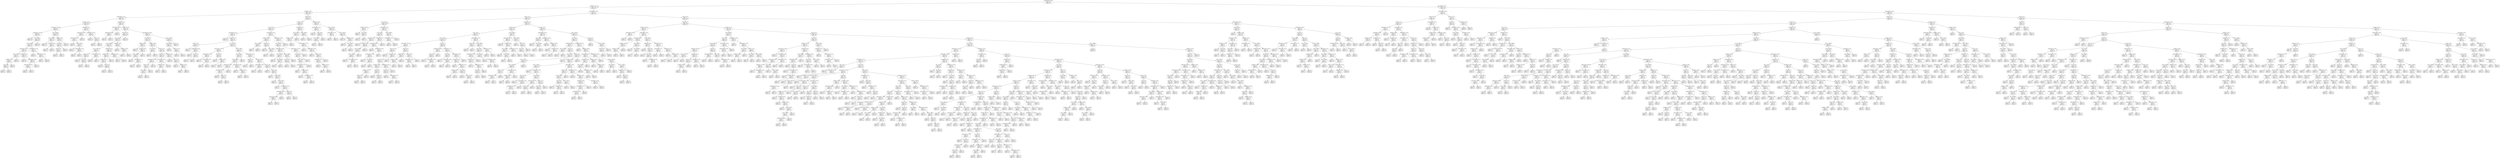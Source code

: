 digraph Tree {
node [shape=box, style="rounded", color="black", fontname=helvetica] ;
edge [fontname=helvetica] ;
0 [label="AvgHumidity <= 83.5\nmse = 0.2\nsamples = 6331\nvalue = 0.3"] ;
1 [label="AvgTemp <= 25.4\nmse = 0.1\nsamples = 4088\nvalue = 0.2"] ;
0 -> 1 [labeldistance=2.5, labelangle=45, headlabel="True"] ;
2 [label="AvgTemp <= 22.4\nmse = 0.0\nsamples = 1996\nvalue = 0.0"] ;
1 -> 2 ;
3 [label="AvgHumidity <= 77.5\nmse = 0.0\nsamples = 1399\nvalue = 0.0"] ;
2 -> 3 ;
4 [label="AvgTemp <= 21.8\nmse = 0.0\nsamples = 1009\nvalue = 0.0"] ;
3 -> 4 ;
5 [label="StationIndex <= 29.5\nmse = 0.0\nsamples = 931\nvalue = 0.0"] ;
4 -> 5 ;
6 [label="StationIndex <= 15.5\nmse = 0.0\nsamples = 825\nvalue = 0.0"] ;
5 -> 6 ;
7 [label="mse = 0.0\nsamples = 440\nvalue = 0.0"] ;
6 -> 7 ;
8 [label="Year <= 1990.5\nmse = 0.0\nsamples = 385\nvalue = 0.0"] ;
6 -> 8 ;
9 [label="Year <= 1989.5\nmse = 0.0\nsamples = 199\nvalue = 0.0"] ;
8 -> 9 ;
10 [label="StationIndex <= 16.5\nmse = 0.0\nsamples = 188\nvalue = 0.0"] ;
9 -> 10 ;
11 [label="Year <= 1977.5\nmse = 0.0\nsamples = 17\nvalue = 0.0"] ;
10 -> 11 ;
12 [label="AvgTemp <= 9.1\nmse = 0.1\nsamples = 6\nvalue = 0.1"] ;
11 -> 12 ;
13 [label="Day <= 24.5\nmse = 0.2\nsamples = 3\nvalue = 0.3"] ;
12 -> 13 ;
14 [label="mse = 0.0\nsamples = 2\nvalue = 0.0"] ;
13 -> 14 ;
15 [label="mse = 0.0\nsamples = 1\nvalue = 1.0"] ;
13 -> 15 ;
16 [label="mse = 0.0\nsamples = 3\nvalue = 0.0"] ;
12 -> 16 ;
17 [label="mse = 0.0\nsamples = 11\nvalue = 0.0"] ;
11 -> 17 ;
18 [label="AvgTemp <= 20.7\nmse = 0.0\nsamples = 171\nvalue = 0.0"] ;
10 -> 18 ;
19 [label="mse = 0.0\nsamples = 132\nvalue = 0.0"] ;
18 -> 19 ;
20 [label="AvgHumidity <= 59.0\nmse = 0.0\nsamples = 39\nvalue = 0.0"] ;
18 -> 20 ;
21 [label="AvgHumidity <= 57.0\nmse = 0.1\nsamples = 6\nvalue = 0.2"] ;
20 -> 21 ;
22 [label="mse = 0.0\nsamples = 5\nvalue = 0.0"] ;
21 -> 22 ;
23 [label="mse = 0.0\nsamples = 1\nvalue = 1.0"] ;
21 -> 23 ;
24 [label="mse = 0.0\nsamples = 33\nvalue = 0.0"] ;
20 -> 24 ;
25 [label="AvgHumidity <= 74.5\nmse = 0.1\nsamples = 11\nvalue = 0.1"] ;
9 -> 25 ;
26 [label="mse = 0.0\nsamples = 8\nvalue = 0.0"] ;
25 -> 26 ;
27 [label="AvgHumidity <= 76.0\nmse = 0.2\nsamples = 3\nvalue = 0.3"] ;
25 -> 27 ;
28 [label="mse = 0.0\nsamples = 1\nvalue = 1.0"] ;
27 -> 28 ;
29 [label="mse = 0.0\nsamples = 2\nvalue = 0.0"] ;
27 -> 29 ;
30 [label="mse = 0.0\nsamples = 186\nvalue = 0.0"] ;
8 -> 30 ;
31 [label="Year <= 1990.5\nmse = 0.0\nsamples = 106\nvalue = 0.0"] ;
5 -> 31 ;
32 [label="Year <= 1989.5\nmse = 0.1\nsamples = 36\nvalue = 0.1"] ;
31 -> 32 ;
33 [label="mse = 0.0\nsamples = 33\nvalue = 0.0"] ;
32 -> 33 ;
34 [label="AvgTemp <= 19.8\nmse = 0.2\nsamples = 3\nvalue = 0.8"] ;
32 -> 34 ;
35 [label="mse = 0.0\nsamples = 1\nvalue = 0.0"] ;
34 -> 35 ;
36 [label="mse = 0.0\nsamples = 2\nvalue = 1.0"] ;
34 -> 36 ;
37 [label="AvgTemp <= 6.8\nmse = 0.0\nsamples = 70\nvalue = 0.0"] ;
31 -> 37 ;
38 [label="Day <= 19.5\nmse = 0.1\nsamples = 10\nvalue = 0.1"] ;
37 -> 38 ;
39 [label="Month <= 5.5\nmse = 0.2\nsamples = 2\nvalue = 0.2"] ;
38 -> 39 ;
40 [label="mse = 0.0\nsamples = 1\nvalue = 0.0"] ;
39 -> 40 ;
41 [label="mse = 0.0\nsamples = 1\nvalue = 1.0"] ;
39 -> 41 ;
42 [label="mse = 0.0\nsamples = 8\nvalue = 0.0"] ;
38 -> 42 ;
43 [label="mse = 0.0\nsamples = 60\nvalue = 0.0"] ;
37 -> 43 ;
44 [label="AvgTemp <= 21.9\nmse = 0.0\nsamples = 78\nvalue = 0.0"] ;
4 -> 44 ;
45 [label="AvgHumidity <= 74.5\nmse = 0.1\nsamples = 12\nvalue = 0.2"] ;
44 -> 45 ;
46 [label="StationIndex <= 5.0\nmse = 0.2\nsamples = 8\nvalue = 0.3"] ;
45 -> 46 ;
47 [label="mse = 0.0\nsamples = 1\nvalue = 1.0"] ;
46 -> 47 ;
48 [label="Year <= 2007.0\nmse = 0.1\nsamples = 7\nvalue = 0.2"] ;
46 -> 48 ;
49 [label="mse = 0.0\nsamples = 4\nvalue = 0.0"] ;
48 -> 49 ;
50 [label="AvgHumidity <= 72.0\nmse = 0.2\nsamples = 3\nvalue = 0.4"] ;
48 -> 50 ;
51 [label="mse = 0.0\nsamples = 2\nvalue = 0.0"] ;
50 -> 51 ;
52 [label="mse = 0.0\nsamples = 1\nvalue = 1.0"] ;
50 -> 52 ;
53 [label="mse = 0.0\nsamples = 4\nvalue = 0.0"] ;
45 -> 53 ;
54 [label="AvgHumidity <= 76.5\nmse = 0.0\nsamples = 66\nvalue = 0.0"] ;
44 -> 54 ;
55 [label="mse = 0.0\nsamples = 63\nvalue = 0.0"] ;
54 -> 55 ;
56 [label="Day <= 17.0\nmse = 0.2\nsamples = 3\nvalue = 0.3"] ;
54 -> 56 ;
57 [label="mse = 0.0\nsamples = 1\nvalue = 1.0"] ;
56 -> 57 ;
58 [label="mse = 0.0\nsamples = 2\nvalue = 0.0"] ;
56 -> 58 ;
59 [label="AvgTemp <= 14.3\nmse = 0.1\nsamples = 390\nvalue = 0.1"] ;
3 -> 59 ;
60 [label="StationIndex <= 25.5\nmse = 0.2\nsamples = 8\nvalue = 0.4"] ;
59 -> 60 ;
61 [label="StationIndex <= 23.0\nmse = 0.2\nsamples = 3\nvalue = 0.7"] ;
60 -> 61 ;
62 [label="mse = 0.0\nsamples = 2\nvalue = 0.0"] ;
61 -> 62 ;
63 [label="mse = 0.0\nsamples = 1\nvalue = 1.0"] ;
61 -> 63 ;
64 [label="mse = 0.0\nsamples = 5\nvalue = 0.0"] ;
60 -> 64 ;
65 [label="AvgTemp <= 20.6\nmse = 0.1\nsamples = 382\nvalue = 0.1"] ;
59 -> 65 ;
66 [label="Month <= 11.5\nmse = 0.0\nsamples = 246\nvalue = 0.0"] ;
65 -> 66 ;
67 [label="Year <= 2014.5\nmse = 0.0\nsamples = 140\nvalue = 0.0"] ;
66 -> 67 ;
68 [label="Year <= 1988.5\nmse = 0.0\nsamples = 132\nvalue = 0.0"] ;
67 -> 68 ;
69 [label="Year <= 1987.5\nmse = 0.1\nsamples = 27\nvalue = 0.1"] ;
68 -> 69 ;
70 [label="Month <= 2.5\nmse = 0.0\nsamples = 24\nvalue = 0.0"] ;
69 -> 70 ;
71 [label="mse = 0.0\nsamples = 21\nvalue = 0.0"] ;
70 -> 71 ;
72 [label="Day <= 8.0\nmse = 0.2\nsamples = 3\nvalue = 0.3"] ;
70 -> 72 ;
73 [label="mse = 0.0\nsamples = 1\nvalue = 1.0"] ;
72 -> 73 ;
74 [label="mse = 0.0\nsamples = 2\nvalue = 0.0"] ;
72 -> 74 ;
75 [label="AvgHumidity <= 78.5\nmse = 0.2\nsamples = 3\nvalue = 0.5"] ;
69 -> 75 ;
76 [label="mse = 0.0\nsamples = 2\nvalue = 0.0"] ;
75 -> 76 ;
77 [label="mse = 0.0\nsamples = 1\nvalue = 1.0"] ;
75 -> 77 ;
78 [label="AvgTemp <= 20.3\nmse = 0.0\nsamples = 105\nvalue = 0.0"] ;
68 -> 78 ;
79 [label="AvgTemp <= 17.2\nmse = 0.0\nsamples = 98\nvalue = 0.0"] ;
78 -> 79 ;
80 [label="AvgTemp <= 17.1\nmse = 0.0\nsamples = 31\nvalue = 0.0"] ;
79 -> 80 ;
81 [label="mse = 0.0\nsamples = 25\nvalue = 0.0"] ;
80 -> 81 ;
82 [label="Day <= 10.0\nmse = 0.1\nsamples = 6\nvalue = 0.2"] ;
80 -> 82 ;
83 [label="mse = 0.0\nsamples = 4\nvalue = 0.0"] ;
82 -> 83 ;
84 [label="mse = 0.0\nsamples = 2\nvalue = 1.0"] ;
82 -> 84 ;
85 [label="mse = 0.0\nsamples = 67\nvalue = 0.0"] ;
79 -> 85 ;
86 [label="StationIndex <= 6.5\nmse = 0.1\nsamples = 7\nvalue = 0.1"] ;
78 -> 86 ;
87 [label="mse = 0.0\nsamples = 1\nvalue = 1.0"] ;
86 -> 87 ;
88 [label="mse = 0.0\nsamples = 6\nvalue = 0.0"] ;
86 -> 88 ;
89 [label="AvgTemp <= 18.9\nmse = 0.1\nsamples = 8\nvalue = 0.2"] ;
67 -> 89 ;
90 [label="mse = 0.0\nsamples = 6\nvalue = 0.0"] ;
89 -> 90 ;
91 [label="AvgTemp <= 19.6\nmse = 0.2\nsamples = 2\nvalue = 0.7"] ;
89 -> 91 ;
92 [label="mse = 0.0\nsamples = 1\nvalue = 1.0"] ;
91 -> 92 ;
93 [label="mse = 0.0\nsamples = 1\nvalue = 0.0"] ;
91 -> 93 ;
94 [label="mse = 0.0\nsamples = 106\nvalue = 0.0"] ;
66 -> 94 ;
95 [label="AvgHumidity <= 82.5\nmse = 0.1\nsamples = 136\nvalue = 0.1"] ;
65 -> 95 ;
96 [label="Year <= 1983.0\nmse = 0.1\nsamples = 118\nvalue = 0.1"] ;
95 -> 96 ;
97 [label="AvgTemp <= 21.1\nmse = 0.2\nsamples = 12\nvalue = 0.4"] ;
96 -> 97 ;
98 [label="mse = 0.0\nsamples = 2\nvalue = 1.0"] ;
97 -> 98 ;
99 [label="AvgTemp <= 22.2\nmse = 0.2\nsamples = 10\nvalue = 0.2"] ;
97 -> 99 ;
100 [label="Year <= 1980.5\nmse = 0.1\nsamples = 9\nvalue = 0.1"] ;
99 -> 100 ;
101 [label="mse = 0.0\nsamples = 7\nvalue = 0.0"] ;
100 -> 101 ;
102 [label="StationIndex <= 3.5\nmse = 0.2\nsamples = 2\nvalue = 0.3"] ;
100 -> 102 ;
103 [label="mse = 0.0\nsamples = 1\nvalue = 0.0"] ;
102 -> 103 ;
104 [label="mse = 0.0\nsamples = 1\nvalue = 1.0"] ;
102 -> 104 ;
105 [label="mse = 0.0\nsamples = 1\nvalue = 1.0"] ;
99 -> 105 ;
106 [label="AvgTemp <= 20.7\nmse = 0.0\nsamples = 106\nvalue = 0.0"] ;
96 -> 106 ;
107 [label="Year <= 1987.5\nmse = 0.2\nsamples = 5\nvalue = 0.2"] ;
106 -> 107 ;
108 [label="mse = 0.0\nsamples = 1\nvalue = 1.0"] ;
107 -> 108 ;
109 [label="mse = 0.0\nsamples = 4\nvalue = 0.0"] ;
107 -> 109 ;
110 [label="Month <= 3.5\nmse = 0.0\nsamples = 101\nvalue = 0.0"] ;
106 -> 110 ;
111 [label="Month <= 2.5\nmse = 0.1\nsamples = 30\nvalue = 0.1"] ;
110 -> 111 ;
112 [label="AvgHumidity <= 78.5\nmse = 0.1\nsamples = 26\nvalue = 0.1"] ;
111 -> 112 ;
113 [label="Month <= 1.5\nmse = 0.2\nsamples = 8\nvalue = 0.2"] ;
112 -> 113 ;
114 [label="Year <= 2001.5\nmse = 0.2\nsamples = 3\nvalue = 0.4"] ;
113 -> 114 ;
115 [label="mse = 0.0\nsamples = 2\nvalue = 0.0"] ;
114 -> 115 ;
116 [label="mse = 0.0\nsamples = 1\nvalue = 1.0"] ;
114 -> 116 ;
117 [label="mse = 0.0\nsamples = 5\nvalue = 0.0"] ;
113 -> 117 ;
118 [label="mse = 0.0\nsamples = 18\nvalue = 0.0"] ;
112 -> 118 ;
119 [label="StationIndex <= 31.5\nmse = 0.2\nsamples = 4\nvalue = 0.3"] ;
111 -> 119 ;
120 [label="AvgTemp <= 21.9\nmse = 0.2\nsamples = 3\nvalue = 0.7"] ;
119 -> 120 ;
121 [label="mse = 0.0\nsamples = 2\nvalue = 1.0"] ;
120 -> 121 ;
122 [label="mse = 0.0\nsamples = 1\nvalue = 0.0"] ;
120 -> 122 ;
123 [label="mse = 0.0\nsamples = 1\nvalue = 0.0"] ;
119 -> 123 ;
124 [label="AvgTemp <= 22.2\nmse = 0.0\nsamples = 71\nvalue = 0.0"] ;
110 -> 124 ;
125 [label="mse = 0.0\nsamples = 58\nvalue = 0.0"] ;
124 -> 125 ;
126 [label="Day <= 21.5\nmse = 0.1\nsamples = 13\nvalue = 0.1"] ;
124 -> 126 ;
127 [label="mse = 0.0\nsamples = 10\nvalue = 0.0"] ;
126 -> 127 ;
128 [label="AvgTemp <= 22.2\nmse = 0.2\nsamples = 3\nvalue = 0.3"] ;
126 -> 128 ;
129 [label="mse = 0.0\nsamples = 1\nvalue = 1.0"] ;
128 -> 129 ;
130 [label="mse = 0.0\nsamples = 2\nvalue = 0.0"] ;
128 -> 130 ;
131 [label="Year <= 2005.0\nmse = 0.2\nsamples = 18\nvalue = 0.4"] ;
95 -> 131 ;
132 [label="Year <= 1989.5\nmse = 0.2\nsamples = 11\nvalue = 0.6"] ;
131 -> 132 ;
133 [label="mse = 0.0\nsamples = 4\nvalue = 0.0"] ;
132 -> 133 ;
134 [label="Month <= 11.5\nmse = 0.1\nsamples = 7\nvalue = 0.8"] ;
132 -> 134 ;
135 [label="mse = 0.0\nsamples = 5\nvalue = 1.0"] ;
134 -> 135 ;
136 [label="mse = 0.0\nsamples = 2\nvalue = 0.0"] ;
134 -> 136 ;
137 [label="mse = 0.0\nsamples = 7\nvalue = 0.0"] ;
131 -> 137 ;
138 [label="Month <= 6.5\nmse = 0.1\nsamples = 597\nvalue = 0.1"] ;
2 -> 138 ;
139 [label="Month <= 3.5\nmse = 0.1\nsamples = 323\nvalue = 0.2"] ;
138 -> 139 ;
140 [label="Day <= 22.5\nmse = 0.1\nsamples = 295\nvalue = 0.1"] ;
139 -> 140 ;
141 [label="StationIndex <= 8.5\nmse = 0.1\nsamples = 223\nvalue = 0.1"] ;
140 -> 141 ;
142 [label="mse = 0.0\nsamples = 58\nvalue = 0.0"] ;
141 -> 142 ;
143 [label="AvgTemp <= 22.7\nmse = 0.1\nsamples = 165\nvalue = 0.1"] ;
141 -> 143 ;
144 [label="Month <= 2.5\nmse = 0.2\nsamples = 11\nvalue = 0.3"] ;
143 -> 144 ;
145 [label="mse = 0.0\nsamples = 7\nvalue = 0.0"] ;
144 -> 145 ;
146 [label="AvgHumidity <= 64.0\nmse = 0.2\nsamples = 4\nvalue = 0.7"] ;
144 -> 146 ;
147 [label="mse = 0.0\nsamples = 1\nvalue = 0.0"] ;
146 -> 147 ;
148 [label="Day <= 11.5\nmse = 0.1\nsamples = 3\nvalue = 0.8"] ;
146 -> 148 ;
149 [label="mse = 0.0\nsamples = 2\nvalue = 1.0"] ;
148 -> 149 ;
150 [label="mse = 0.0\nsamples = 1\nvalue = 0.0"] ;
148 -> 150 ;
151 [label="Year <= 1978.5\nmse = 0.1\nsamples = 154\nvalue = 0.1"] ;
143 -> 151 ;
152 [label="StationIndex <= 26.0\nmse = 0.2\nsamples = 17\nvalue = 0.2"] ;
151 -> 152 ;
153 [label="AvgHumidity <= 74.0\nmse = 0.1\nsamples = 13\nvalue = 0.1"] ;
152 -> 153 ;
154 [label="mse = 0.0\nsamples = 11\nvalue = 0.0"] ;
153 -> 154 ;
155 [label="AvgHumidity <= 75.5\nmse = 0.2\nsamples = 2\nvalue = 0.3"] ;
153 -> 155 ;
156 [label="mse = 0.0\nsamples = 1\nvalue = 1.0"] ;
155 -> 156 ;
157 [label="mse = 0.0\nsamples = 1\nvalue = 0.0"] ;
155 -> 157 ;
158 [label="Day <= 14.0\nmse = 0.2\nsamples = 4\nvalue = 0.8"] ;
152 -> 158 ;
159 [label="mse = 0.0\nsamples = 2\nvalue = 1.0"] ;
158 -> 159 ;
160 [label="AvgTemp <= 25.0\nmse = 0.2\nsamples = 2\nvalue = 0.5"] ;
158 -> 160 ;
161 [label="mse = 0.0\nsamples = 1\nvalue = 0.0"] ;
160 -> 161 ;
162 [label="mse = 0.0\nsamples = 1\nvalue = 1.0"] ;
160 -> 162 ;
163 [label="Year <= 1999.5\nmse = 0.1\nsamples = 137\nvalue = 0.1"] ;
151 -> 163 ;
164 [label="Year <= 1987.5\nmse = 0.0\nsamples = 78\nvalue = 0.0"] ;
163 -> 164 ;
165 [label="Year <= 1986.5\nmse = 0.1\nsamples = 31\nvalue = 0.1"] ;
164 -> 165 ;
166 [label="StationIndex <= 15.5\nmse = 0.0\nsamples = 28\nvalue = 0.0"] ;
165 -> 166 ;
167 [label="StationIndex <= 14.5\nmse = 0.1\nsamples = 11\nvalue = 0.1"] ;
166 -> 167 ;
168 [label="mse = 0.0\nsamples = 8\nvalue = 0.0"] ;
167 -> 168 ;
169 [label="Month <= 2.5\nmse = 0.2\nsamples = 3\nvalue = 0.3"] ;
167 -> 169 ;
170 [label="mse = 0.0\nsamples = 2\nvalue = 0.0"] ;
169 -> 170 ;
171 [label="mse = 0.0\nsamples = 1\nvalue = 1.0"] ;
169 -> 171 ;
172 [label="mse = 0.0\nsamples = 17\nvalue = 0.0"] ;
166 -> 172 ;
173 [label="AvgHumidity <= 68.0\nmse = 0.2\nsamples = 3\nvalue = 0.5"] ;
165 -> 173 ;
174 [label="mse = 0.0\nsamples = 1\nvalue = 0.0"] ;
173 -> 174 ;
175 [label="AvgTemp <= 23.1\nmse = 0.2\nsamples = 2\nvalue = 0.7"] ;
173 -> 175 ;
176 [label="mse = 0.0\nsamples = 1\nvalue = 0.0"] ;
175 -> 176 ;
177 [label="mse = 0.0\nsamples = 1\nvalue = 1.0"] ;
175 -> 177 ;
178 [label="mse = 0.0\nsamples = 47\nvalue = 0.0"] ;
164 -> 178 ;
179 [label="StationIndex <= 9.5\nmse = 0.1\nsamples = 59\nvalue = 0.1"] ;
163 -> 179 ;
180 [label="Month <= 2.5\nmse = 0.2\nsamples = 6\nvalue = 0.3"] ;
179 -> 180 ;
181 [label="mse = 0.0\nsamples = 4\nvalue = 0.0"] ;
180 -> 181 ;
182 [label="mse = 0.0\nsamples = 2\nvalue = 1.0"] ;
180 -> 182 ;
183 [label="AvgTemp <= 22.8\nmse = 0.1\nsamples = 53\nvalue = 0.1"] ;
179 -> 183 ;
184 [label="AvgHumidity <= 76.0\nmse = 0.2\nsamples = 3\nvalue = 0.5"] ;
183 -> 184 ;
185 [label="mse = 0.0\nsamples = 2\nvalue = 0.0"] ;
184 -> 185 ;
186 [label="mse = 0.0\nsamples = 1\nvalue = 1.0"] ;
184 -> 186 ;
187 [label="Day <= 13.5\nmse = 0.1\nsamples = 50\nvalue = 0.1"] ;
183 -> 187 ;
188 [label="mse = 0.0\nsamples = 27\nvalue = 0.0"] ;
187 -> 188 ;
189 [label="Day <= 14.5\nmse = 0.1\nsamples = 23\nvalue = 0.1"] ;
187 -> 189 ;
190 [label="mse = 0.0\nsamples = 1\nvalue = 1.0"] ;
189 -> 190 ;
191 [label="Year <= 2009.5\nmse = 0.1\nsamples = 22\nvalue = 0.1"] ;
189 -> 191 ;
192 [label="mse = 0.0\nsamples = 11\nvalue = 0.0"] ;
191 -> 192 ;
193 [label="Year <= 2010.5\nmse = 0.2\nsamples = 11\nvalue = 0.2"] ;
191 -> 193 ;
194 [label="mse = 0.0\nsamples = 1\nvalue = 1.0"] ;
193 -> 194 ;
195 [label="StationIndex <= 26.0\nmse = 0.1\nsamples = 10\nvalue = 0.1"] ;
193 -> 195 ;
196 [label="AvgHumidity <= 63.5\nmse = 0.1\nsamples = 8\nvalue = 0.1"] ;
195 -> 196 ;
197 [label="AvgHumidity <= 60.5\nmse = 0.2\nsamples = 2\nvalue = 0.3"] ;
196 -> 197 ;
198 [label="mse = 0.0\nsamples = 1\nvalue = 0.0"] ;
197 -> 198 ;
199 [label="mse = 0.0\nsamples = 1\nvalue = 1.0"] ;
197 -> 199 ;
200 [label="mse = 0.0\nsamples = 6\nvalue = 0.0"] ;
196 -> 200 ;
201 [label="Month <= 2.5\nmse = 0.2\nsamples = 2\nvalue = 0.5"] ;
195 -> 201 ;
202 [label="mse = 0.0\nsamples = 1\nvalue = 0.0"] ;
201 -> 202 ;
203 [label="mse = 0.0\nsamples = 1\nvalue = 1.0"] ;
201 -> 203 ;
204 [label="AvgHumidity <= 72.5\nmse = 0.2\nsamples = 72\nvalue = 0.2"] ;
140 -> 204 ;
205 [label="AvgTemp <= 22.7\nmse = 0.0\nsamples = 36\nvalue = 0.0"] ;
204 -> 205 ;
206 [label="Year <= 1988.0\nmse = 0.2\nsamples = 3\nvalue = 0.2"] ;
205 -> 206 ;
207 [label="mse = 0.0\nsamples = 1\nvalue = 1.0"] ;
206 -> 207 ;
208 [label="mse = 0.0\nsamples = 2\nvalue = 0.0"] ;
206 -> 208 ;
209 [label="Month <= 2.5\nmse = 0.0\nsamples = 33\nvalue = 0.0"] ;
205 -> 209 ;
210 [label="mse = 0.0\nsamples = 30\nvalue = 0.0"] ;
209 -> 210 ;
211 [label="Year <= 1989.5\nmse = 0.1\nsamples = 3\nvalue = 0.2"] ;
209 -> 211 ;
212 [label="mse = 0.0\nsamples = 1\nvalue = 1.0"] ;
211 -> 212 ;
213 [label="mse = 0.0\nsamples = 2\nvalue = 0.0"] ;
211 -> 213 ;
214 [label="StationIndex <= 30.5\nmse = 0.2\nsamples = 36\nvalue = 0.4"] ;
204 -> 214 ;
215 [label="Year <= 2008.5\nmse = 0.2\nsamples = 32\nvalue = 0.3"] ;
214 -> 215 ;
216 [label="AvgHumidity <= 80.0\nmse = 0.2\nsamples = 23\nvalue = 0.2"] ;
215 -> 216 ;
217 [label="Year <= 1995.0\nmse = 0.1\nsamples = 17\nvalue = 0.1"] ;
216 -> 217 ;
218 [label="mse = 0.0\nsamples = 8\nvalue = 0.0"] ;
217 -> 218 ;
219 [label="Year <= 1999.5\nmse = 0.2\nsamples = 9\nvalue = 0.3"] ;
217 -> 219 ;
220 [label="mse = 0.0\nsamples = 2\nvalue = 1.0"] ;
219 -> 220 ;
221 [label="mse = 0.0\nsamples = 7\nvalue = 0.0"] ;
219 -> 221 ;
222 [label="Year <= 1990.0\nmse = 0.2\nsamples = 6\nvalue = 0.5"] ;
216 -> 222 ;
223 [label="Day <= 28.0\nmse = 0.1\nsamples = 4\nvalue = 0.8"] ;
222 -> 223 ;
224 [label="mse = 0.0\nsamples = 3\nvalue = 1.0"] ;
223 -> 224 ;
225 [label="mse = 0.0\nsamples = 1\nvalue = 0.0"] ;
223 -> 225 ;
226 [label="mse = 0.0\nsamples = 2\nvalue = 0.0"] ;
222 -> 226 ;
227 [label="StationIndex <= 21.0\nmse = 0.2\nsamples = 9\nvalue = 0.6"] ;
215 -> 227 ;
228 [label="Year <= 2015.5\nmse = 0.2\nsamples = 8\nvalue = 0.4"] ;
227 -> 228 ;
229 [label="Year <= 2012.0\nmse = 0.2\nsamples = 7\nvalue = 0.2"] ;
228 -> 229 ;
230 [label="AvgHumidity <= 74.5\nmse = 0.2\nsamples = 4\nvalue = 0.5"] ;
229 -> 230 ;
231 [label="mse = 0.0\nsamples = 1\nvalue = 1.0"] ;
230 -> 231 ;
232 [label="AvgTemp <= 24.4\nmse = 0.2\nsamples = 3\nvalue = 0.3"] ;
230 -> 232 ;
233 [label="mse = 0.0\nsamples = 1\nvalue = 0.0"] ;
232 -> 233 ;
234 [label="StationIndex <= 19.5\nmse = 0.2\nsamples = 2\nvalue = 0.5"] ;
232 -> 234 ;
235 [label="mse = 0.0\nsamples = 1\nvalue = 1.0"] ;
234 -> 235 ;
236 [label="mse = 0.0\nsamples = 1\nvalue = 0.0"] ;
234 -> 236 ;
237 [label="mse = 0.0\nsamples = 3\nvalue = 0.0"] ;
229 -> 237 ;
238 [label="mse = 0.0\nsamples = 1\nvalue = 1.0"] ;
228 -> 238 ;
239 [label="mse = 0.0\nsamples = 1\nvalue = 1.0"] ;
227 -> 239 ;
240 [label="mse = 0.0\nsamples = 4\nvalue = 1.0"] ;
214 -> 240 ;
241 [label="AvgTemp <= 25.2\nmse = 0.2\nsamples = 28\nvalue = 0.8"] ;
139 -> 241 ;
242 [label="Year <= 2013.5\nmse = 0.1\nsamples = 25\nvalue = 0.8"] ;
241 -> 242 ;
243 [label="AvgTemp <= 23.1\nmse = 0.1\nsamples = 24\nvalue = 0.9"] ;
242 -> 243 ;
244 [label="mse = 0.0\nsamples = 1\nvalue = 0.0"] ;
243 -> 244 ;
245 [label="AvgHumidity <= 47.5\nmse = 0.1\nsamples = 23\nvalue = 0.9"] ;
243 -> 245 ;
246 [label="mse = 0.0\nsamples = 1\nvalue = 0.0"] ;
245 -> 246 ;
247 [label="StationIndex <= 22.5\nmse = 0.1\nsamples = 22\nvalue = 0.9"] ;
245 -> 247 ;
248 [label="mse = 0.0\nsamples = 13\nvalue = 1.0"] ;
247 -> 248 ;
249 [label="Month <= 4.5\nmse = 0.2\nsamples = 9\nvalue = 0.8"] ;
247 -> 249 ;
250 [label="AvgTemp <= 23.6\nmse = 0.1\nsamples = 8\nvalue = 0.8"] ;
249 -> 250 ;
251 [label="mse = 0.0\nsamples = 1\nvalue = 0.0"] ;
250 -> 251 ;
252 [label="AvgTemp <= 25.2\nmse = 0.1\nsamples = 7\nvalue = 0.9"] ;
250 -> 252 ;
253 [label="mse = 0.0\nsamples = 6\nvalue = 1.0"] ;
252 -> 253 ;
254 [label="mse = 0.0\nsamples = 1\nvalue = 0.0"] ;
252 -> 254 ;
255 [label="mse = 0.0\nsamples = 1\nvalue = 0.0"] ;
249 -> 255 ;
256 [label="mse = 0.0\nsamples = 1\nvalue = 0.0"] ;
242 -> 256 ;
257 [label="Year <= 1981.5\nmse = 0.2\nsamples = 3\nvalue = 0.2"] ;
241 -> 257 ;
258 [label="mse = 0.0\nsamples = 1\nvalue = 1.0"] ;
257 -> 258 ;
259 [label="mse = 0.0\nsamples = 2\nvalue = 0.0"] ;
257 -> 259 ;
260 [label="AvgTemp <= 22.6\nmse = 0.0\nsamples = 274\nvalue = 0.0"] ;
138 -> 260 ;
261 [label="AvgHumidity <= 78.5\nmse = 0.1\nsamples = 16\nvalue = 0.2"] ;
260 -> 261 ;
262 [label="mse = 0.0\nsamples = 11\nvalue = 0.0"] ;
261 -> 262 ;
263 [label="Day <= 25.0\nmse = 0.2\nsamples = 5\nvalue = 0.4"] ;
261 -> 263 ;
264 [label="Year <= 1998.0\nmse = 0.1\nsamples = 4\nvalue = 0.2"] ;
263 -> 264 ;
265 [label="mse = 0.0\nsamples = 1\nvalue = 1.0"] ;
264 -> 265 ;
266 [label="mse = 0.0\nsamples = 3\nvalue = 0.0"] ;
264 -> 266 ;
267 [label="mse = 0.0\nsamples = 1\nvalue = 1.0"] ;
263 -> 267 ;
268 [label="Year <= 1970.5\nmse = 0.0\nsamples = 258\nvalue = 0.0"] ;
260 -> 268 ;
269 [label="AvgHumidity <= 77.5\nmse = 0.2\nsamples = 2\nvalue = 0.5"] ;
268 -> 269 ;
270 [label="mse = 0.0\nsamples = 1\nvalue = 0.0"] ;
269 -> 270 ;
271 [label="mse = 0.0\nsamples = 1\nvalue = 1.0"] ;
269 -> 271 ;
272 [label="Year <= 2014.5\nmse = 0.0\nsamples = 256\nvalue = 0.0"] ;
268 -> 272 ;
273 [label="mse = 0.0\nsamples = 243\nvalue = 0.0"] ;
272 -> 273 ;
274 [label="AvgTemp <= 25.1\nmse = 0.1\nsamples = 13\nvalue = 0.2"] ;
272 -> 274 ;
275 [label="mse = 0.0\nsamples = 10\nvalue = 0.0"] ;
274 -> 275 ;
276 [label="Year <= 2015.5\nmse = 0.2\nsamples = 3\nvalue = 0.8"] ;
274 -> 276 ;
277 [label="mse = 0.0\nsamples = 2\nvalue = 1.0"] ;
276 -> 277 ;
278 [label="mse = 0.0\nsamples = 1\nvalue = 0.0"] ;
276 -> 278 ;
279 [label="AvgHumidity <= 76.5\nmse = 0.2\nsamples = 2092\nvalue = 0.3"] ;
1 -> 279 ;
280 [label="Month <= 3.5\nmse = 0.1\nsamples = 814\nvalue = 0.1"] ;
279 -> 280 ;
281 [label="Year <= 1971.0\nmse = 0.0\nsamples = 209\nvalue = 0.0"] ;
280 -> 281 ;
282 [label="AvgTemp <= 28.9\nmse = 0.2\nsamples = 5\nvalue = 0.2"] ;
281 -> 282 ;
283 [label="mse = 0.0\nsamples = 3\nvalue = 0.0"] ;
282 -> 283 ;
284 [label="Day <= 29.5\nmse = 0.2\nsamples = 2\nvalue = 0.7"] ;
282 -> 284 ;
285 [label="mse = 0.0\nsamples = 1\nvalue = 0.0"] ;
284 -> 285 ;
286 [label="mse = 0.0\nsamples = 1\nvalue = 1.0"] ;
284 -> 286 ;
287 [label="AvgHumidity <= 75.5\nmse = 0.0\nsamples = 204\nvalue = 0.0"] ;
281 -> 287 ;
288 [label="Day <= 25.5\nmse = 0.0\nsamples = 192\nvalue = 0.0"] ;
287 -> 288 ;
289 [label="AvgTemp <= 27.3\nmse = 0.0\nsamples = 147\nvalue = 0.0"] ;
288 -> 289 ;
290 [label="mse = 0.0\nsamples = 87\nvalue = 0.0"] ;
289 -> 290 ;
291 [label="AvgTemp <= 27.8\nmse = 0.0\nsamples = 60\nvalue = 0.0"] ;
289 -> 291 ;
292 [label="Year <= 1998.5\nmse = 0.1\nsamples = 16\nvalue = 0.1"] ;
291 -> 292 ;
293 [label="Year <= 1985.5\nmse = 0.2\nsamples = 6\nvalue = 0.3"] ;
292 -> 293 ;
294 [label="mse = 0.0\nsamples = 3\nvalue = 0.0"] ;
293 -> 294 ;
295 [label="AvgHumidity <= 65.5\nmse = 0.2\nsamples = 3\nvalue = 0.7"] ;
293 -> 295 ;
296 [label="mse = 0.0\nsamples = 1\nvalue = 0.0"] ;
295 -> 296 ;
297 [label="mse = 0.0\nsamples = 2\nvalue = 1.0"] ;
295 -> 297 ;
298 [label="mse = 0.0\nsamples = 10\nvalue = 0.0"] ;
292 -> 298 ;
299 [label="mse = 0.0\nsamples = 44\nvalue = 0.0"] ;
291 -> 299 ;
300 [label="AvgTemp <= 27.4\nmse = 0.1\nsamples = 45\nvalue = 0.1"] ;
288 -> 300 ;
301 [label="AvgHumidity <= 65.5\nmse = 0.1\nsamples = 15\nvalue = 0.2"] ;
300 -> 301 ;
302 [label="mse = 0.0\nsamples = 8\nvalue = 0.0"] ;
301 -> 302 ;
303 [label="AvgHumidity <= 72.5\nmse = 0.2\nsamples = 7\nvalue = 0.4"] ;
301 -> 303 ;
304 [label="AvgHumidity <= 70.5\nmse = 0.2\nsamples = 4\nvalue = 0.8"] ;
303 -> 304 ;
305 [label="mse = 0.0\nsamples = 2\nvalue = 1.0"] ;
304 -> 305 ;
306 [label="Year <= 2001.0\nmse = 0.2\nsamples = 2\nvalue = 0.5"] ;
304 -> 306 ;
307 [label="mse = 0.0\nsamples = 1\nvalue = 0.0"] ;
306 -> 307 ;
308 [label="mse = 0.0\nsamples = 1\nvalue = 1.0"] ;
306 -> 308 ;
309 [label="mse = 0.0\nsamples = 3\nvalue = 0.0"] ;
303 -> 309 ;
310 [label="mse = 0.0\nsamples = 30\nvalue = 0.0"] ;
300 -> 310 ;
311 [label="Year <= 1988.5\nmse = 0.1\nsamples = 12\nvalue = 0.2"] ;
287 -> 311 ;
312 [label="StationIndex <= 12.5\nmse = 0.2\nsamples = 3\nvalue = 0.8"] ;
311 -> 312 ;
313 [label="mse = 0.0\nsamples = 1\nvalue = 0.0"] ;
312 -> 313 ;
314 [label="mse = 0.0\nsamples = 2\nvalue = 1.0"] ;
312 -> 314 ;
315 [label="mse = 0.0\nsamples = 9\nvalue = 0.0"] ;
311 -> 315 ;
316 [label="AvgTemp <= 29.1\nmse = 0.1\nsamples = 605\nvalue = 0.2"] ;
280 -> 316 ;
317 [label="Month <= 8.5\nmse = 0.2\nsamples = 244\nvalue = 0.2"] ;
316 -> 317 ;
318 [label="Day <= 20.5\nmse = 0.2\nsamples = 173\nvalue = 0.3"] ;
317 -> 318 ;
319 [label="Year <= 2002.0\nmse = 0.2\nsamples = 133\nvalue = 0.2"] ;
318 -> 319 ;
320 [label="StationIndex <= 27.5\nmse = 0.1\nsamples = 91\nvalue = 0.2"] ;
319 -> 320 ;
321 [label="Day <= 7.5\nmse = 0.1\nsamples = 74\nvalue = 0.1"] ;
320 -> 321 ;
322 [label="mse = 0.0\nsamples = 32\nvalue = 0.0"] ;
321 -> 322 ;
323 [label="AvgTemp <= 28.9\nmse = 0.1\nsamples = 42\nvalue = 0.2"] ;
321 -> 323 ;
324 [label="Day <= 11.5\nmse = 0.1\nsamples = 41\nvalue = 0.1"] ;
323 -> 324 ;
325 [label="AvgTemp <= 28.2\nmse = 0.2\nsamples = 16\nvalue = 0.3"] ;
324 -> 325 ;
326 [label="AvgTemp <= 27.0\nmse = 0.2\nsamples = 8\nvalue = 0.6"] ;
325 -> 326 ;
327 [label="Month <= 4.5\nmse = 0.2\nsamples = 4\nvalue = 0.2"] ;
326 -> 327 ;
328 [label="mse = 0.0\nsamples = 1\nvalue = 1.0"] ;
327 -> 328 ;
329 [label="mse = 0.0\nsamples = 3\nvalue = 0.0"] ;
327 -> 329 ;
330 [label="mse = 0.0\nsamples = 4\nvalue = 1.0"] ;
326 -> 330 ;
331 [label="Day <= 8.5\nmse = 0.1\nsamples = 8\nvalue = 0.1"] ;
325 -> 331 ;
332 [label="mse = 0.0\nsamples = 4\nvalue = 0.0"] ;
331 -> 332 ;
333 [label="Month <= 4.5\nmse = 0.2\nsamples = 4\nvalue = 0.2"] ;
331 -> 333 ;
334 [label="mse = 0.0\nsamples = 1\nvalue = 1.0"] ;
333 -> 334 ;
335 [label="mse = 0.0\nsamples = 3\nvalue = 0.0"] ;
333 -> 335 ;
336 [label="AvgHumidity <= 75.5\nmse = 0.1\nsamples = 25\nvalue = 0.1"] ;
324 -> 336 ;
337 [label="Month <= 4.5\nmse = 0.0\nsamples = 24\nvalue = 0.0"] ;
336 -> 337 ;
338 [label="mse = 0.0\nsamples = 20\nvalue = 0.0"] ;
337 -> 338 ;
339 [label="StationIndex <= 9.5\nmse = 0.1\nsamples = 4\nvalue = 0.1"] ;
337 -> 339 ;
340 [label="mse = 0.0\nsamples = 1\nvalue = 1.0"] ;
339 -> 340 ;
341 [label="mse = 0.0\nsamples = 3\nvalue = 0.0"] ;
339 -> 341 ;
342 [label="mse = 0.0\nsamples = 1\nvalue = 1.0"] ;
336 -> 342 ;
343 [label="mse = 0.0\nsamples = 1\nvalue = 1.0"] ;
323 -> 343 ;
344 [label="Month <= 4.5\nmse = 0.2\nsamples = 17\nvalue = 0.4"] ;
320 -> 344 ;
345 [label="AvgTemp <= 27.8\nmse = 0.2\nsamples = 10\nvalue = 0.2"] ;
344 -> 345 ;
346 [label="AvgTemp <= 25.6\nmse = 0.2\nsamples = 4\nvalue = 0.7"] ;
345 -> 346 ;
347 [label="mse = 0.0\nsamples = 1\nvalue = 0.0"] ;
346 -> 347 ;
348 [label="mse = 0.0\nsamples = 3\nvalue = 1.0"] ;
346 -> 348 ;
349 [label="mse = 0.0\nsamples = 6\nvalue = 0.0"] ;
345 -> 349 ;
350 [label="Year <= 1977.5\nmse = 0.2\nsamples = 7\nvalue = 0.8"] ;
344 -> 350 ;
351 [label="AvgHumidity <= 75.0\nmse = 0.2\nsamples = 3\nvalue = 0.3"] ;
350 -> 351 ;
352 [label="mse = 0.0\nsamples = 2\nvalue = 0.0"] ;
351 -> 352 ;
353 [label="mse = 0.0\nsamples = 1\nvalue = 1.0"] ;
351 -> 353 ;
354 [label="mse = 0.0\nsamples = 4\nvalue = 1.0"] ;
350 -> 354 ;
355 [label="Day <= 3.5\nmse = 0.2\nsamples = 42\nvalue = 0.4"] ;
319 -> 355 ;
356 [label="StationIndex <= 20.0\nmse = 0.1\nsamples = 8\nvalue = 0.9"] ;
355 -> 356 ;
357 [label="Day <= 2.5\nmse = 0.1\nsamples = 7\nvalue = 0.9"] ;
356 -> 357 ;
358 [label="mse = 0.0\nsamples = 4\nvalue = 1.0"] ;
357 -> 358 ;
359 [label="AvgHumidity <= 74.0\nmse = 0.2\nsamples = 3\nvalue = 0.8"] ;
357 -> 359 ;
360 [label="mse = 0.0\nsamples = 1\nvalue = 0.0"] ;
359 -> 360 ;
361 [label="mse = 0.0\nsamples = 2\nvalue = 1.0"] ;
359 -> 361 ;
362 [label="mse = 0.0\nsamples = 1\nvalue = 0.0"] ;
356 -> 362 ;
363 [label="StationIndex <= 7.5\nmse = 0.2\nsamples = 34\nvalue = 0.3"] ;
355 -> 363 ;
364 [label="Day <= 10.5\nmse = 0.2\nsamples = 8\nvalue = 0.7"] ;
363 -> 364 ;
365 [label="mse = 0.0\nsamples = 4\nvalue = 1.0"] ;
364 -> 365 ;
366 [label="AvgHumidity <= 69.0\nmse = 0.2\nsamples = 4\nvalue = 0.2"] ;
364 -> 366 ;
367 [label="mse = 0.0\nsamples = 1\nvalue = 1.0"] ;
366 -> 367 ;
368 [label="mse = 0.0\nsamples = 3\nvalue = 0.0"] ;
366 -> 368 ;
369 [label="AvgHumidity <= 75.5\nmse = 0.2\nsamples = 26\nvalue = 0.2"] ;
363 -> 369 ;
370 [label="AvgTemp <= 26.2\nmse = 0.1\nsamples = 23\nvalue = 0.1"] ;
369 -> 370 ;
371 [label="mse = 0.0\nsamples = 1\nvalue = 1.0"] ;
370 -> 371 ;
372 [label="StationIndex <= 9.5\nmse = 0.1\nsamples = 22\nvalue = 0.1"] ;
370 -> 372 ;
373 [label="AvgTemp <= 27.7\nmse = 0.2\nsamples = 4\nvalue = 0.4"] ;
372 -> 373 ;
374 [label="mse = 0.0\nsamples = 3\nvalue = 0.0"] ;
373 -> 374 ;
375 [label="mse = 0.0\nsamples = 1\nvalue = 1.0"] ;
373 -> 375 ;
376 [label="Day <= 18.0\nmse = 0.0\nsamples = 18\nvalue = 0.0"] ;
372 -> 376 ;
377 [label="mse = 0.0\nsamples = 16\nvalue = 0.0"] ;
376 -> 377 ;
378 [label="Year <= 2012.5\nmse = 0.2\nsamples = 2\nvalue = 0.2"] ;
376 -> 378 ;
379 [label="mse = 0.0\nsamples = 1\nvalue = 1.0"] ;
378 -> 379 ;
380 [label="mse = 0.0\nsamples = 1\nvalue = 0.0"] ;
378 -> 380 ;
381 [label="mse = 0.0\nsamples = 3\nvalue = 1.0"] ;
369 -> 381 ;
382 [label="AvgHumidity <= 67.0\nmse = 0.2\nsamples = 40\nvalue = 0.6"] ;
318 -> 382 ;
383 [label="Month <= 5.0\nmse = 0.1\nsamples = 7\nvalue = 0.1"] ;
382 -> 383 ;
384 [label="mse = 0.0\nsamples = 6\nvalue = 0.0"] ;
383 -> 384 ;
385 [label="mse = 0.0\nsamples = 1\nvalue = 1.0"] ;
383 -> 385 ;
386 [label="Year <= 2009.0\nmse = 0.2\nsamples = 33\nvalue = 0.7"] ;
382 -> 386 ;
387 [label="Day <= 28.5\nmse = 0.2\nsamples = 28\nvalue = 0.7"] ;
386 -> 387 ;
388 [label="StationIndex <= 32.5\nmse = 0.1\nsamples = 20\nvalue = 0.8"] ;
387 -> 388 ;
389 [label="AvgTemp <= 27.8\nmse = 0.1\nsamples = 19\nvalue = 0.9"] ;
388 -> 389 ;
390 [label="mse = 0.0\nsamples = 11\nvalue = 1.0"] ;
389 -> 390 ;
391 [label="AvgHumidity <= 73.5\nmse = 0.2\nsamples = 8\nvalue = 0.7"] ;
389 -> 391 ;
392 [label="Day <= 27.0\nmse = 0.2\nsamples = 4\nvalue = 0.2"] ;
391 -> 392 ;
393 [label="mse = 0.0\nsamples = 3\nvalue = 0.0"] ;
392 -> 393 ;
394 [label="mse = 0.0\nsamples = 1\nvalue = 1.0"] ;
392 -> 394 ;
395 [label="mse = 0.0\nsamples = 4\nvalue = 1.0"] ;
391 -> 395 ;
396 [label="mse = 0.0\nsamples = 1\nvalue = 0.0"] ;
388 -> 396 ;
397 [label="Year <= 1997.0\nmse = 0.2\nsamples = 8\nvalue = 0.4"] ;
387 -> 397 ;
398 [label="mse = 0.0\nsamples = 4\nvalue = 0.0"] ;
397 -> 398 ;
399 [label="AvgTemp <= 28.6\nmse = 0.2\nsamples = 4\nvalue = 0.8"] ;
397 -> 399 ;
400 [label="mse = 0.0\nsamples = 3\nvalue = 1.0"] ;
399 -> 400 ;
401 [label="mse = 0.0\nsamples = 1\nvalue = 0.0"] ;
399 -> 401 ;
402 [label="StationIndex <= 22.5\nmse = 0.1\nsamples = 5\nvalue = 0.2"] ;
386 -> 402 ;
403 [label="mse = 0.0\nsamples = 4\nvalue = 0.0"] ;
402 -> 403 ;
404 [label="mse = 0.0\nsamples = 1\nvalue = 1.0"] ;
402 -> 404 ;
405 [label="Year <= 2004.5\nmse = 0.0\nsamples = 71\nvalue = 0.1"] ;
317 -> 405 ;
406 [label="AvgHumidity <= 74.5\nmse = 0.0\nsamples = 56\nvalue = 0.0"] ;
405 -> 406 ;
407 [label="mse = 0.0\nsamples = 40\nvalue = 0.0"] ;
406 -> 407 ;
408 [label="AvgTemp <= 28.1\nmse = 0.1\nsamples = 16\nvalue = 0.1"] ;
406 -> 408 ;
409 [label="Year <= 1986.5\nmse = 0.0\nsamples = 14\nvalue = 0.0"] ;
408 -> 409 ;
410 [label="mse = 0.0\nsamples = 10\nvalue = 0.0"] ;
409 -> 410 ;
411 [label="Year <= 1992.0\nmse = 0.1\nsamples = 4\nvalue = 0.1"] ;
409 -> 411 ;
412 [label="mse = 0.0\nsamples = 1\nvalue = 1.0"] ;
411 -> 412 ;
413 [label="mse = 0.0\nsamples = 3\nvalue = 0.0"] ;
411 -> 413 ;
414 [label="AvgHumidity <= 75.5\nmse = 0.2\nsamples = 2\nvalue = 0.5"] ;
408 -> 414 ;
415 [label="mse = 0.0\nsamples = 1\nvalue = 0.0"] ;
414 -> 415 ;
416 [label="mse = 0.0\nsamples = 1\nvalue = 1.0"] ;
414 -> 416 ;
417 [label="Year <= 2006.0\nmse = 0.1\nsamples = 15\nvalue = 0.2"] ;
405 -> 417 ;
418 [label="mse = 0.0\nsamples = 1\nvalue = 1.0"] ;
417 -> 418 ;
419 [label="Day <= 6.0\nmse = 0.1\nsamples = 14\nvalue = 0.1"] ;
417 -> 419 ;
420 [label="Day <= 4.5\nmse = 0.2\nsamples = 3\nvalue = 0.5"] ;
419 -> 420 ;
421 [label="mse = 0.0\nsamples = 2\nvalue = 0.0"] ;
420 -> 421 ;
422 [label="mse = 0.0\nsamples = 1\nvalue = 1.0"] ;
420 -> 422 ;
423 [label="mse = 0.0\nsamples = 11\nvalue = 0.0"] ;
419 -> 423 ;
424 [label="Month <= 4.5\nmse = 0.1\nsamples = 361\nvalue = 0.1"] ;
316 -> 424 ;
425 [label="AvgHumidity <= 51.5\nmse = 0.0\nsamples = 139\nvalue = 0.0"] ;
424 -> 425 ;
426 [label="Day <= 18.5\nmse = 0.0\nsamples = 12\nvalue = 0.0"] ;
425 -> 426 ;
427 [label="mse = 0.0\nsamples = 9\nvalue = 0.0"] ;
426 -> 427 ;
428 [label="Year <= 2005.5\nmse = 0.2\nsamples = 3\nvalue = 0.3"] ;
426 -> 428 ;
429 [label="mse = 0.0\nsamples = 1\nvalue = 1.0"] ;
428 -> 429 ;
430 [label="mse = 0.0\nsamples = 2\nvalue = 0.0"] ;
428 -> 430 ;
431 [label="AvgHumidity <= 73.5\nmse = 0.0\nsamples = 127\nvalue = 0.0"] ;
425 -> 431 ;
432 [label="mse = 0.0\nsamples = 95\nvalue = 0.0"] ;
431 -> 432 ;
433 [label="AvgTemp <= 30.4\nmse = 0.0\nsamples = 32\nvalue = 0.0"] ;
431 -> 433 ;
434 [label="mse = 0.0\nsamples = 23\nvalue = 0.0"] ;
433 -> 434 ;
435 [label="AvgTemp <= 30.7\nmse = 0.1\nsamples = 9\nvalue = 0.1"] ;
433 -> 435 ;
436 [label="mse = 0.0\nsamples = 1\nvalue = 1.0"] ;
435 -> 436 ;
437 [label="mse = 0.0\nsamples = 8\nvalue = 0.0"] ;
435 -> 437 ;
438 [label="Year <= 2014.5\nmse = 0.1\nsamples = 222\nvalue = 0.1"] ;
424 -> 438 ;
439 [label="Day <= 24.5\nmse = 0.1\nsamples = 211\nvalue = 0.1"] ;
438 -> 439 ;
440 [label="StationIndex <= 1.5\nmse = 0.1\nsamples = 178\nvalue = 0.1"] ;
439 -> 440 ;
441 [label="Year <= 2008.0\nmse = 0.2\nsamples = 2\nvalue = 0.5"] ;
440 -> 441 ;
442 [label="mse = 0.0\nsamples = 1\nvalue = 0.0"] ;
441 -> 442 ;
443 [label="mse = 0.0\nsamples = 1\nvalue = 1.0"] ;
441 -> 443 ;
444 [label="Day <= 5.5\nmse = 0.1\nsamples = 176\nvalue = 0.1"] ;
440 -> 444 ;
445 [label="Year <= 2013.5\nmse = 0.2\nsamples = 38\nvalue = 0.2"] ;
444 -> 445 ;
446 [label="Year <= 1992.5\nmse = 0.1\nsamples = 36\nvalue = 0.1"] ;
445 -> 446 ;
447 [label="Year <= 1982.5\nmse = 0.2\nsamples = 19\nvalue = 0.3"] ;
446 -> 447 ;
448 [label="Month <= 5.5\nmse = 0.1\nsamples = 12\nvalue = 0.1"] ;
447 -> 448 ;
449 [label="StationIndex <= 18.5\nmse = 0.2\nsamples = 4\nvalue = 0.3"] ;
448 -> 449 ;
450 [label="mse = 0.0\nsamples = 3\nvalue = 0.0"] ;
449 -> 450 ;
451 [label="mse = 0.0\nsamples = 1\nvalue = 1.0"] ;
449 -> 451 ;
452 [label="mse = 0.0\nsamples = 8\nvalue = 0.0"] ;
448 -> 452 ;
453 [label="StationIndex <= 28.5\nmse = 0.2\nsamples = 7\nvalue = 0.6"] ;
447 -> 453 ;
454 [label="AvgTemp <= 31.8\nmse = 0.1\nsamples = 4\nvalue = 0.9"] ;
453 -> 454 ;
455 [label="mse = 0.0\nsamples = 3\nvalue = 1.0"] ;
454 -> 455 ;
456 [label="mse = 0.0\nsamples = 1\nvalue = 0.0"] ;
454 -> 456 ;
457 [label="mse = 0.0\nsamples = 3\nvalue = 0.0"] ;
453 -> 457 ;
458 [label="mse = 0.0\nsamples = 17\nvalue = 0.0"] ;
446 -> 458 ;
459 [label="mse = 0.0\nsamples = 2\nvalue = 1.0"] ;
445 -> 459 ;
460 [label="Month <= 8.5\nmse = 0.1\nsamples = 138\nvalue = 0.1"] ;
444 -> 460 ;
461 [label="AvgTemp <= 30.2\nmse = 0.1\nsamples = 118\nvalue = 0.1"] ;
460 -> 461 ;
462 [label="Year <= 1975.0\nmse = 0.2\nsamples = 33\nvalue = 0.2"] ;
461 -> 462 ;
463 [label="mse = 0.0\nsamples = 2\nvalue = 1.0"] ;
462 -> 463 ;
464 [label="AvgHumidity <= 74.5\nmse = 0.2\nsamples = 31\nvalue = 0.2"] ;
462 -> 464 ;
465 [label="Day <= 19.5\nmse = 0.1\nsamples = 21\nvalue = 0.1"] ;
464 -> 465 ;
466 [label="mse = 0.0\nsamples = 17\nvalue = 0.0"] ;
465 -> 466 ;
467 [label="StationIndex <= 19.0\nmse = 0.2\nsamples = 4\nvalue = 0.4"] ;
465 -> 467 ;
468 [label="AvgHumidity <= 72.5\nmse = 0.2\nsamples = 2\nvalue = 0.8"] ;
467 -> 468 ;
469 [label="mse = 0.0\nsamples = 1\nvalue = 1.0"] ;
468 -> 469 ;
470 [label="mse = 0.0\nsamples = 1\nvalue = 0.0"] ;
468 -> 470 ;
471 [label="mse = 0.0\nsamples = 2\nvalue = 0.0"] ;
467 -> 471 ;
472 [label="Year <= 1998.5\nmse = 0.2\nsamples = 10\nvalue = 0.5"] ;
464 -> 472 ;
473 [label="StationIndex <= 12.0\nmse = 0.1\nsamples = 5\nvalue = 0.2"] ;
472 -> 473 ;
474 [label="Month <= 5.5\nmse = 0.2\nsamples = 2\nvalue = 0.5"] ;
473 -> 474 ;
475 [label="mse = 0.0\nsamples = 1\nvalue = 1.0"] ;
474 -> 475 ;
476 [label="mse = 0.0\nsamples = 1\nvalue = 0.0"] ;
474 -> 476 ;
477 [label="mse = 0.0\nsamples = 3\nvalue = 0.0"] ;
473 -> 477 ;
478 [label="Month <= 5.5\nmse = 0.2\nsamples = 5\nvalue = 0.8"] ;
472 -> 478 ;
479 [label="Day <= 14.0\nmse = 0.2\nsamples = 2\nvalue = 0.5"] ;
478 -> 479 ;
480 [label="mse = 0.0\nsamples = 1\nvalue = 0.0"] ;
479 -> 480 ;
481 [label="mse = 0.0\nsamples = 1\nvalue = 1.0"] ;
479 -> 481 ;
482 [label="mse = 0.0\nsamples = 3\nvalue = 1.0"] ;
478 -> 482 ;
483 [label="AvgHumidity <= 67.5\nmse = 0.1\nsamples = 85\nvalue = 0.1"] ;
461 -> 483 ;
484 [label="Month <= 5.5\nmse = 0.1\nsamples = 18\nvalue = 0.2"] ;
483 -> 484 ;
485 [label="Year <= 2007.5\nmse = 0.1\nsamples = 17\nvalue = 0.1"] ;
484 -> 485 ;
486 [label="Day <= 22.5\nmse = 0.0\nsamples = 15\nvalue = 0.0"] ;
485 -> 486 ;
487 [label="mse = 0.0\nsamples = 12\nvalue = 0.0"] ;
486 -> 487 ;
488 [label="AvgTemp <= 32.6\nmse = 0.2\nsamples = 3\nvalue = 0.2"] ;
486 -> 488 ;
489 [label="mse = 0.0\nsamples = 2\nvalue = 0.0"] ;
488 -> 489 ;
490 [label="mse = 0.0\nsamples = 1\nvalue = 1.0"] ;
488 -> 490 ;
491 [label="Year <= 2011.0\nmse = 0.2\nsamples = 2\nvalue = 0.5"] ;
485 -> 491 ;
492 [label="mse = 0.0\nsamples = 1\nvalue = 1.0"] ;
491 -> 492 ;
493 [label="mse = 0.0\nsamples = 1\nvalue = 0.0"] ;
491 -> 493 ;
494 [label="mse = 0.0\nsamples = 1\nvalue = 1.0"] ;
484 -> 494 ;
495 [label="AvgHumidity <= 74.5\nmse = 0.0\nsamples = 67\nvalue = 0.0"] ;
483 -> 495 ;
496 [label="mse = 0.0\nsamples = 40\nvalue = 0.0"] ;
495 -> 496 ;
497 [label="AvgTemp <= 31.3\nmse = 0.1\nsamples = 27\nvalue = 0.1"] ;
495 -> 497 ;
498 [label="AvgTemp <= 30.3\nmse = 0.0\nsamples = 21\nvalue = 0.0"] ;
497 -> 498 ;
499 [label="StationIndex <= 17.5\nmse = 0.1\nsamples = 5\nvalue = 0.1"] ;
498 -> 499 ;
500 [label="StationIndex <= 9.0\nmse = 0.2\nsamples = 2\nvalue = 0.3"] ;
499 -> 500 ;
501 [label="mse = 0.0\nsamples = 1\nvalue = 0.0"] ;
500 -> 501 ;
502 [label="mse = 0.0\nsamples = 1\nvalue = 1.0"] ;
500 -> 502 ;
503 [label="mse = 0.0\nsamples = 3\nvalue = 0.0"] ;
499 -> 503 ;
504 [label="mse = 0.0\nsamples = 16\nvalue = 0.0"] ;
498 -> 504 ;
505 [label="AvgTemp <= 31.6\nmse = 0.2\nsamples = 6\nvalue = 0.2"] ;
497 -> 505 ;
506 [label="mse = 0.0\nsamples = 2\nvalue = 1.0"] ;
505 -> 506 ;
507 [label="mse = 0.0\nsamples = 4\nvalue = 0.0"] ;
505 -> 507 ;
508 [label="mse = 0.0\nsamples = 20\nvalue = 0.0"] ;
460 -> 508 ;
509 [label="AvgHumidity <= 35.0\nmse = 0.2\nsamples = 33\nvalue = 0.3"] ;
439 -> 509 ;
510 [label="mse = 0.0\nsamples = 1\nvalue = 1.0"] ;
509 -> 510 ;
511 [label="AvgTemp <= 30.6\nmse = 0.2\nsamples = 32\nvalue = 0.2"] ;
509 -> 511 ;
512 [label="StationIndex <= 20.0\nmse = 0.2\nsamples = 17\nvalue = 0.4"] ;
511 -> 512 ;
513 [label="AvgTemp <= 30.4\nmse = 0.2\nsamples = 11\nvalue = 0.2"] ;
512 -> 513 ;
514 [label="Year <= 2013.5\nmse = 0.1\nsamples = 10\nvalue = 0.1"] ;
513 -> 514 ;
515 [label="mse = 0.0\nsamples = 8\nvalue = 0.0"] ;
514 -> 515 ;
516 [label="StationIndex <= 8.5\nmse = 0.2\nsamples = 2\nvalue = 0.5"] ;
514 -> 516 ;
517 [label="mse = 0.0\nsamples = 1\nvalue = 0.0"] ;
516 -> 517 ;
518 [label="mse = 0.0\nsamples = 1\nvalue = 1.0"] ;
516 -> 518 ;
519 [label="mse = 0.0\nsamples = 1\nvalue = 1.0"] ;
513 -> 519 ;
520 [label="AvgTemp <= 29.8\nmse = 0.2\nsamples = 6\nvalue = 0.7"] ;
512 -> 520 ;
521 [label="mse = 0.0\nsamples = 2\nvalue = 1.0"] ;
520 -> 521 ;
522 [label="AvgTemp <= 30.1\nmse = 0.2\nsamples = 4\nvalue = 0.5"] ;
520 -> 522 ;
523 [label="mse = 0.0\nsamples = 2\nvalue = 0.0"] ;
522 -> 523 ;
524 [label="mse = 0.0\nsamples = 2\nvalue = 1.0"] ;
522 -> 524 ;
525 [label="AvgHumidity <= 74.0\nmse = 0.1\nsamples = 15\nvalue = 0.1"] ;
511 -> 525 ;
526 [label="mse = 0.0\nsamples = 6\nvalue = 0.0"] ;
525 -> 526 ;
527 [label="Year <= 1981.0\nmse = 0.1\nsamples = 9\nvalue = 0.2"] ;
525 -> 527 ;
528 [label="Year <= 1977.0\nmse = 0.2\nsamples = 2\nvalue = 0.5"] ;
527 -> 528 ;
529 [label="mse = 0.0\nsamples = 1\nvalue = 0.0"] ;
528 -> 529 ;
530 [label="mse = 0.0\nsamples = 1\nvalue = 1.0"] ;
528 -> 530 ;
531 [label="Year <= 1991.0\nmse = 0.1\nsamples = 7\nvalue = 0.1"] ;
527 -> 531 ;
532 [label="AvgTemp <= 31.0\nmse = 0.2\nsamples = 3\nvalue = 0.2"] ;
531 -> 532 ;
533 [label="mse = 0.0\nsamples = 1\nvalue = 0.0"] ;
532 -> 533 ;
534 [label="Day <= 28.0\nmse = 0.2\nsamples = 2\nvalue = 0.5"] ;
532 -> 534 ;
535 [label="mse = 0.0\nsamples = 1\nvalue = 0.0"] ;
534 -> 535 ;
536 [label="mse = 0.0\nsamples = 1\nvalue = 1.0"] ;
534 -> 536 ;
537 [label="mse = 0.0\nsamples = 4\nvalue = 0.0"] ;
531 -> 537 ;
538 [label="Day <= 9.5\nmse = 0.2\nsamples = 11\nvalue = 0.5"] ;
438 -> 538 ;
539 [label="mse = 0.0\nsamples = 4\nvalue = 0.0"] ;
538 -> 539 ;
540 [label="Year <= 2015.5\nmse = 0.2\nsamples = 7\nvalue = 0.7"] ;
538 -> 540 ;
541 [label="Month <= 8.0\nmse = 0.1\nsamples = 5\nvalue = 0.9"] ;
540 -> 541 ;
542 [label="mse = 0.0\nsamples = 4\nvalue = 1.0"] ;
541 -> 542 ;
543 [label="mse = 0.0\nsamples = 1\nvalue = 0.0"] ;
541 -> 543 ;
544 [label="mse = 0.0\nsamples = 2\nvalue = 0.0"] ;
540 -> 544 ;
545 [label="Month <= 9.5\nmse = 0.2\nsamples = 1278\nvalue = 0.3"] ;
279 -> 545 ;
546 [label="Month <= 3.5\nmse = 0.2\nsamples = 1031\nvalue = 0.4"] ;
545 -> 546 ;
547 [label="AvgTemp <= 25.6\nmse = 0.1\nsamples = 97\nvalue = 0.1"] ;
546 -> 547 ;
548 [label="AvgHumidity <= 80.0\nmse = 0.2\nsamples = 3\nvalue = 0.5"] ;
547 -> 548 ;
549 [label="mse = 0.0\nsamples = 1\nvalue = 1.0"] ;
548 -> 549 ;
550 [label="mse = 0.0\nsamples = 2\nvalue = 0.0"] ;
548 -> 550 ;
551 [label="AvgHumidity <= 79.5\nmse = 0.1\nsamples = 94\nvalue = 0.1"] ;
547 -> 551 ;
552 [label="StationIndex <= 5.5\nmse = 0.0\nsamples = 52\nvalue = 0.0"] ;
551 -> 552 ;
553 [label="AvgTemp <= 26.4\nmse = 0.1\nsamples = 11\nvalue = 0.1"] ;
552 -> 553 ;
554 [label="AvgTemp <= 26.2\nmse = 0.2\nsamples = 3\nvalue = 0.3"] ;
553 -> 554 ;
555 [label="mse = 0.0\nsamples = 2\nvalue = 0.0"] ;
554 -> 555 ;
556 [label="mse = 0.0\nsamples = 1\nvalue = 1.0"] ;
554 -> 556 ;
557 [label="mse = 0.0\nsamples = 8\nvalue = 0.0"] ;
553 -> 557 ;
558 [label="Year <= 2008.0\nmse = 0.0\nsamples = 41\nvalue = 0.0"] ;
552 -> 558 ;
559 [label="mse = 0.0\nsamples = 34\nvalue = 0.0"] ;
558 -> 559 ;
560 [label="Year <= 2009.5\nmse = 0.1\nsamples = 7\nvalue = 0.1"] ;
558 -> 560 ;
561 [label="mse = 0.0\nsamples = 1\nvalue = 1.0"] ;
560 -> 561 ;
562 [label="mse = 0.0\nsamples = 6\nvalue = 0.0"] ;
560 -> 562 ;
563 [label="Year <= 1993.5\nmse = 0.1\nsamples = 42\nvalue = 0.1"] ;
551 -> 563 ;
564 [label="AvgTemp <= 26.3\nmse = 0.2\nsamples = 12\nvalue = 0.2"] ;
563 -> 564 ;
565 [label="mse = 0.0\nsamples = 5\nvalue = 0.0"] ;
564 -> 565 ;
566 [label="Day <= 14.5\nmse = 0.2\nsamples = 7\nvalue = 0.4"] ;
564 -> 566 ;
567 [label="mse = 0.0\nsamples = 3\nvalue = 0.0"] ;
566 -> 567 ;
568 [label="Day <= 18.0\nmse = 0.2\nsamples = 4\nvalue = 0.8"] ;
566 -> 568 ;
569 [label="mse = 0.0\nsamples = 2\nvalue = 1.0"] ;
568 -> 569 ;
570 [label="StationIndex <= 10.5\nmse = 0.2\nsamples = 2\nvalue = 0.5"] ;
568 -> 570 ;
571 [label="mse = 0.0\nsamples = 1\nvalue = 1.0"] ;
570 -> 571 ;
572 [label="mse = 0.0\nsamples = 1\nvalue = 0.0"] ;
570 -> 572 ;
573 [label="StationIndex <= 2.5\nmse = 0.0\nsamples = 30\nvalue = 0.0"] ;
563 -> 573 ;
574 [label="StationIndex <= 1.5\nmse = 0.2\nsamples = 2\nvalue = 0.5"] ;
573 -> 574 ;
575 [label="mse = 0.0\nsamples = 1\nvalue = 0.0"] ;
574 -> 575 ;
576 [label="mse = 0.0\nsamples = 1\nvalue = 1.0"] ;
574 -> 576 ;
577 [label="AvgTemp <= 27.8\nmse = 0.0\nsamples = 28\nvalue = 0.0"] ;
573 -> 577 ;
578 [label="mse = 0.0\nsamples = 23\nvalue = 0.0"] ;
577 -> 578 ;
579 [label="AvgTemp <= 27.9\nmse = 0.1\nsamples = 5\nvalue = 0.1"] ;
577 -> 579 ;
580 [label="mse = 0.0\nsamples = 1\nvalue = 1.0"] ;
579 -> 580 ;
581 [label="mse = 0.0\nsamples = 4\nvalue = 0.0"] ;
579 -> 581 ;
582 [label="AvgTemp <= 27.1\nmse = 0.2\nsamples = 934\nvalue = 0.4"] ;
546 -> 582 ;
583 [label="Year <= 2003.5\nmse = 0.2\nsamples = 75\nvalue = 0.7"] ;
582 -> 583 ;
584 [label="Day <= 28.5\nmse = 0.2\nsamples = 58\nvalue = 0.8"] ;
583 -> 584 ;
585 [label="Year <= 1983.5\nmse = 0.1\nsamples = 52\nvalue = 0.8"] ;
584 -> 585 ;
586 [label="AvgTemp <= 26.1\nmse = 0.2\nsamples = 19\nvalue = 0.6"] ;
585 -> 586 ;
587 [label="Year <= 1977.0\nmse = 0.1\nsamples = 5\nvalue = 0.9"] ;
586 -> 587 ;
588 [label="mse = 0.0\nsamples = 4\nvalue = 1.0"] ;
587 -> 588 ;
589 [label="mse = 0.0\nsamples = 1\nvalue = 0.0"] ;
587 -> 589 ;
590 [label="AvgTemp <= 26.8\nmse = 0.2\nsamples = 14\nvalue = 0.5"] ;
586 -> 590 ;
591 [label="Day <= 7.5\nmse = 0.2\nsamples = 8\nvalue = 0.2"] ;
590 -> 591 ;
592 [label="AvgTemp <= 26.3\nmse = 0.2\nsamples = 3\nvalue = 0.6"] ;
591 -> 592 ;
593 [label="mse = 0.0\nsamples = 1\nvalue = 0.0"] ;
592 -> 593 ;
594 [label="mse = 0.0\nsamples = 2\nvalue = 1.0"] ;
592 -> 594 ;
595 [label="mse = 0.0\nsamples = 5\nvalue = 0.0"] ;
591 -> 595 ;
596 [label="AvgHumidity <= 82.5\nmse = 0.1\nsamples = 6\nvalue = 0.9"] ;
590 -> 596 ;
597 [label="mse = 0.0\nsamples = 5\nvalue = 1.0"] ;
596 -> 597 ;
598 [label="mse = 0.0\nsamples = 1\nvalue = 0.0"] ;
596 -> 598 ;
599 [label="Day <= 1.5\nmse = 0.1\nsamples = 33\nvalue = 0.9"] ;
585 -> 599 ;
600 [label="AvgHumidity <= 80.0\nmse = 0.2\nsamples = 3\nvalue = 0.6"] ;
599 -> 600 ;
601 [label="mse = 0.0\nsamples = 1\nvalue = 1.0"] ;
600 -> 601 ;
602 [label="mse = 0.0\nsamples = 2\nvalue = 0.0"] ;
600 -> 602 ;
603 [label="Day <= 24.5\nmse = 0.0\nsamples = 30\nvalue = 1.0"] ;
599 -> 603 ;
604 [label="mse = 0.0\nsamples = 26\nvalue = 1.0"] ;
603 -> 604 ;
605 [label="StationIndex <= 23.0\nmse = 0.2\nsamples = 4\nvalue = 0.7"] ;
603 -> 605 ;
606 [label="mse = 0.0\nsamples = 3\nvalue = 1.0"] ;
605 -> 606 ;
607 [label="mse = 0.0\nsamples = 1\nvalue = 0.0"] ;
605 -> 607 ;
608 [label="StationIndex <= 10.5\nmse = 0.2\nsamples = 6\nvalue = 0.4"] ;
584 -> 608 ;
609 [label="AvgHumidity <= 79.0\nmse = 0.2\nsamples = 4\nvalue = 0.8"] ;
608 -> 609 ;
610 [label="mse = 0.0\nsamples = 1\nvalue = 0.0"] ;
609 -> 610 ;
611 [label="mse = 0.0\nsamples = 3\nvalue = 1.0"] ;
609 -> 611 ;
612 [label="mse = 0.0\nsamples = 2\nvalue = 0.0"] ;
608 -> 612 ;
613 [label="AvgHumidity <= 78.5\nmse = 0.2\nsamples = 17\nvalue = 0.3"] ;
583 -> 613 ;
614 [label="mse = 0.0\nsamples = 4\nvalue = 0.0"] ;
613 -> 614 ;
615 [label="AvgHumidity <= 79.5\nmse = 0.2\nsamples = 13\nvalue = 0.4"] ;
613 -> 615 ;
616 [label="Year <= 2009.0\nmse = 0.1\nsamples = 4\nvalue = 0.9"] ;
615 -> 616 ;
617 [label="AvgTemp <= 26.5\nmse = 0.2\nsamples = 2\nvalue = 0.7"] ;
616 -> 617 ;
618 [label="mse = 0.0\nsamples = 1\nvalue = 1.0"] ;
617 -> 618 ;
619 [label="mse = 0.0\nsamples = 1\nvalue = 0.0"] ;
617 -> 619 ;
620 [label="mse = 0.0\nsamples = 2\nvalue = 1.0"] ;
616 -> 620 ;
621 [label="Month <= 4.5\nmse = 0.2\nsamples = 9\nvalue = 0.2"] ;
615 -> 621 ;
622 [label="Year <= 2006.5\nmse = 0.1\nsamples = 6\nvalue = 0.1"] ;
621 -> 622 ;
623 [label="mse = 0.0\nsamples = 1\nvalue = 1.0"] ;
622 -> 623 ;
624 [label="mse = 0.0\nsamples = 5\nvalue = 0.0"] ;
622 -> 624 ;
625 [label="Year <= 2008.0\nmse = 0.2\nsamples = 3\nvalue = 0.8"] ;
621 -> 625 ;
626 [label="mse = 0.0\nsamples = 1\nvalue = 0.0"] ;
625 -> 626 ;
627 [label="mse = 0.0\nsamples = 2\nvalue = 1.0"] ;
625 -> 627 ;
628 [label="Month <= 4.5\nmse = 0.2\nsamples = 859\nvalue = 0.4"] ;
582 -> 628 ;
629 [label="Day <= 27.5\nmse = 0.2\nsamples = 124\nvalue = 0.2"] ;
628 -> 629 ;
630 [label="AvgTemp <= 27.8\nmse = 0.1\nsamples = 114\nvalue = 0.1"] ;
629 -> 630 ;
631 [label="StationIndex <= 8.5\nmse = 0.2\nsamples = 29\nvalue = 0.4"] ;
630 -> 631 ;
632 [label="mse = 0.0\nsamples = 5\nvalue = 1.0"] ;
631 -> 632 ;
633 [label="StationIndex <= 28.0\nmse = 0.2\nsamples = 24\nvalue = 0.2"] ;
631 -> 633 ;
634 [label="StationIndex <= 16.5\nmse = 0.1\nsamples = 20\nvalue = 0.1"] ;
633 -> 634 ;
635 [label="AvgTemp <= 27.4\nmse = 0.2\nsamples = 6\nvalue = 0.5"] ;
634 -> 635 ;
636 [label="mse = 0.0\nsamples = 2\nvalue = 1.0"] ;
635 -> 636 ;
637 [label="AvgHumidity <= 81.0\nmse = 0.2\nsamples = 4\nvalue = 0.2"] ;
635 -> 637 ;
638 [label="mse = 0.0\nsamples = 3\nvalue = 0.0"] ;
637 -> 638 ;
639 [label="mse = 0.0\nsamples = 1\nvalue = 1.0"] ;
637 -> 639 ;
640 [label="Day <= 24.0\nmse = 0.0\nsamples = 14\nvalue = 0.0"] ;
634 -> 640 ;
641 [label="mse = 0.0\nsamples = 12\nvalue = 0.0"] ;
640 -> 641 ;
642 [label="Year <= 1983.0\nmse = 0.2\nsamples = 2\nvalue = 0.2"] ;
640 -> 642 ;
643 [label="mse = 0.0\nsamples = 1\nvalue = 0.0"] ;
642 -> 643 ;
644 [label="mse = 0.0\nsamples = 1\nvalue = 1.0"] ;
642 -> 644 ;
645 [label="StationIndex <= 31.0\nmse = 0.2\nsamples = 4\nvalue = 0.8"] ;
633 -> 645 ;
646 [label="mse = 0.0\nsamples = 3\nvalue = 1.0"] ;
645 -> 646 ;
647 [label="mse = 0.0\nsamples = 1\nvalue = 0.0"] ;
645 -> 647 ;
648 [label="AvgTemp <= 28.3\nmse = 0.1\nsamples = 85\nvalue = 0.1"] ;
630 -> 648 ;
649 [label="Year <= 1998.5\nmse = 0.1\nsamples = 22\nvalue = 0.2"] ;
648 -> 649 ;
650 [label="StationIndex <= 9.5\nmse = 0.2\nsamples = 10\nvalue = 0.4"] ;
649 -> 650 ;
651 [label="mse = 0.0\nsamples = 3\nvalue = 0.0"] ;
650 -> 651 ;
652 [label="Day <= 4.5\nmse = 0.2\nsamples = 7\nvalue = 0.8"] ;
650 -> 652 ;
653 [label="mse = 0.0\nsamples = 1\nvalue = 0.0"] ;
652 -> 653 ;
654 [label="StationIndex <= 21.0\nmse = 0.1\nsamples = 6\nvalue = 0.9"] ;
652 -> 654 ;
655 [label="mse = 0.0\nsamples = 4\nvalue = 1.0"] ;
654 -> 655 ;
656 [label="AvgTemp <= 28.2\nmse = 0.2\nsamples = 2\nvalue = 0.5"] ;
654 -> 656 ;
657 [label="mse = 0.0\nsamples = 1\nvalue = 0.0"] ;
656 -> 657 ;
658 [label="mse = 0.0\nsamples = 1\nvalue = 1.0"] ;
656 -> 658 ;
659 [label="mse = 0.0\nsamples = 12\nvalue = 0.0"] ;
649 -> 659 ;
660 [label="StationIndex <= 30.5\nmse = 0.0\nsamples = 63\nvalue = 0.0"] ;
648 -> 660 ;
661 [label="Day <= 25.5\nmse = 0.0\nsamples = 60\nvalue = 0.0"] ;
660 -> 661 ;
662 [label="mse = 0.0\nsamples = 55\nvalue = 0.0"] ;
661 -> 662 ;
663 [label="AvgHumidity <= 81.0\nmse = 0.1\nsamples = 5\nvalue = 0.1"] ;
661 -> 663 ;
664 [label="mse = 0.0\nsamples = 4\nvalue = 0.0"] ;
663 -> 664 ;
665 [label="mse = 0.0\nsamples = 1\nvalue = 1.0"] ;
663 -> 665 ;
666 [label="Year <= 2005.0\nmse = 0.2\nsamples = 3\nvalue = 0.3"] ;
660 -> 666 ;
667 [label="mse = 0.0\nsamples = 2\nvalue = 0.0"] ;
666 -> 667 ;
668 [label="mse = 0.0\nsamples = 1\nvalue = 1.0"] ;
666 -> 668 ;
669 [label="Year <= 2014.5\nmse = 0.2\nsamples = 10\nvalue = 0.7"] ;
629 -> 669 ;
670 [label="AvgTemp <= 27.4\nmse = 0.1\nsamples = 9\nvalue = 0.8"] ;
669 -> 670 ;
671 [label="mse = 0.0\nsamples = 1\nvalue = 0.0"] ;
670 -> 671 ;
672 [label="StationIndex <= 11.0\nmse = 0.1\nsamples = 8\nvalue = 0.9"] ;
670 -> 672 ;
673 [label="AvgHumidity <= 80.0\nmse = 0.2\nsamples = 3\nvalue = 0.7"] ;
672 -> 673 ;
674 [label="mse = 0.0\nsamples = 2\nvalue = 0.0"] ;
673 -> 674 ;
675 [label="mse = 0.0\nsamples = 1\nvalue = 1.0"] ;
673 -> 675 ;
676 [label="mse = 0.0\nsamples = 5\nvalue = 1.0"] ;
672 -> 676 ;
677 [label="mse = 0.0\nsamples = 1\nvalue = 0.0"] ;
669 -> 677 ;
678 [label="AvgTemp <= 30.2\nmse = 0.2\nsamples = 735\nvalue = 0.4"] ;
628 -> 678 ;
679 [label="Year <= 1992.5\nmse = 0.2\nsamples = 588\nvalue = 0.5"] ;
678 -> 679 ;
680 [label="StationIndex <= 32.5\nmse = 0.2\nsamples = 247\nvalue = 0.4"] ;
679 -> 680 ;
681 [label="AvgHumidity <= 82.5\nmse = 0.2\nsamples = 242\nvalue = 0.4"] ;
680 -> 681 ;
682 [label="StationIndex <= 5.5\nmse = 0.2\nsamples = 196\nvalue = 0.3"] ;
681 -> 682 ;
683 [label="Day <= 9.5\nmse = 0.1\nsamples = 17\nvalue = 0.1"] ;
682 -> 683 ;
684 [label="mse = 0.0\nsamples = 6\nvalue = 0.0"] ;
683 -> 684 ;
685 [label="StationIndex <= 2.5\nmse = 0.2\nsamples = 11\nvalue = 0.2"] ;
683 -> 685 ;
686 [label="mse = 0.0\nsamples = 1\nvalue = 1.0"] ;
685 -> 686 ;
687 [label="AvgTemp <= 29.6\nmse = 0.1\nsamples = 10\nvalue = 0.2"] ;
685 -> 687 ;
688 [label="Month <= 8.5\nmse = 0.2\nsamples = 5\nvalue = 0.3"] ;
687 -> 688 ;
689 [label="StationIndex <= 3.5\nmse = 0.2\nsamples = 3\nvalue = 0.7"] ;
688 -> 689 ;
690 [label="mse = 0.0\nsamples = 1\nvalue = 0.0"] ;
689 -> 690 ;
691 [label="mse = 0.0\nsamples = 2\nvalue = 1.0"] ;
689 -> 691 ;
692 [label="mse = 0.0\nsamples = 2\nvalue = 0.0"] ;
688 -> 692 ;
693 [label="mse = 0.0\nsamples = 5\nvalue = 0.0"] ;
687 -> 693 ;
694 [label="Day <= 10.5\nmse = 0.2\nsamples = 179\nvalue = 0.3"] ;
682 -> 694 ;
695 [label="StationIndex <= 21.0\nmse = 0.2\nsamples = 67\nvalue = 0.4"] ;
694 -> 695 ;
696 [label="Year <= 1979.5\nmse = 0.2\nsamples = 37\nvalue = 0.6"] ;
695 -> 696 ;
697 [label="AvgHumidity <= 77.5\nmse = 0.2\nsamples = 16\nvalue = 0.4"] ;
696 -> 697 ;
698 [label="mse = 0.0\nsamples = 1\nvalue = 1.0"] ;
697 -> 698 ;
699 [label="Day <= 9.5\nmse = 0.2\nsamples = 15\nvalue = 0.2"] ;
697 -> 699 ;
700 [label="AvgTemp <= 27.8\nmse = 0.2\nsamples = 14\nvalue = 0.2"] ;
699 -> 700 ;
701 [label="mse = 0.0\nsamples = 1\nvalue = 1.0"] ;
700 -> 701 ;
702 [label="AvgTemp <= 28.9\nmse = 0.1\nsamples = 13\nvalue = 0.2"] ;
700 -> 702 ;
703 [label="mse = 0.0\nsamples = 4\nvalue = 0.0"] ;
702 -> 703 ;
704 [label="AvgTemp <= 29.2\nmse = 0.2\nsamples = 9\nvalue = 0.2"] ;
702 -> 704 ;
705 [label="mse = 0.0\nsamples = 1\nvalue = 1.0"] ;
704 -> 705 ;
706 [label="Year <= 1978.0\nmse = 0.1\nsamples = 8\nvalue = 0.2"] ;
704 -> 706 ;
707 [label="Year <= 1970.5\nmse = 0.1\nsamples = 7\nvalue = 0.1"] ;
706 -> 707 ;
708 [label="AvgHumidity <= 80.5\nmse = 0.2\nsamples = 2\nvalue = 0.5"] ;
707 -> 708 ;
709 [label="mse = 0.0\nsamples = 1\nvalue = 0.0"] ;
708 -> 709 ;
710 [label="mse = 0.0\nsamples = 1\nvalue = 1.0"] ;
708 -> 710 ;
711 [label="mse = 0.0\nsamples = 5\nvalue = 0.0"] ;
707 -> 711 ;
712 [label="mse = 0.0\nsamples = 1\nvalue = 1.0"] ;
706 -> 712 ;
713 [label="mse = 0.0\nsamples = 1\nvalue = 1.0"] ;
699 -> 713 ;
714 [label="StationIndex <= 10.5\nmse = 0.2\nsamples = 21\nvalue = 0.8"] ;
696 -> 714 ;
715 [label="Month <= 7.0\nmse = 0.2\nsamples = 8\nvalue = 0.4"] ;
714 -> 715 ;
716 [label="Year <= 1984.5\nmse = 0.2\nsamples = 4\nvalue = 0.8"] ;
715 -> 716 ;
717 [label="mse = 0.0\nsamples = 1\nvalue = 0.0"] ;
716 -> 717 ;
718 [label="mse = 0.0\nsamples = 3\nvalue = 1.0"] ;
716 -> 718 ;
719 [label="mse = 0.0\nsamples = 4\nvalue = 0.0"] ;
715 -> 719 ;
720 [label="Year <= 1990.0\nmse = 0.1\nsamples = 13\nvalue = 0.9"] ;
714 -> 720 ;
721 [label="Day <= 8.5\nmse = 0.1\nsamples = 11\nvalue = 0.9"] ;
720 -> 721 ;
722 [label="mse = 0.0\nsamples = 9\nvalue = 1.0"] ;
721 -> 722 ;
723 [label="Month <= 7.5\nmse = 0.2\nsamples = 2\nvalue = 0.7"] ;
721 -> 723 ;
724 [label="mse = 0.0\nsamples = 1\nvalue = 1.0"] ;
723 -> 724 ;
725 [label="mse = 0.0\nsamples = 1\nvalue = 0.0"] ;
723 -> 725 ;
726 [label="Day <= 3.0\nmse = 0.2\nsamples = 2\nvalue = 0.5"] ;
720 -> 726 ;
727 [label="mse = 0.0\nsamples = 1\nvalue = 0.0"] ;
726 -> 727 ;
728 [label="mse = 0.0\nsamples = 1\nvalue = 1.0"] ;
726 -> 728 ;
729 [label="Day <= 5.5\nmse = 0.2\nsamples = 30\nvalue = 0.3"] ;
695 -> 729 ;
730 [label="AvgTemp <= 30.1\nmse = 0.1\nsamples = 16\nvalue = 0.1"] ;
729 -> 730 ;
731 [label="StationIndex <= 28.5\nmse = 0.0\nsamples = 15\nvalue = 0.0"] ;
730 -> 731 ;
732 [label="mse = 0.0\nsamples = 10\nvalue = 0.0"] ;
731 -> 732 ;
733 [label="AvgTemp <= 29.8\nmse = 0.1\nsamples = 5\nvalue = 0.1"] ;
731 -> 733 ;
734 [label="mse = 0.0\nsamples = 4\nvalue = 0.0"] ;
733 -> 734 ;
735 [label="mse = 0.0\nsamples = 1\nvalue = 1.0"] ;
733 -> 735 ;
736 [label="mse = 0.0\nsamples = 1\nvalue = 1.0"] ;
730 -> 736 ;
737 [label="AvgTemp <= 28.6\nmse = 0.2\nsamples = 14\nvalue = 0.5"] ;
729 -> 737 ;
738 [label="Year <= 1983.5\nmse = 0.1\nsamples = 5\nvalue = 0.1"] ;
737 -> 738 ;
739 [label="mse = 0.0\nsamples = 3\nvalue = 0.0"] ;
738 -> 739 ;
740 [label="StationIndex <= 29.5\nmse = 0.2\nsamples = 2\nvalue = 0.3"] ;
738 -> 740 ;
741 [label="mse = 0.0\nsamples = 1\nvalue = 0.0"] ;
740 -> 741 ;
742 [label="mse = 0.0\nsamples = 1\nvalue = 1.0"] ;
740 -> 742 ;
743 [label="StationIndex <= 25.5\nmse = 0.2\nsamples = 9\nvalue = 0.8"] ;
737 -> 743 ;
744 [label="mse = 0.0\nsamples = 1\nvalue = 0.0"] ;
743 -> 744 ;
745 [label="AvgHumidity <= 79.5\nmse = 0.1\nsamples = 8\nvalue = 0.8"] ;
743 -> 745 ;
746 [label="mse = 0.0\nsamples = 4\nvalue = 1.0"] ;
745 -> 746 ;
747 [label="Month <= 7.0\nmse = 0.2\nsamples = 4\nvalue = 0.6"] ;
745 -> 747 ;
748 [label="mse = 0.0\nsamples = 2\nvalue = 0.0"] ;
747 -> 748 ;
749 [label="mse = 0.0\nsamples = 2\nvalue = 1.0"] ;
747 -> 749 ;
750 [label="Year <= 1971.5\nmse = 0.2\nsamples = 112\nvalue = 0.3"] ;
694 -> 750 ;
751 [label="StationIndex <= 8.5\nmse = 0.2\nsamples = 8\nvalue = 0.6"] ;
750 -> 751 ;
752 [label="mse = 0.0\nsamples = 2\nvalue = 0.0"] ;
751 -> 752 ;
753 [label="Day <= 18.0\nmse = 0.2\nsamples = 6\nvalue = 0.8"] ;
751 -> 753 ;
754 [label="mse = 0.0\nsamples = 1\nvalue = 0.0"] ;
753 -> 754 ;
755 [label="AvgHumidity <= 81.5\nmse = 0.1\nsamples = 5\nvalue = 0.9"] ;
753 -> 755 ;
756 [label="mse = 0.0\nsamples = 3\nvalue = 1.0"] ;
755 -> 756 ;
757 [label="Day <= 23.5\nmse = 0.2\nsamples = 2\nvalue = 0.5"] ;
755 -> 757 ;
758 [label="mse = 0.0\nsamples = 1\nvalue = 0.0"] ;
757 -> 758 ;
759 [label="mse = 0.0\nsamples = 1\nvalue = 1.0"] ;
757 -> 759 ;
760 [label="StationIndex <= 25.5\nmse = 0.2\nsamples = 104\nvalue = 0.3"] ;
750 -> 760 ;
761 [label="StationIndex <= 24.5\nmse = 0.2\nsamples = 80\nvalue = 0.3"] ;
760 -> 761 ;
762 [label="Month <= 7.5\nmse = 0.2\nsamples = 73\nvalue = 0.3"] ;
761 -> 762 ;
763 [label="Day <= 18.5\nmse = 0.2\nsamples = 37\nvalue = 0.4"] ;
762 -> 763 ;
764 [label="AvgHumidity <= 79.5\nmse = 0.1\nsamples = 18\nvalue = 0.2"] ;
763 -> 764 ;
765 [label="StationIndex <= 7.0\nmse = 0.2\nsamples = 7\nvalue = 0.4"] ;
764 -> 765 ;
766 [label="mse = 0.0\nsamples = 2\nvalue = 1.0"] ;
765 -> 766 ;
767 [label="StationIndex <= 15.5\nmse = 0.2\nsamples = 5\nvalue = 0.2"] ;
765 -> 767 ;
768 [label="mse = 0.0\nsamples = 4\nvalue = 0.0"] ;
767 -> 768 ;
769 [label="mse = 0.0\nsamples = 1\nvalue = 1.0"] ;
767 -> 769 ;
770 [label="Year <= 1991.0\nmse = 0.1\nsamples = 11\nvalue = 0.1"] ;
764 -> 770 ;
771 [label="mse = 0.0\nsamples = 9\nvalue = 0.0"] ;
770 -> 771 ;
772 [label="StationIndex <= 13.0\nmse = 0.2\nsamples = 2\nvalue = 0.3"] ;
770 -> 772 ;
773 [label="mse = 0.0\nsamples = 1\nvalue = 0.0"] ;
772 -> 773 ;
774 [label="mse = 0.0\nsamples = 1\nvalue = 1.0"] ;
772 -> 774 ;
775 [label="AvgTemp <= 30.0\nmse = 0.2\nsamples = 19\nvalue = 0.6"] ;
763 -> 775 ;
776 [label="AvgTemp <= 28.7\nmse = 0.2\nsamples = 16\nvalue = 0.7"] ;
775 -> 776 ;
777 [label="AvgTemp <= 28.6\nmse = 0.2\nsamples = 7\nvalue = 0.3"] ;
776 -> 777 ;
778 [label="Year <= 1972.5\nmse = 0.2\nsamples = 4\nvalue = 0.6"] ;
777 -> 778 ;
779 [label="mse = 0.0\nsamples = 1\nvalue = 0.0"] ;
778 -> 779 ;
780 [label="mse = 0.0\nsamples = 3\nvalue = 1.0"] ;
778 -> 780 ;
781 [label="mse = 0.0\nsamples = 3\nvalue = 0.0"] ;
777 -> 781 ;
782 [label="Year <= 1991.0\nmse = 0.1\nsamples = 9\nvalue = 0.8"] ;
776 -> 782 ;
783 [label="AvgTemp <= 29.7\nmse = 0.1\nsamples = 8\nvalue = 0.9"] ;
782 -> 783 ;
784 [label="mse = 0.0\nsamples = 6\nvalue = 1.0"] ;
783 -> 784 ;
785 [label="Year <= 1987.5\nmse = 0.2\nsamples = 2\nvalue = 0.8"] ;
783 -> 785 ;
786 [label="mse = 0.0\nsamples = 1\nvalue = 0.0"] ;
785 -> 786 ;
787 [label="mse = 0.0\nsamples = 1\nvalue = 1.0"] ;
785 -> 787 ;
788 [label="mse = 0.0\nsamples = 1\nvalue = 0.0"] ;
782 -> 788 ;
789 [label="mse = 0.0\nsamples = 3\nvalue = 0.0"] ;
775 -> 789 ;
790 [label="AvgTemp <= 28.1\nmse = 0.1\nsamples = 36\nvalue = 0.2"] ;
762 -> 790 ;
791 [label="mse = 0.0\nsamples = 1\nvalue = 1.0"] ;
790 -> 791 ;
792 [label="AvgTemp <= 29.3\nmse = 0.1\nsamples = 35\nvalue = 0.2"] ;
790 -> 792 ;
793 [label="Month <= 8.5\nmse = 0.1\nsamples = 17\nvalue = 0.1"] ;
792 -> 793 ;
794 [label="mse = 0.0\nsamples = 8\nvalue = 0.0"] ;
793 -> 794 ;
795 [label="Day <= 22.0\nmse = 0.1\nsamples = 9\nvalue = 0.1"] ;
793 -> 795 ;
796 [label="StationIndex <= 8.5\nmse = 0.2\nsamples = 5\nvalue = 0.3"] ;
795 -> 796 ;
797 [label="mse = 0.0\nsamples = 2\nvalue = 0.0"] ;
796 -> 797 ;
798 [label="StationIndex <= 10.0\nmse = 0.2\nsamples = 3\nvalue = 0.7"] ;
796 -> 798 ;
799 [label="mse = 0.0\nsamples = 2\nvalue = 1.0"] ;
798 -> 799 ;
800 [label="mse = 0.0\nsamples = 1\nvalue = 0.0"] ;
798 -> 800 ;
801 [label="mse = 0.0\nsamples = 4\nvalue = 0.0"] ;
795 -> 801 ;
802 [label="AvgTemp <= 29.6\nmse = 0.2\nsamples = 18\nvalue = 0.3"] ;
792 -> 802 ;
803 [label="Year <= 1980.0\nmse = 0.2\nsamples = 3\nvalue = 0.8"] ;
802 -> 803 ;
804 [label="mse = 0.0\nsamples = 1\nvalue = 0.0"] ;
803 -> 804 ;
805 [label="mse = 0.0\nsamples = 2\nvalue = 1.0"] ;
803 -> 805 ;
806 [label="AvgHumidity <= 80.5\nmse = 0.1\nsamples = 15\nvalue = 0.2"] ;
802 -> 806 ;
807 [label="mse = 0.0\nsamples = 7\nvalue = 0.0"] ;
806 -> 807 ;
808 [label="Year <= 1986.5\nmse = 0.2\nsamples = 8\nvalue = 0.5"] ;
806 -> 808 ;
809 [label="mse = 0.0\nsamples = 3\nvalue = 0.0"] ;
808 -> 809 ;
810 [label="Day <= 16.5\nmse = 0.2\nsamples = 5\nvalue = 0.7"] ;
808 -> 810 ;
811 [label="mse = 0.0\nsamples = 1\nvalue = 0.0"] ;
810 -> 811 ;
812 [label="Month <= 8.5\nmse = 0.1\nsamples = 4\nvalue = 0.8"] ;
810 -> 812 ;
813 [label="mse = 0.0\nsamples = 3\nvalue = 1.0"] ;
812 -> 813 ;
814 [label="mse = 0.0\nsamples = 1\nvalue = 0.0"] ;
812 -> 814 ;
815 [label="Day <= 13.5\nmse = 0.2\nsamples = 7\nvalue = 0.6"] ;
761 -> 815 ;
816 [label="AvgHumidity <= 78.0\nmse = 0.1\nsamples = 5\nvalue = 0.9"] ;
815 -> 816 ;
817 [label="mse = 0.0\nsamples = 1\nvalue = 0.0"] ;
816 -> 817 ;
818 [label="mse = 0.0\nsamples = 4\nvalue = 1.0"] ;
816 -> 818 ;
819 [label="mse = 0.0\nsamples = 2\nvalue = 0.0"] ;
815 -> 819 ;
820 [label="Year <= 1984.0\nmse = 0.1\nsamples = 24\nvalue = 0.1"] ;
760 -> 820 ;
821 [label="mse = 0.0\nsamples = 12\nvalue = 0.0"] ;
820 -> 821 ;
822 [label="AvgHumidity <= 81.5\nmse = 0.2\nsamples = 12\nvalue = 0.2"] ;
820 -> 822 ;
823 [label="StationIndex <= 31.5\nmse = 0.2\nsamples = 6\nvalue = 0.5"] ;
822 -> 823 ;
824 [label="mse = 0.0\nsamples = 3\nvalue = 1.0"] ;
823 -> 824 ;
825 [label="mse = 0.0\nsamples = 3\nvalue = 0.0"] ;
823 -> 825 ;
826 [label="mse = 0.0\nsamples = 6\nvalue = 0.0"] ;
822 -> 826 ;
827 [label="AvgTemp <= 28.3\nmse = 0.2\nsamples = 46\nvalue = 0.5"] ;
681 -> 827 ;
828 [label="Day <= 22.5\nmse = 0.1\nsamples = 11\nvalue = 0.9"] ;
827 -> 828 ;
829 [label="mse = 0.0\nsamples = 7\nvalue = 1.0"] ;
828 -> 829 ;
830 [label="Day <= 26.0\nmse = 0.2\nsamples = 4\nvalue = 0.7"] ;
828 -> 830 ;
831 [label="mse = 0.0\nsamples = 1\nvalue = 0.0"] ;
830 -> 831 ;
832 [label="mse = 0.0\nsamples = 3\nvalue = 1.0"] ;
830 -> 832 ;
833 [label="StationIndex <= 16.5\nmse = 0.2\nsamples = 35\nvalue = 0.4"] ;
827 -> 833 ;
834 [label="AvgTemp <= 28.4\nmse = 0.2\nsamples = 18\nvalue = 0.2"] ;
833 -> 834 ;
835 [label="mse = 0.0\nsamples = 2\nvalue = 1.0"] ;
834 -> 835 ;
836 [label="Year <= 1971.0\nmse = 0.1\nsamples = 16\nvalue = 0.2"] ;
834 -> 836 ;
837 [label="mse = 0.0\nsamples = 1\nvalue = 1.0"] ;
836 -> 837 ;
838 [label="Day <= 9.5\nmse = 0.1\nsamples = 15\nvalue = 0.1"] ;
836 -> 838 ;
839 [label="StationIndex <= 10.0\nmse = 0.2\nsamples = 3\nvalue = 0.3"] ;
838 -> 839 ;
840 [label="mse = 0.0\nsamples = 2\nvalue = 0.0"] ;
839 -> 840 ;
841 [label="mse = 0.0\nsamples = 1\nvalue = 1.0"] ;
839 -> 841 ;
842 [label="AvgTemp <= 28.8\nmse = 0.1\nsamples = 12\nvalue = 0.1"] ;
838 -> 842 ;
843 [label="Day <= 27.5\nmse = 0.2\nsamples = 3\nvalue = 0.3"] ;
842 -> 843 ;
844 [label="mse = 0.0\nsamples = 2\nvalue = 0.0"] ;
843 -> 844 ;
845 [label="mse = 0.0\nsamples = 1\nvalue = 1.0"] ;
843 -> 845 ;
846 [label="mse = 0.0\nsamples = 9\nvalue = 0.0"] ;
842 -> 846 ;
847 [label="AvgTemp <= 28.4\nmse = 0.2\nsamples = 17\nvalue = 0.5"] ;
833 -> 847 ;
848 [label="Month <= 5.5\nmse = 0.1\nsamples = 5\nvalue = 0.1"] ;
847 -> 848 ;
849 [label="mse = 0.0\nsamples = 1\nvalue = 1.0"] ;
848 -> 849 ;
850 [label="mse = 0.0\nsamples = 4\nvalue = 0.0"] ;
848 -> 850 ;
851 [label="StationIndex <= 25.5\nmse = 0.2\nsamples = 12\nvalue = 0.7"] ;
847 -> 851 ;
852 [label="Month <= 6.5\nmse = 0.1\nsamples = 8\nvalue = 0.9"] ;
851 -> 852 ;
853 [label="Day <= 13.0\nmse = 0.2\nsamples = 2\nvalue = 0.5"] ;
852 -> 853 ;
854 [label="mse = 0.0\nsamples = 1\nvalue = 1.0"] ;
853 -> 854 ;
855 [label="mse = 0.0\nsamples = 1\nvalue = 0.0"] ;
853 -> 855 ;
856 [label="mse = 0.0\nsamples = 6\nvalue = 1.0"] ;
852 -> 856 ;
857 [label="StationIndex <= 28.0\nmse = 0.2\nsamples = 4\nvalue = 0.3"] ;
851 -> 857 ;
858 [label="mse = 0.0\nsamples = 2\nvalue = 0.0"] ;
857 -> 858 ;
859 [label="mse = 0.0\nsamples = 2\nvalue = 1.0"] ;
857 -> 859 ;
860 [label="AvgTemp <= 29.2\nmse = 0.1\nsamples = 5\nvalue = 0.9"] ;
680 -> 860 ;
861 [label="mse = 0.0\nsamples = 4\nvalue = 1.0"] ;
860 -> 861 ;
862 [label="mse = 0.0\nsamples = 1\nvalue = 0.0"] ;
860 -> 862 ;
863 [label="AvgTemp <= 27.6\nmse = 0.2\nsamples = 341\nvalue = 0.6"] ;
679 -> 863 ;
864 [label="StationIndex <= 8.0\nmse = 0.1\nsamples = 11\nvalue = 0.9"] ;
863 -> 864 ;
865 [label="Day <= 2.0\nmse = 0.2\nsamples = 3\nvalue = 0.5"] ;
864 -> 865 ;
866 [label="mse = 0.0\nsamples = 1\nvalue = 0.0"] ;
865 -> 866 ;
867 [label="mse = 0.0\nsamples = 2\nvalue = 1.0"] ;
865 -> 867 ;
868 [label="mse = 0.0\nsamples = 8\nvalue = 1.0"] ;
864 -> 868 ;
869 [label="Day <= 1.5\nmse = 0.2\nsamples = 330\nvalue = 0.5"] ;
863 -> 869 ;
870 [label="AvgTemp <= 30.2\nmse = 0.2\nsamples = 8\nvalue = 0.2"] ;
869 -> 870 ;
871 [label="StationIndex <= 5.5\nmse = 0.1\nsamples = 7\nvalue = 0.1"] ;
870 -> 871 ;
872 [label="AvgTemp <= 29.1\nmse = 0.2\nsamples = 2\nvalue = 0.3"] ;
871 -> 872 ;
873 [label="mse = 0.0\nsamples = 1\nvalue = 1.0"] ;
872 -> 873 ;
874 [label="mse = 0.0\nsamples = 1\nvalue = 0.0"] ;
872 -> 874 ;
875 [label="mse = 0.0\nsamples = 5\nvalue = 0.0"] ;
871 -> 875 ;
876 [label="mse = 0.0\nsamples = 1\nvalue = 1.0"] ;
870 -> 876 ;
877 [label="StationIndex <= 25.5\nmse = 0.2\nsamples = 322\nvalue = 0.6"] ;
869 -> 877 ;
878 [label="Day <= 29.5\nmse = 0.2\nsamples = 237\nvalue = 0.6"] ;
877 -> 878 ;
879 [label="StationIndex <= 20.5\nmse = 0.2\nsamples = 227\nvalue = 0.6"] ;
878 -> 879 ;
880 [label="AvgTemp <= 30.1\nmse = 0.2\nsamples = 184\nvalue = 0.6"] ;
879 -> 880 ;
881 [label="AvgTemp <= 29.8\nmse = 0.2\nsamples = 173\nvalue = 0.6"] ;
880 -> 881 ;
882 [label="StationIndex <= 19.5\nmse = 0.2\nsamples = 141\nvalue = 0.6"] ;
881 -> 882 ;
883 [label="Day <= 11.5\nmse = 0.2\nsamples = 130\nvalue = 0.6"] ;
882 -> 883 ;
884 [label="Day <= 3.5\nmse = 0.2\nsamples = 34\nvalue = 0.5"] ;
883 -> 884 ;
885 [label="Year <= 2003.5\nmse = 0.1\nsamples = 7\nvalue = 0.8"] ;
884 -> 885 ;
886 [label="mse = 0.0\nsamples = 4\nvalue = 1.0"] ;
885 -> 886 ;
887 [label="Year <= 2006.5\nmse = 0.2\nsamples = 3\nvalue = 0.5"] ;
885 -> 887 ;
888 [label="mse = 0.0\nsamples = 1\nvalue = 0.0"] ;
887 -> 888 ;
889 [label="mse = 0.0\nsamples = 2\nvalue = 1.0"] ;
887 -> 889 ;
890 [label="AvgHumidity <= 80.5\nmse = 0.2\nsamples = 27\nvalue = 0.4"] ;
884 -> 890 ;
891 [label="AvgHumidity <= 78.5\nmse = 0.1\nsamples = 7\nvalue = 0.1"] ;
890 -> 891 ;
892 [label="StationIndex <= 12.0\nmse = 0.2\nsamples = 3\nvalue = 0.3"] ;
891 -> 892 ;
893 [label="mse = 0.0\nsamples = 2\nvalue = 0.0"] ;
892 -> 893 ;
894 [label="mse = 0.0\nsamples = 1\nvalue = 1.0"] ;
892 -> 894 ;
895 [label="mse = 0.0\nsamples = 4\nvalue = 0.0"] ;
891 -> 895 ;
896 [label="Year <= 2002.0\nmse = 0.2\nsamples = 20\nvalue = 0.5"] ;
890 -> 896 ;
897 [label="AvgTemp <= 29.4\nmse = 0.2\nsamples = 8\nvalue = 0.2"] ;
896 -> 897 ;
898 [label="AvgTemp <= 28.9\nmse = 0.2\nsamples = 5\nvalue = 0.4"] ;
897 -> 898 ;
899 [label="mse = 0.0\nsamples = 2\nvalue = 0.0"] ;
898 -> 899 ;
900 [label="mse = 0.0\nsamples = 3\nvalue = 1.0"] ;
898 -> 900 ;
901 [label="mse = 0.0\nsamples = 3\nvalue = 0.0"] ;
897 -> 901 ;
902 [label="Day <= 10.5\nmse = 0.2\nsamples = 12\nvalue = 0.8"] ;
896 -> 902 ;
903 [label="Month <= 8.5\nmse = 0.1\nsamples = 10\nvalue = 0.9"] ;
902 -> 903 ;
904 [label="mse = 0.0\nsamples = 7\nvalue = 1.0"] ;
903 -> 904 ;
905 [label="AvgTemp <= 29.1\nmse = 0.2\nsamples = 3\nvalue = 0.7"] ;
903 -> 905 ;
906 [label="mse = 0.0\nsamples = 2\nvalue = 1.0"] ;
905 -> 906 ;
907 [label="mse = 0.0\nsamples = 1\nvalue = 0.0"] ;
905 -> 907 ;
908 [label="mse = 0.0\nsamples = 2\nvalue = 0.0"] ;
902 -> 908 ;
909 [label="AvgTemp <= 28.0\nmse = 0.2\nsamples = 96\nvalue = 0.7"] ;
883 -> 909 ;
910 [label="AvgHumidity <= 82.0\nmse = 0.2\nsamples = 6\nvalue = 0.3"] ;
909 -> 910 ;
911 [label="mse = 0.0\nsamples = 4\nvalue = 0.0"] ;
910 -> 911 ;
912 [label="mse = 0.0\nsamples = 2\nvalue = 1.0"] ;
910 -> 912 ;
913 [label="Month <= 8.5\nmse = 0.2\nsamples = 90\nvalue = 0.7"] ;
909 -> 913 ;
914 [label="AvgTemp <= 29.6\nmse = 0.2\nsamples = 67\nvalue = 0.7"] ;
913 -> 914 ;
915 [label="AvgTemp <= 29.4\nmse = 0.2\nsamples = 58\nvalue = 0.7"] ;
914 -> 915 ;
916 [label="AvgHumidity <= 82.5\nmse = 0.2\nsamples = 54\nvalue = 0.7"] ;
915 -> 916 ;
917 [label="Year <= 2002.5\nmse = 0.2\nsamples = 39\nvalue = 0.6"] ;
916 -> 917 ;
918 [label="StationIndex <= 9.5\nmse = 0.2\nsamples = 19\nvalue = 0.4"] ;
917 -> 918 ;
919 [label="AvgHumidity <= 77.5\nmse = 0.2\nsamples = 8\nvalue = 0.7"] ;
918 -> 919 ;
920 [label="mse = 0.0\nsamples = 1\nvalue = 0.0"] ;
919 -> 920 ;
921 [label="Month <= 6.5\nmse = 0.2\nsamples = 7\nvalue = 0.8"] ;
919 -> 921 ;
922 [label="StationIndex <= 6.5\nmse = 0.2\nsamples = 4\nvalue = 0.6"] ;
921 -> 922 ;
923 [label="Month <= 5.5\nmse = 0.2\nsamples = 2\nvalue = 0.3"] ;
922 -> 923 ;
924 [label="mse = 0.0\nsamples = 1\nvalue = 1.0"] ;
923 -> 924 ;
925 [label="mse = 0.0\nsamples = 1\nvalue = 0.0"] ;
923 -> 925 ;
926 [label="mse = 0.0\nsamples = 2\nvalue = 1.0"] ;
922 -> 926 ;
927 [label="mse = 0.0\nsamples = 3\nvalue = 1.0"] ;
921 -> 927 ;
928 [label="Day <= 24.5\nmse = 0.2\nsamples = 11\nvalue = 0.3"] ;
918 -> 928 ;
929 [label="AvgHumidity <= 78.0\nmse = 0.1\nsamples = 9\nvalue = 0.2"] ;
928 -> 929 ;
930 [label="mse = 0.0\nsamples = 1\nvalue = 1.0"] ;
929 -> 930 ;
931 [label="AvgTemp <= 28.3\nmse = 0.1\nsamples = 8\nvalue = 0.1"] ;
929 -> 931 ;
932 [label="Year <= 1995.0\nmse = 0.2\nsamples = 2\nvalue = 0.3"] ;
931 -> 932 ;
933 [label="mse = 0.0\nsamples = 1\nvalue = 0.0"] ;
932 -> 933 ;
934 [label="mse = 0.0\nsamples = 1\nvalue = 1.0"] ;
932 -> 934 ;
935 [label="mse = 0.0\nsamples = 6\nvalue = 0.0"] ;
931 -> 935 ;
936 [label="mse = 0.0\nsamples = 2\nvalue = 1.0"] ;
928 -> 936 ;
937 [label="Day <= 26.5\nmse = 0.2\nsamples = 20\nvalue = 0.8"] ;
917 -> 937 ;
938 [label="AvgHumidity <= 77.5\nmse = 0.1\nsamples = 17\nvalue = 0.9"] ;
937 -> 938 ;
939 [label="Month <= 5.5\nmse = 0.2\nsamples = 3\nvalue = 0.4"] ;
938 -> 939 ;
940 [label="mse = 0.0\nsamples = 1\nvalue = 0.0"] ;
939 -> 940 ;
941 [label="mse = 0.0\nsamples = 2\nvalue = 1.0"] ;
939 -> 941 ;
942 [label="StationIndex <= 2.0\nmse = 0.1\nsamples = 14\nvalue = 0.9"] ;
938 -> 942 ;
943 [label="Day <= 22.5\nmse = 0.2\nsamples = 2\nvalue = 0.5"] ;
942 -> 943 ;
944 [label="mse = 0.0\nsamples = 1\nvalue = 1.0"] ;
943 -> 944 ;
945 [label="mse = 0.0\nsamples = 1\nvalue = 0.0"] ;
943 -> 945 ;
946 [label="StationIndex <= 17.5\nmse = 0.0\nsamples = 12\nvalue = 1.0"] ;
942 -> 946 ;
947 [label="mse = 0.0\nsamples = 10\nvalue = 1.0"] ;
946 -> 947 ;
948 [label="AvgHumidity <= 79.0\nmse = 0.2\nsamples = 2\nvalue = 0.8"] ;
946 -> 948 ;
949 [label="mse = 0.0\nsamples = 1\nvalue = 0.0"] ;
948 -> 949 ;
950 [label="mse = 0.0\nsamples = 1\nvalue = 1.0"] ;
948 -> 950 ;
951 [label="Day <= 27.5\nmse = 0.2\nsamples = 3\nvalue = 0.2"] ;
937 -> 951 ;
952 [label="mse = 0.0\nsamples = 2\nvalue = 0.0"] ;
951 -> 952 ;
953 [label="mse = 0.0\nsamples = 1\nvalue = 1.0"] ;
951 -> 953 ;
954 [label="mse = 0.0\nsamples = 15\nvalue = 1.0"] ;
916 -> 954 ;
955 [label="StationIndex <= 8.0\nmse = 0.1\nsamples = 4\nvalue = 0.2"] ;
915 -> 955 ;
956 [label="mse = 0.0\nsamples = 1\nvalue = 1.0"] ;
955 -> 956 ;
957 [label="mse = 0.0\nsamples = 3\nvalue = 0.0"] ;
955 -> 957 ;
958 [label="mse = 0.0\nsamples = 9\nvalue = 1.0"] ;
914 -> 958 ;
959 [label="AvgHumidity <= 80.0\nmse = 0.2\nsamples = 23\nvalue = 0.5"] ;
913 -> 959 ;
960 [label="Year <= 2015.5\nmse = 0.1\nsamples = 7\nvalue = 0.9"] ;
959 -> 960 ;
961 [label="mse = 0.0\nsamples = 6\nvalue = 1.0"] ;
960 -> 961 ;
962 [label="mse = 0.0\nsamples = 1\nvalue = 0.0"] ;
960 -> 962 ;
963 [label="StationIndex <= 16.5\nmse = 0.2\nsamples = 16\nvalue = 0.3"] ;
959 -> 963 ;
964 [label="Day <= 20.0\nmse = 0.1\nsamples = 12\nvalue = 0.1"] ;
963 -> 964 ;
965 [label="AvgHumidity <= 82.5\nmse = 0.2\nsamples = 4\nvalue = 0.2"] ;
964 -> 965 ;
966 [label="mse = 0.0\nsamples = 1\nvalue = 1.0"] ;
965 -> 966 ;
967 [label="mse = 0.0\nsamples = 3\nvalue = 0.0"] ;
965 -> 967 ;
968 [label="mse = 0.0\nsamples = 8\nvalue = 0.0"] ;
964 -> 968 ;
969 [label="AvgTemp <= 29.4\nmse = 0.2\nsamples = 4\nvalue = 0.8"] ;
963 -> 969 ;
970 [label="mse = 0.0\nsamples = 3\nvalue = 1.0"] ;
969 -> 970 ;
971 [label="mse = 0.0\nsamples = 1\nvalue = 0.0"] ;
969 -> 971 ;
972 [label="Day <= 6.0\nmse = 0.2\nsamples = 11\nvalue = 0.3"] ;
882 -> 972 ;
973 [label="AvgTemp <= 28.9\nmse = 0.2\nsamples = 5\nvalue = 0.7"] ;
972 -> 973 ;
974 [label="mse = 0.0\nsamples = 2\nvalue = 0.0"] ;
973 -> 974 ;
975 [label="mse = 0.0\nsamples = 3\nvalue = 1.0"] ;
973 -> 975 ;
976 [label="mse = 0.0\nsamples = 6\nvalue = 0.0"] ;
972 -> 976 ;
977 [label="Month <= 7.5\nmse = 0.2\nsamples = 32\nvalue = 0.4"] ;
881 -> 977 ;
978 [label="Year <= 2015.5\nmse = 0.1\nsamples = 20\nvalue = 0.1"] ;
977 -> 978 ;
979 [label="Year <= 1997.0\nmse = 0.1\nsamples = 19\nvalue = 0.1"] ;
978 -> 979 ;
980 [label="Day <= 9.5\nmse = 0.2\nsamples = 2\nvalue = 0.5"] ;
979 -> 980 ;
981 [label="mse = 0.0\nsamples = 1\nvalue = 0.0"] ;
980 -> 981 ;
982 [label="mse = 0.0\nsamples = 1\nvalue = 1.0"] ;
980 -> 982 ;
983 [label="Day <= 2.5\nmse = 0.1\nsamples = 17\nvalue = 0.1"] ;
979 -> 983 ;
984 [label="Year <= 2004.0\nmse = 0.2\nsamples = 2\nvalue = 0.5"] ;
983 -> 984 ;
985 [label="mse = 0.0\nsamples = 1\nvalue = 0.0"] ;
984 -> 985 ;
986 [label="mse = 0.0\nsamples = 1\nvalue = 1.0"] ;
984 -> 986 ;
987 [label="AvgHumidity <= 77.5\nmse = 0.0\nsamples = 15\nvalue = 0.0"] ;
983 -> 987 ;
988 [label="StationIndex <= 11.0\nmse = 0.2\nsamples = 3\nvalue = 0.2"] ;
987 -> 988 ;
989 [label="mse = 0.0\nsamples = 1\nvalue = 1.0"] ;
988 -> 989 ;
990 [label="mse = 0.0\nsamples = 2\nvalue = 0.0"] ;
988 -> 990 ;
991 [label="mse = 0.0\nsamples = 12\nvalue = 0.0"] ;
987 -> 991 ;
992 [label="mse = 0.0\nsamples = 1\nvalue = 1.0"] ;
978 -> 992 ;
993 [label="StationIndex <= 15.5\nmse = 0.2\nsamples = 12\nvalue = 0.7"] ;
977 -> 993 ;
994 [label="AvgHumidity <= 78.5\nmse = 0.2\nsamples = 10\nvalue = 0.8"] ;
993 -> 994 ;
995 [label="AvgTemp <= 29.9\nmse = 0.2\nsamples = 3\nvalue = 0.2"] ;
994 -> 995 ;
996 [label="mse = 0.0\nsamples = 2\nvalue = 0.0"] ;
995 -> 996 ;
997 [label="mse = 0.0\nsamples = 1\nvalue = 1.0"] ;
995 -> 997 ;
998 [label="mse = 0.0\nsamples = 7\nvalue = 1.0"] ;
994 -> 998 ;
999 [label="mse = 0.0\nsamples = 2\nvalue = 0.0"] ;
993 -> 999 ;
1000 [label="AvgHumidity <= 77.5\nmse = 0.1\nsamples = 11\nvalue = 0.9"] ;
880 -> 1000 ;
1001 [label="mse = 0.0\nsamples = 1\nvalue = 0.0"] ;
1000 -> 1001 ;
1002 [label="Year <= 2001.0\nmse = 0.1\nsamples = 10\nvalue = 0.9"] ;
1000 -> 1002 ;
1003 [label="Month <= 7.5\nmse = 0.2\nsamples = 2\nvalue = 0.5"] ;
1002 -> 1003 ;
1004 [label="mse = 0.0\nsamples = 1\nvalue = 1.0"] ;
1003 -> 1004 ;
1005 [label="mse = 0.0\nsamples = 1\nvalue = 0.0"] ;
1003 -> 1005 ;
1006 [label="mse = 0.0\nsamples = 8\nvalue = 1.0"] ;
1002 -> 1006 ;
1007 [label="AvgTemp <= 28.6\nmse = 0.2\nsamples = 43\nvalue = 0.7"] ;
879 -> 1007 ;
1008 [label="AvgHumidity <= 80.5\nmse = 0.2\nsamples = 7\nvalue = 0.2"] ;
1007 -> 1008 ;
1009 [label="mse = 0.0\nsamples = 2\nvalue = 1.0"] ;
1008 -> 1009 ;
1010 [label="Year <= 2001.5\nmse = 0.1\nsamples = 5\nvalue = 0.1"] ;
1008 -> 1010 ;
1011 [label="AvgHumidity <= 81.5\nmse = 0.2\nsamples = 2\nvalue = 0.5"] ;
1010 -> 1011 ;
1012 [label="mse = 0.0\nsamples = 1\nvalue = 1.0"] ;
1011 -> 1012 ;
1013 [label="mse = 0.0\nsamples = 1\nvalue = 0.0"] ;
1011 -> 1013 ;
1014 [label="mse = 0.0\nsamples = 3\nvalue = 0.0"] ;
1010 -> 1014 ;
1015 [label="AvgHumidity <= 78.5\nmse = 0.1\nsamples = 36\nvalue = 0.8"] ;
1007 -> 1015 ;
1016 [label="Year <= 2002.0\nmse = 0.2\nsamples = 5\nvalue = 0.5"] ;
1015 -> 1016 ;
1017 [label="mse = 0.0\nsamples = 2\nvalue = 0.0"] ;
1016 -> 1017 ;
1018 [label="StationIndex <= 23.0\nmse = 0.2\nsamples = 3\nvalue = 0.8"] ;
1016 -> 1018 ;
1019 [label="mse = 0.0\nsamples = 1\nvalue = 0.0"] ;
1018 -> 1019 ;
1020 [label="mse = 0.0\nsamples = 2\nvalue = 1.0"] ;
1018 -> 1020 ;
1021 [label="Day <= 6.5\nmse = 0.1\nsamples = 31\nvalue = 0.9"] ;
1015 -> 1021 ;
1022 [label="mse = 0.0\nsamples = 8\nvalue = 1.0"] ;
1021 -> 1022 ;
1023 [label="Day <= 18.5\nmse = 0.1\nsamples = 23\nvalue = 0.8"] ;
1021 -> 1023 ;
1024 [label="Month <= 7.5\nmse = 0.2\nsamples = 16\nvalue = 0.8"] ;
1023 -> 1024 ;
1025 [label="Year <= 2011.5\nmse = 0.1\nsamples = 9\nvalue = 0.9"] ;
1024 -> 1025 ;
1026 [label="AvgTemp <= 29.2\nmse = 0.1\nsamples = 8\nvalue = 0.9"] ;
1025 -> 1026 ;
1027 [label="Year <= 2002.0\nmse = 0.2\nsamples = 2\nvalue = 0.7"] ;
1026 -> 1027 ;
1028 [label="mse = 0.0\nsamples = 1\nvalue = 1.0"] ;
1027 -> 1028 ;
1029 [label="mse = 0.0\nsamples = 1\nvalue = 0.0"] ;
1027 -> 1029 ;
1030 [label="mse = 0.0\nsamples = 6\nvalue = 1.0"] ;
1026 -> 1030 ;
1031 [label="mse = 0.0\nsamples = 1\nvalue = 0.0"] ;
1025 -> 1031 ;
1032 [label="AvgTemp <= 28.9\nmse = 0.2\nsamples = 7\nvalue = 0.6"] ;
1024 -> 1032 ;
1033 [label="mse = 0.0\nsamples = 2\nvalue = 1.0"] ;
1032 -> 1033 ;
1034 [label="Year <= 1999.0\nmse = 0.2\nsamples = 5\nvalue = 0.2"] ;
1032 -> 1034 ;
1035 [label="Year <= 1996.0\nmse = 0.2\nsamples = 2\nvalue = 0.5"] ;
1034 -> 1035 ;
1036 [label="mse = 0.0\nsamples = 1\nvalue = 0.0"] ;
1035 -> 1036 ;
1037 [label="mse = 0.0\nsamples = 1\nvalue = 1.0"] ;
1035 -> 1037 ;
1038 [label="mse = 0.0\nsamples = 3\nvalue = 0.0"] ;
1034 -> 1038 ;
1039 [label="mse = 0.0\nsamples = 7\nvalue = 1.0"] ;
1023 -> 1039 ;
1040 [label="Month <= 7.5\nmse = 0.2\nsamples = 10\nvalue = 0.2"] ;
878 -> 1040 ;
1041 [label="Year <= 2006.5\nmse = 0.2\nsamples = 3\nvalue = 0.7"] ;
1040 -> 1041 ;
1042 [label="mse = 0.0\nsamples = 2\nvalue = 1.0"] ;
1041 -> 1042 ;
1043 [label="mse = 0.0\nsamples = 1\nvalue = 0.0"] ;
1041 -> 1043 ;
1044 [label="AvgTemp <= 29.9\nmse = 0.1\nsamples = 7\nvalue = 0.1"] ;
1040 -> 1044 ;
1045 [label="mse = 0.0\nsamples = 5\nvalue = 0.0"] ;
1044 -> 1045 ;
1046 [label="Day <= 30.5\nmse = 0.2\nsamples = 2\nvalue = 0.7"] ;
1044 -> 1046 ;
1047 [label="mse = 0.0\nsamples = 1\nvalue = 0.0"] ;
1046 -> 1047 ;
1048 [label="mse = 0.0\nsamples = 1\nvalue = 1.0"] ;
1046 -> 1048 ;
1049 [label="StationIndex <= 29.5\nmse = 0.2\nsamples = 85\nvalue = 0.5"] ;
877 -> 1049 ;
1050 [label="Day <= 19.5\nmse = 0.2\nsamples = 36\nvalue = 0.3"] ;
1049 -> 1050 ;
1051 [label="StationIndex <= 27.5\nmse = 0.1\nsamples = 20\nvalue = 0.1"] ;
1050 -> 1051 ;
1052 [label="mse = 0.0\nsamples = 13\nvalue = 0.0"] ;
1051 -> 1052 ;
1053 [label="Day <= 11.0\nmse = 0.1\nsamples = 7\nvalue = 0.2"] ;
1051 -> 1053 ;
1054 [label="AvgTemp <= 29.1\nmse = 0.1\nsamples = 6\nvalue = 0.1"] ;
1053 -> 1054 ;
1055 [label="mse = 0.0\nsamples = 3\nvalue = 0.0"] ;
1054 -> 1055 ;
1056 [label="AvgTemp <= 29.6\nmse = 0.2\nsamples = 3\nvalue = 0.2"] ;
1054 -> 1056 ;
1057 [label="mse = 0.0\nsamples = 1\nvalue = 1.0"] ;
1056 -> 1057 ;
1058 [label="mse = 0.0\nsamples = 2\nvalue = 0.0"] ;
1056 -> 1058 ;
1059 [label="mse = 0.0\nsamples = 1\nvalue = 1.0"] ;
1053 -> 1059 ;
1060 [label="AvgHumidity <= 82.5\nmse = 0.2\nsamples = 16\nvalue = 0.6"] ;
1050 -> 1060 ;
1061 [label="Month <= 6.5\nmse = 0.2\nsamples = 10\nvalue = 0.4"] ;
1060 -> 1061 ;
1062 [label="Year <= 2011.5\nmse = 0.1\nsamples = 4\nvalue = 0.9"] ;
1061 -> 1062 ;
1063 [label="mse = 0.0\nsamples = 3\nvalue = 1.0"] ;
1062 -> 1063 ;
1064 [label="mse = 0.0\nsamples = 1\nvalue = 0.0"] ;
1062 -> 1064 ;
1065 [label="mse = 0.0\nsamples = 6\nvalue = 0.0"] ;
1061 -> 1065 ;
1066 [label="Year <= 2015.5\nmse = 0.1\nsamples = 6\nvalue = 0.9"] ;
1060 -> 1066 ;
1067 [label="mse = 0.0\nsamples = 5\nvalue = 1.0"] ;
1066 -> 1067 ;
1068 [label="mse = 0.0\nsamples = 1\nvalue = 0.0"] ;
1066 -> 1068 ;
1069 [label="AvgTemp <= 28.8\nmse = 0.2\nsamples = 49\nvalue = 0.6"] ;
1049 -> 1069 ;
1070 [label="Month <= 8.5\nmse = 0.1\nsamples = 15\nvalue = 0.8"] ;
1069 -> 1070 ;
1071 [label="mse = 0.0\nsamples = 10\nvalue = 1.0"] ;
1070 -> 1071 ;
1072 [label="Year <= 2004.0\nmse = 0.2\nsamples = 5\nvalue = 0.6"] ;
1070 -> 1072 ;
1073 [label="mse = 0.0\nsamples = 2\nvalue = 1.0"] ;
1072 -> 1073 ;
1074 [label="Year <= 2011.0\nmse = 0.2\nsamples = 3\nvalue = 0.3"] ;
1072 -> 1074 ;
1075 [label="mse = 0.0\nsamples = 2\nvalue = 0.0"] ;
1074 -> 1075 ;
1076 [label="mse = 0.0\nsamples = 1\nvalue = 1.0"] ;
1074 -> 1076 ;
1077 [label="Day <= 12.5\nmse = 0.2\nsamples = 34\nvalue = 0.5"] ;
1069 -> 1077 ;
1078 [label="Day <= 4.5\nmse = 0.2\nsamples = 11\nvalue = 0.2"] ;
1077 -> 1078 ;
1079 [label="mse = 0.0\nsamples = 4\nvalue = 1.0"] ;
1078 -> 1079 ;
1080 [label="mse = 0.0\nsamples = 7\nvalue = 0.0"] ;
1078 -> 1080 ;
1081 [label="AvgTemp <= 29.9\nmse = 0.2\nsamples = 23\nvalue = 0.6"] ;
1077 -> 1081 ;
1082 [label="AvgHumidity <= 81.5\nmse = 0.2\nsamples = 21\nvalue = 0.7"] ;
1081 -> 1082 ;
1083 [label="Year <= 2000.5\nmse = 0.1\nsamples = 13\nvalue = 0.9"] ;
1082 -> 1083 ;
1084 [label="StationIndex <= 31.5\nmse = 0.2\nsamples = 7\nvalue = 0.8"] ;
1083 -> 1084 ;
1085 [label="mse = 0.0\nsamples = 5\nvalue = 1.0"] ;
1084 -> 1085 ;
1086 [label="mse = 0.0\nsamples = 2\nvalue = 0.0"] ;
1084 -> 1086 ;
1087 [label="mse = 0.0\nsamples = 6\nvalue = 1.0"] ;
1083 -> 1087 ;
1088 [label="AvgTemp <= 29.8\nmse = 0.2\nsamples = 8\nvalue = 0.4"] ;
1082 -> 1088 ;
1089 [label="AvgHumidity <= 82.5\nmse = 0.2\nsamples = 7\nvalue = 0.2"] ;
1088 -> 1089 ;
1090 [label="mse = 0.0\nsamples = 4\nvalue = 0.0"] ;
1089 -> 1090 ;
1091 [label="Year <= 2000.0\nmse = 0.2\nsamples = 3\nvalue = 0.5"] ;
1089 -> 1091 ;
1092 [label="mse = 0.0\nsamples = 2\nvalue = 1.0"] ;
1091 -> 1092 ;
1093 [label="mse = 0.0\nsamples = 1\nvalue = 0.0"] ;
1091 -> 1093 ;
1094 [label="mse = 0.0\nsamples = 1\nvalue = 1.0"] ;
1088 -> 1094 ;
1095 [label="mse = 0.0\nsamples = 2\nvalue = 0.0"] ;
1081 -> 1095 ;
1096 [label="Year <= 1983.5\nmse = 0.2\nsamples = 147\nvalue = 0.3"] ;
678 -> 1096 ;
1097 [label="mse = 0.0\nsamples = 22\nvalue = 0.0"] ;
1096 -> 1097 ;
1098 [label="AvgTemp <= 31.4\nmse = 0.2\nsamples = 125\nvalue = 0.3"] ;
1096 -> 1098 ;
1099 [label="Day <= 14.5\nmse = 0.2\nsamples = 112\nvalue = 0.4"] ;
1098 -> 1099 ;
1100 [label="Year <= 2010.5\nmse = 0.2\nsamples = 44\nvalue = 0.5"] ;
1099 -> 1100 ;
1101 [label="StationIndex <= 17.5\nmse = 0.2\nsamples = 35\nvalue = 0.6"] ;
1100 -> 1101 ;
1102 [label="AvgHumidity <= 81.5\nmse = 0.2\nsamples = 18\nvalue = 0.8"] ;
1101 -> 1102 ;
1103 [label="Year <= 1995.5\nmse = 0.2\nsamples = 17\nvalue = 0.8"] ;
1102 -> 1103 ;
1104 [label="Day <= 8.5\nmse = 0.2\nsamples = 9\nvalue = 0.6"] ;
1103 -> 1104 ;
1105 [label="AvgTemp <= 30.6\nmse = 0.2\nsamples = 5\nvalue = 0.2"] ;
1104 -> 1105 ;
1106 [label="mse = 0.0\nsamples = 1\nvalue = 1.0"] ;
1105 -> 1106 ;
1107 [label="mse = 0.0\nsamples = 4\nvalue = 0.0"] ;
1105 -> 1107 ;
1108 [label="mse = 0.0\nsamples = 4\nvalue = 1.0"] ;
1104 -> 1108 ;
1109 [label="mse = 0.0\nsamples = 8\nvalue = 1.0"] ;
1103 -> 1109 ;
1110 [label="mse = 0.0\nsamples = 1\nvalue = 0.0"] ;
1102 -> 1110 ;
1111 [label="StationIndex <= 30.0\nmse = 0.2\nsamples = 17\nvalue = 0.4"] ;
1101 -> 1111 ;
1112 [label="StationIndex <= 25.0\nmse = 0.2\nsamples = 15\nvalue = 0.3"] ;
1111 -> 1112 ;
1113 [label="AvgTemp <= 30.8\nmse = 0.2\nsamples = 9\nvalue = 0.5"] ;
1112 -> 1113 ;
1114 [label="mse = 0.0\nsamples = 4\nvalue = 0.0"] ;
1113 -> 1114 ;
1115 [label="Month <= 5.5\nmse = 0.2\nsamples = 5\nvalue = 0.8"] ;
1113 -> 1115 ;
1116 [label="mse = 0.0\nsamples = 1\nvalue = 0.0"] ;
1115 -> 1116 ;
1117 [label="mse = 0.0\nsamples = 4\nvalue = 1.0"] ;
1115 -> 1117 ;
1118 [label="mse = 0.0\nsamples = 6\nvalue = 0.0"] ;
1112 -> 1118 ;
1119 [label="mse = 0.0\nsamples = 2\nvalue = 1.0"] ;
1111 -> 1119 ;
1120 [label="AvgTemp <= 30.9\nmse = 0.1\nsamples = 9\nvalue = 0.1"] ;
1100 -> 1120 ;
1121 [label="mse = 0.0\nsamples = 7\nvalue = 0.0"] ;
1120 -> 1121 ;
1122 [label="AvgTemp <= 31.2\nmse = 0.2\nsamples = 2\nvalue = 0.5"] ;
1120 -> 1122 ;
1123 [label="mse = 0.0\nsamples = 1\nvalue = 1.0"] ;
1122 -> 1123 ;
1124 [label="mse = 0.0\nsamples = 1\nvalue = 0.0"] ;
1122 -> 1124 ;
1125 [label="Year <= 2015.5\nmse = 0.2\nsamples = 68\nvalue = 0.3"] ;
1099 -> 1125 ;
1126 [label="Day <= 26.5\nmse = 0.2\nsamples = 64\nvalue = 0.2"] ;
1125 -> 1126 ;
1127 [label="StationIndex <= 25.0\nmse = 0.1\nsamples = 40\nvalue = 0.1"] ;
1126 -> 1127 ;
1128 [label="Day <= 17.5\nmse = 0.1\nsamples = 35\nvalue = 0.1"] ;
1127 -> 1128 ;
1129 [label="Year <= 1992.5\nmse = 0.2\nsamples = 7\nvalue = 0.3"] ;
1128 -> 1129 ;
1130 [label="mse = 0.0\nsamples = 1\nvalue = 1.0"] ;
1129 -> 1130 ;
1131 [label="AvgTemp <= 30.5\nmse = 0.1\nsamples = 6\nvalue = 0.1"] ;
1129 -> 1131 ;
1132 [label="Month <= 8.5\nmse = 0.2\nsamples = 2\nvalue = 0.5"] ;
1131 -> 1132 ;
1133 [label="mse = 0.0\nsamples = 1\nvalue = 1.0"] ;
1132 -> 1133 ;
1134 [label="mse = 0.0\nsamples = 1\nvalue = 0.0"] ;
1132 -> 1134 ;
1135 [label="mse = 0.0\nsamples = 4\nvalue = 0.0"] ;
1131 -> 1135 ;
1136 [label="AvgHumidity <= 82.5\nmse = 0.0\nsamples = 28\nvalue = 0.0"] ;
1128 -> 1136 ;
1137 [label="mse = 0.0\nsamples = 25\nvalue = 0.0"] ;
1136 -> 1137 ;
1138 [label="AvgTemp <= 30.7\nmse = 0.2\nsamples = 3\nvalue = 0.2"] ;
1136 -> 1138 ;
1139 [label="mse = 0.0\nsamples = 2\nvalue = 0.0"] ;
1138 -> 1139 ;
1140 [label="mse = 0.0\nsamples = 1\nvalue = 1.0"] ;
1138 -> 1140 ;
1141 [label="Day <= 19.5\nmse = 0.2\nsamples = 5\nvalue = 0.6"] ;
1127 -> 1141 ;
1142 [label="Month <= 6.5\nmse = 0.2\nsamples = 3\nvalue = 0.8"] ;
1141 -> 1142 ;
1143 [label="mse = 0.0\nsamples = 2\nvalue = 1.0"] ;
1142 -> 1143 ;
1144 [label="mse = 0.0\nsamples = 1\nvalue = 0.0"] ;
1142 -> 1144 ;
1145 [label="mse = 0.0\nsamples = 2\nvalue = 0.0"] ;
1141 -> 1145 ;
1146 [label="Year <= 1989.5\nmse = 0.2\nsamples = 24\nvalue = 0.4"] ;
1126 -> 1146 ;
1147 [label="mse = 0.0\nsamples = 2\nvalue = 1.0"] ;
1146 -> 1147 ;
1148 [label="Year <= 1999.5\nmse = 0.2\nsamples = 22\nvalue = 0.2"] ;
1146 -> 1148 ;
1149 [label="mse = 0.0\nsamples = 10\nvalue = 0.0"] ;
1148 -> 1149 ;
1150 [label="Year <= 2006.5\nmse = 0.2\nsamples = 12\nvalue = 0.5"] ;
1148 -> 1150 ;
1151 [label="mse = 0.0\nsamples = 4\nvalue = 1.0"] ;
1150 -> 1151 ;
1152 [label="StationIndex <= 22.0\nmse = 0.2\nsamples = 8\nvalue = 0.4"] ;
1150 -> 1152 ;
1153 [label="Day <= 29.5\nmse = 0.1\nsamples = 6\nvalue = 0.1"] ;
1152 -> 1153 ;
1154 [label="mse = 0.0\nsamples = 4\nvalue = 0.0"] ;
1153 -> 1154 ;
1155 [label="AvgTemp <= 30.4\nmse = 0.2\nsamples = 2\nvalue = 0.5"] ;
1153 -> 1155 ;
1156 [label="mse = 0.0\nsamples = 1\nvalue = 0.0"] ;
1155 -> 1156 ;
1157 [label="mse = 0.0\nsamples = 1\nvalue = 1.0"] ;
1155 -> 1157 ;
1158 [label="mse = 0.0\nsamples = 2\nvalue = 1.0"] ;
1152 -> 1158 ;
1159 [label="Day <= 26.0\nmse = 0.2\nsamples = 4\nvalue = 0.8"] ;
1125 -> 1159 ;
1160 [label="Month <= 7.0\nmse = 0.2\nsamples = 2\nvalue = 0.5"] ;
1159 -> 1160 ;
1161 [label="mse = 0.0\nsamples = 1\nvalue = 1.0"] ;
1160 -> 1161 ;
1162 [label="mse = 0.0\nsamples = 1\nvalue = 0.0"] ;
1160 -> 1162 ;
1163 [label="mse = 0.0\nsamples = 2\nvalue = 1.0"] ;
1159 -> 1163 ;
1164 [label="mse = 0.0\nsamples = 13\nvalue = 0.0"] ;
1098 -> 1164 ;
1165 [label="AvgHumidity <= 81.5\nmse = 0.1\nsamples = 247\nvalue = 0.1"] ;
545 -> 1165 ;
1166 [label="Year <= 1970.5\nmse = 0.0\nsamples = 159\nvalue = 0.0"] ;
1165 -> 1166 ;
1167 [label="mse = 0.0\nsamples = 1\nvalue = 1.0"] ;
1166 -> 1167 ;
1168 [label="AvgTemp <= 28.6\nmse = 0.0\nsamples = 158\nvalue = 0.0"] ;
1166 -> 1168 ;
1169 [label="StationIndex <= 1.5\nmse = 0.0\nsamples = 113\nvalue = 0.0"] ;
1168 -> 1169 ;
1170 [label="AvgTemp <= 27.4\nmse = 0.1\nsamples = 5\nvalue = 0.2"] ;
1169 -> 1170 ;
1171 [label="mse = 0.0\nsamples = 3\nvalue = 0.0"] ;
1170 -> 1171 ;
1172 [label="Day <= 15.0\nmse = 0.2\nsamples = 2\nvalue = 0.5"] ;
1170 -> 1172 ;
1173 [label="mse = 0.0\nsamples = 1\nvalue = 1.0"] ;
1172 -> 1173 ;
1174 [label="mse = 0.0\nsamples = 1\nvalue = 0.0"] ;
1172 -> 1174 ;
1175 [label="StationIndex <= 6.5\nmse = 0.0\nsamples = 108\nvalue = 0.0"] ;
1169 -> 1175 ;
1176 [label="Day <= 10.5\nmse = 0.0\nsamples = 21\nvalue = 0.0"] ;
1175 -> 1176 ;
1177 [label="AvgTemp <= 27.6\nmse = 0.1\nsamples = 6\nvalue = 0.2"] ;
1176 -> 1177 ;
1178 [label="mse = 0.0\nsamples = 5\nvalue = 0.0"] ;
1177 -> 1178 ;
1179 [label="mse = 0.0\nsamples = 1\nvalue = 1.0"] ;
1177 -> 1179 ;
1180 [label="mse = 0.0\nsamples = 15\nvalue = 0.0"] ;
1176 -> 1180 ;
1181 [label="mse = 0.0\nsamples = 87\nvalue = 0.0"] ;
1175 -> 1181 ;
1182 [label="AvgTemp <= 28.7\nmse = 0.1\nsamples = 45\nvalue = 0.1"] ;
1168 -> 1182 ;
1183 [label="StationIndex <= 23.0\nmse = 0.2\nsamples = 2\nvalue = 0.7"] ;
1182 -> 1183 ;
1184 [label="mse = 0.0\nsamples = 1\nvalue = 1.0"] ;
1183 -> 1184 ;
1185 [label="mse = 0.0\nsamples = 1\nvalue = 0.0"] ;
1183 -> 1185 ;
1186 [label="Year <= 1980.0\nmse = 0.1\nsamples = 43\nvalue = 0.1"] ;
1182 -> 1186 ;
1187 [label="AvgTemp <= 28.8\nmse = 0.2\nsamples = 2\nvalue = 0.7"] ;
1186 -> 1187 ;
1188 [label="mse = 0.0\nsamples = 1\nvalue = 1.0"] ;
1187 -> 1188 ;
1189 [label="mse = 0.0\nsamples = 1\nvalue = 0.0"] ;
1187 -> 1189 ;
1190 [label="StationIndex <= 28.0\nmse = 0.1\nsamples = 41\nvalue = 0.1"] ;
1186 -> 1190 ;
1191 [label="Year <= 2013.5\nmse = 0.0\nsamples = 38\nvalue = 0.0"] ;
1190 -> 1191 ;
1192 [label="Year <= 1982.5\nmse = 0.0\nsamples = 35\nvalue = 0.0"] ;
1191 -> 1192 ;
1193 [label="AvgTemp <= 29.0\nmse = 0.1\nsamples = 4\nvalue = 0.1"] ;
1192 -> 1193 ;
1194 [label="AvgHumidity <= 79.0\nmse = 0.2\nsamples = 2\nvalue = 0.5"] ;
1193 -> 1194 ;
1195 [label="mse = 0.0\nsamples = 1\nvalue = 0.0"] ;
1194 -> 1195 ;
1196 [label="mse = 0.0\nsamples = 1\nvalue = 1.0"] ;
1194 -> 1196 ;
1197 [label="mse = 0.0\nsamples = 2\nvalue = 0.0"] ;
1193 -> 1197 ;
1198 [label="AvgHumidity <= 80.5\nmse = 0.0\nsamples = 31\nvalue = 0.0"] ;
1192 -> 1198 ;
1199 [label="mse = 0.0\nsamples = 21\nvalue = 0.0"] ;
1198 -> 1199 ;
1200 [label="Day <= 3.0\nmse = 0.1\nsamples = 10\nvalue = 0.1"] ;
1198 -> 1200 ;
1201 [label="AvgTemp <= 29.4\nmse = 0.2\nsamples = 2\nvalue = 0.5"] ;
1200 -> 1201 ;
1202 [label="mse = 0.0\nsamples = 1\nvalue = 0.0"] ;
1201 -> 1202 ;
1203 [label="mse = 0.0\nsamples = 1\nvalue = 1.0"] ;
1201 -> 1203 ;
1204 [label="mse = 0.0\nsamples = 8\nvalue = 0.0"] ;
1200 -> 1204 ;
1205 [label="AvgHumidity <= 78.5\nmse = 0.2\nsamples = 3\nvalue = 0.3"] ;
1191 -> 1205 ;
1206 [label="mse = 0.0\nsamples = 1\nvalue = 1.0"] ;
1205 -> 1206 ;
1207 [label="mse = 0.0\nsamples = 2\nvalue = 0.0"] ;
1205 -> 1207 ;
1208 [label="StationIndex <= 30.0\nmse = 0.2\nsamples = 3\nvalue = 0.4"] ;
1190 -> 1208 ;
1209 [label="mse = 0.0\nsamples = 1\nvalue = 1.0"] ;
1208 -> 1209 ;
1210 [label="mse = 0.0\nsamples = 2\nvalue = 0.0"] ;
1208 -> 1210 ;
1211 [label="StationIndex <= 28.5\nmse = 0.2\nsamples = 88\nvalue = 0.2"] ;
1165 -> 1211 ;
1212 [label="Day <= 5.5\nmse = 0.1\nsamples = 73\nvalue = 0.2"] ;
1211 -> 1212 ;
1213 [label="Year <= 2006.5\nmse = 0.1\nsamples = 21\nvalue = 0.1"] ;
1212 -> 1213 ;
1214 [label="StationIndex <= 19.5\nmse = 0.0\nsamples = 17\nvalue = 0.0"] ;
1213 -> 1214 ;
1215 [label="mse = 0.0\nsamples = 13\nvalue = 0.0"] ;
1214 -> 1215 ;
1216 [label="StationIndex <= 23.5\nmse = 0.1\nsamples = 4\nvalue = 0.2"] ;
1214 -> 1216 ;
1217 [label="mse = 0.0\nsamples = 1\nvalue = 1.0"] ;
1216 -> 1217 ;
1218 [label="mse = 0.0\nsamples = 3\nvalue = 0.0"] ;
1216 -> 1218 ;
1219 [label="StationIndex <= 17.0\nmse = 0.2\nsamples = 4\nvalue = 0.2"] ;
1213 -> 1219 ;
1220 [label="mse = 0.0\nsamples = 1\nvalue = 1.0"] ;
1219 -> 1220 ;
1221 [label="mse = 0.0\nsamples = 3\nvalue = 0.0"] ;
1219 -> 1221 ;
1222 [label="Day <= 8.0\nmse = 0.2\nsamples = 52\nvalue = 0.2"] ;
1212 -> 1222 ;
1223 [label="Year <= 1999.0\nmse = 0.2\nsamples = 4\nvalue = 0.7"] ;
1222 -> 1223 ;
1224 [label="mse = 0.0\nsamples = 3\nvalue = 1.0"] ;
1223 -> 1224 ;
1225 [label="mse = 0.0\nsamples = 1\nvalue = 0.0"] ;
1223 -> 1225 ;
1226 [label="Year <= 1984.5\nmse = 0.2\nsamples = 48\nvalue = 0.2"] ;
1222 -> 1226 ;
1227 [label="Year <= 1982.5\nmse = 0.2\nsamples = 13\nvalue = 0.3"] ;
1226 -> 1227 ;
1228 [label="AvgTemp <= 28.3\nmse = 0.2\nsamples = 12\nvalue = 0.2"] ;
1227 -> 1228 ;
1229 [label="AvgTemp <= 27.7\nmse = 0.1\nsamples = 10\nvalue = 0.1"] ;
1228 -> 1229 ;
1230 [label="mse = 0.0\nsamples = 7\nvalue = 0.0"] ;
1229 -> 1230 ;
1231 [label="AvgTemp <= 27.8\nmse = 0.2\nsamples = 3\nvalue = 0.2"] ;
1229 -> 1231 ;
1232 [label="mse = 0.0\nsamples = 1\nvalue = 1.0"] ;
1231 -> 1232 ;
1233 [label="mse = 0.0\nsamples = 2\nvalue = 0.0"] ;
1231 -> 1233 ;
1234 [label="mse = 0.0\nsamples = 2\nvalue = 1.0"] ;
1228 -> 1234 ;
1235 [label="mse = 0.0\nsamples = 1\nvalue = 1.0"] ;
1227 -> 1235 ;
1236 [label="StationIndex <= 5.5\nmse = 0.1\nsamples = 35\nvalue = 0.1"] ;
1226 -> 1236 ;
1237 [label="Year <= 1996.0\nmse = 0.2\nsamples = 4\nvalue = 0.5"] ;
1236 -> 1237 ;
1238 [label="mse = 0.0\nsamples = 2\nvalue = 0.0"] ;
1237 -> 1238 ;
1239 [label="Year <= 2004.5\nmse = 0.2\nsamples = 2\nvalue = 0.8"] ;
1237 -> 1239 ;
1240 [label="mse = 0.0\nsamples = 1\nvalue = 1.0"] ;
1239 -> 1240 ;
1241 [label="mse = 0.0\nsamples = 1\nvalue = 0.0"] ;
1239 -> 1241 ;
1242 [label="AvgTemp <= 27.8\nmse = 0.1\nsamples = 31\nvalue = 0.1"] ;
1236 -> 1242 ;
1243 [label="mse = 0.0\nsamples = 16\nvalue = 0.0"] ;
1242 -> 1243 ;
1244 [label="AvgTemp <= 27.9\nmse = 0.1\nsamples = 15\nvalue = 0.2"] ;
1242 -> 1244 ;
1245 [label="Month <= 10.5\nmse = 0.2\nsamples = 3\nvalue = 0.7"] ;
1244 -> 1245 ;
1246 [label="mse = 0.0\nsamples = 2\nvalue = 1.0"] ;
1245 -> 1246 ;
1247 [label="mse = 0.0\nsamples = 1\nvalue = 0.0"] ;
1245 -> 1247 ;
1248 [label="StationIndex <= 17.5\nmse = 0.1\nsamples = 12\nvalue = 0.1"] ;
1244 -> 1248 ;
1249 [label="AvgTemp <= 28.9\nmse = 0.2\nsamples = 3\nvalue = 0.3"] ;
1248 -> 1249 ;
1250 [label="mse = 0.0\nsamples = 2\nvalue = 0.0"] ;
1249 -> 1250 ;
1251 [label="mse = 0.0\nsamples = 1\nvalue = 1.0"] ;
1249 -> 1251 ;
1252 [label="mse = 0.0\nsamples = 9\nvalue = 0.0"] ;
1248 -> 1252 ;
1253 [label="Day <= 13.5\nmse = 0.2\nsamples = 15\nvalue = 0.5"] ;
1211 -> 1253 ;
1254 [label="Day <= 8.0\nmse = 0.2\nsamples = 9\nvalue = 0.7"] ;
1253 -> 1254 ;
1255 [label="StationIndex <= 30.5\nmse = 0.2\nsamples = 3\nvalue = 0.2"] ;
1254 -> 1255 ;
1256 [label="mse = 0.0\nsamples = 1\nvalue = 1.0"] ;
1255 -> 1256 ;
1257 [label="mse = 0.0\nsamples = 2\nvalue = 0.0"] ;
1255 -> 1257 ;
1258 [label="Day <= 12.5\nmse = 0.1\nsamples = 6\nvalue = 0.9"] ;
1254 -> 1258 ;
1259 [label="mse = 0.0\nsamples = 4\nvalue = 1.0"] ;
1258 -> 1259 ;
1260 [label="Year <= 2011.5\nmse = 0.2\nsamples = 2\nvalue = 0.5"] ;
1258 -> 1260 ;
1261 [label="mse = 0.0\nsamples = 1\nvalue = 0.0"] ;
1260 -> 1261 ;
1262 [label="mse = 0.0\nsamples = 1\nvalue = 1.0"] ;
1260 -> 1262 ;
1263 [label="AvgTemp <= 28.0\nmse = 0.1\nsamples = 6\nvalue = 0.1"] ;
1253 -> 1263 ;
1264 [label="mse = 0.0\nsamples = 5\nvalue = 0.0"] ;
1263 -> 1264 ;
1265 [label="mse = 0.0\nsamples = 1\nvalue = 1.0"] ;
1263 -> 1265 ;
1266 [label="AvgTemp <= 22.4\nmse = 0.2\nsamples = 2243\nvalue = 0.6"] ;
0 -> 1266 [labeldistance=2.5, labelangle=-45, headlabel="False"] ;
1267 [label="AvgHumidity <= 92.5\nmse = 0.2\nsamples = 247\nvalue = 0.2"] ;
1266 -> 1267 ;
1268 [label="Month <= 8.5\nmse = 0.1\nsamples = 215\nvalue = 0.2"] ;
1267 -> 1268 ;
1269 [label="Month <= 1.5\nmse = 0.2\nsamples = 113\nvalue = 0.3"] ;
1268 -> 1269 ;
1270 [label="StationIndex <= 11.5\nmse = 0.1\nsamples = 72\nvalue = 0.1"] ;
1269 -> 1270 ;
1271 [label="StationIndex <= 8.0\nmse = 0.2\nsamples = 29\nvalue = 0.2"] ;
1270 -> 1271 ;
1272 [label="AvgTemp <= 7.2\nmse = 0.0\nsamples = 20\nvalue = 0.0"] ;
1271 -> 1272 ;
1273 [label="mse = 0.0\nsamples = 1\nvalue = 1.0"] ;
1272 -> 1273 ;
1274 [label="mse = 0.0\nsamples = 19\nvalue = 0.0"] ;
1272 -> 1274 ;
1275 [label="AvgTemp <= 17.1\nmse = 0.2\nsamples = 9\nvalue = 0.6"] ;
1271 -> 1275 ;
1276 [label="mse = 0.0\nsamples = 4\nvalue = 0.0"] ;
1275 -> 1276 ;
1277 [label="Day <= 24.5\nmse = 0.1\nsamples = 5\nvalue = 0.9"] ;
1275 -> 1277 ;
1278 [label="mse = 0.0\nsamples = 4\nvalue = 1.0"] ;
1277 -> 1278 ;
1279 [label="mse = 0.0\nsamples = 1\nvalue = 0.0"] ;
1277 -> 1279 ;
1280 [label="mse = 0.0\nsamples = 43\nvalue = 0.0"] ;
1270 -> 1280 ;
1281 [label="StationIndex <= 6.5\nmse = 0.2\nsamples = 41\nvalue = 0.6"] ;
1269 -> 1281 ;
1282 [label="AvgTemp <= 19.6\nmse = 0.2\nsamples = 8\nvalue = 0.2"] ;
1281 -> 1282 ;
1283 [label="mse = 0.0\nsamples = 4\nvalue = 0.0"] ;
1282 -> 1283 ;
1284 [label="AvgTemp <= 21.6\nmse = 0.2\nsamples = 4\nvalue = 0.5"] ;
1282 -> 1284 ;
1285 [label="mse = 0.0\nsamples = 2\nvalue = 1.0"] ;
1284 -> 1285 ;
1286 [label="mse = 0.0\nsamples = 2\nvalue = 0.0"] ;
1284 -> 1286 ;
1287 [label="StationIndex <= 18.0\nmse = 0.2\nsamples = 33\nvalue = 0.6"] ;
1281 -> 1287 ;
1288 [label="AvgHumidity <= 91.5\nmse = 0.1\nsamples = 12\nvalue = 0.8"] ;
1287 -> 1288 ;
1289 [label="Day <= 11.0\nmse = 0.1\nsamples = 11\nvalue = 0.9"] ;
1288 -> 1289 ;
1290 [label="Day <= 9.5\nmse = 0.2\nsamples = 4\nvalue = 0.7"] ;
1289 -> 1290 ;
1291 [label="mse = 0.0\nsamples = 2\nvalue = 1.0"] ;
1290 -> 1291 ;
1292 [label="mse = 0.0\nsamples = 2\nvalue = 0.0"] ;
1290 -> 1292 ;
1293 [label="mse = 0.0\nsamples = 7\nvalue = 1.0"] ;
1289 -> 1293 ;
1294 [label="mse = 0.0\nsamples = 1\nvalue = 0.0"] ;
1288 -> 1294 ;
1295 [label="Month <= 3.5\nmse = 0.2\nsamples = 21\nvalue = 0.5"] ;
1287 -> 1295 ;
1296 [label="AvgTemp <= 20.3\nmse = 0.2\nsamples = 16\nvalue = 0.4"] ;
1295 -> 1296 ;
1297 [label="Month <= 2.5\nmse = 0.2\nsamples = 8\nvalue = 0.6"] ;
1296 -> 1297 ;
1298 [label="StationIndex <= 28.5\nmse = 0.2\nsamples = 4\nvalue = 0.3"] ;
1297 -> 1298 ;
1299 [label="mse = 0.0\nsamples = 3\nvalue = 0.0"] ;
1298 -> 1299 ;
1300 [label="mse = 0.0\nsamples = 1\nvalue = 1.0"] ;
1298 -> 1300 ;
1301 [label="StationIndex <= 31.5\nmse = 0.1\nsamples = 4\nvalue = 0.9"] ;
1297 -> 1301 ;
1302 [label="mse = 0.0\nsamples = 3\nvalue = 1.0"] ;
1301 -> 1302 ;
1303 [label="mse = 0.0\nsamples = 1\nvalue = 0.0"] ;
1301 -> 1303 ;
1304 [label="Day <= 23.5\nmse = 0.1\nsamples = 8\nvalue = 0.1"] ;
1296 -> 1304 ;
1305 [label="mse = 0.0\nsamples = 6\nvalue = 0.0"] ;
1304 -> 1305 ;
1306 [label="Day <= 27.0\nmse = 0.2\nsamples = 2\nvalue = 0.5"] ;
1304 -> 1306 ;
1307 [label="mse = 0.0\nsamples = 1\nvalue = 1.0"] ;
1306 -> 1307 ;
1308 [label="mse = 0.0\nsamples = 1\nvalue = 0.0"] ;
1306 -> 1308 ;
1309 [label="mse = 0.0\nsamples = 5\nvalue = 1.0"] ;
1295 -> 1309 ;
1310 [label="AvgHumidity <= 87.5\nmse = 0.1\nsamples = 102\nvalue = 0.1"] ;
1268 -> 1310 ;
1311 [label="mse = 0.0\nsamples = 65\nvalue = 0.0"] ;
1310 -> 1311 ;
1312 [label="AvgTemp <= 21.0\nmse = 0.1\nsamples = 37\nvalue = 0.1"] ;
1310 -> 1312 ;
1313 [label="AvgTemp <= 14.8\nmse = 0.0\nsamples = 29\nvalue = 0.1"] ;
1312 -> 1313 ;
1314 [label="AvgTemp <= 14.7\nmse = 0.2\nsamples = 4\nvalue = 0.4"] ;
1313 -> 1314 ;
1315 [label="mse = 0.0\nsamples = 3\nvalue = 0.0"] ;
1314 -> 1315 ;
1316 [label="mse = 0.0\nsamples = 1\nvalue = 1.0"] ;
1314 -> 1316 ;
1317 [label="mse = 0.0\nsamples = 25\nvalue = 0.0"] ;
1313 -> 1317 ;
1318 [label="AvgHumidity <= 89.5\nmse = 0.2\nsamples = 8\nvalue = 0.6"] ;
1312 -> 1318 ;
1319 [label="mse = 0.0\nsamples = 3\nvalue = 1.0"] ;
1318 -> 1319 ;
1320 [label="Day <= 20.5\nmse = 0.2\nsamples = 5\nvalue = 0.3"] ;
1318 -> 1320 ;
1321 [label="mse = 0.0\nsamples = 2\nvalue = 1.0"] ;
1320 -> 1321 ;
1322 [label="mse = 0.0\nsamples = 3\nvalue = 0.0"] ;
1320 -> 1322 ;
1323 [label="Month <= 11.5\nmse = 0.2\nsamples = 32\nvalue = 0.6"] ;
1267 -> 1323 ;
1324 [label="Day <= 3.0\nmse = 0.1\nsamples = 22\nvalue = 0.8"] ;
1323 -> 1324 ;
1325 [label="mse = 0.0\nsamples = 2\nvalue = 0.0"] ;
1324 -> 1325 ;
1326 [label="StationIndex <= 30.5\nmse = 0.1\nsamples = 20\nvalue = 0.9"] ;
1324 -> 1326 ;
1327 [label="Year <= 1995.5\nmse = 0.1\nsamples = 18\nvalue = 0.9"] ;
1326 -> 1327 ;
1328 [label="mse = 0.0\nsamples = 8\nvalue = 1.0"] ;
1327 -> 1328 ;
1329 [label="Month <= 1.5\nmse = 0.1\nsamples = 10\nvalue = 0.8"] ;
1327 -> 1329 ;
1330 [label="mse = 0.0\nsamples = 1\nvalue = 0.0"] ;
1329 -> 1330 ;
1331 [label="Month <= 10.5\nmse = 0.1\nsamples = 9\nvalue = 0.9"] ;
1329 -> 1331 ;
1332 [label="mse = 0.0\nsamples = 6\nvalue = 1.0"] ;
1331 -> 1332 ;
1333 [label="StationIndex <= 25.5\nmse = 0.2\nsamples = 3\nvalue = 0.7"] ;
1331 -> 1333 ;
1334 [label="mse = 0.0\nsamples = 2\nvalue = 1.0"] ;
1333 -> 1334 ;
1335 [label="mse = 0.0\nsamples = 1\nvalue = 0.0"] ;
1333 -> 1335 ;
1336 [label="AvgTemp <= 20.9\nmse = 0.2\nsamples = 2\nvalue = 0.3"] ;
1326 -> 1336 ;
1337 [label="mse = 0.0\nsamples = 1\nvalue = 0.0"] ;
1336 -> 1337 ;
1338 [label="mse = 0.0\nsamples = 1\nvalue = 1.0"] ;
1336 -> 1338 ;
1339 [label="AvgTemp <= 19.6\nmse = 0.1\nsamples = 10\nvalue = 0.1"] ;
1323 -> 1339 ;
1340 [label="mse = 0.0\nsamples = 8\nvalue = 0.0"] ;
1339 -> 1340 ;
1341 [label="mse = 0.0\nsamples = 2\nvalue = 1.0"] ;
1339 -> 1341 ;
1342 [label="AvgHumidity <= 87.5\nmse = 0.2\nsamples = 1996\nvalue = 0.7"] ;
1266 -> 1342 ;
1343 [label="Month <= 9.5\nmse = 0.2\nsamples = 953\nvalue = 0.5"] ;
1342 -> 1343 ;
1344 [label="Month <= 4.5\nmse = 0.2\nsamples = 783\nvalue = 0.6"] ;
1343 -> 1344 ;
1345 [label="Day <= 17.5\nmse = 0.2\nsamples = 102\nvalue = 0.3"] ;
1344 -> 1345 ;
1346 [label="AvgHumidity <= 86.5\nmse = 0.1\nsamples = 48\nvalue = 0.1"] ;
1345 -> 1346 ;
1347 [label="StationIndex <= 11.0\nmse = 0.1\nsamples = 42\nvalue = 0.1"] ;
1346 -> 1347 ;
1348 [label="mse = 0.0\nsamples = 13\nvalue = 0.0"] ;
1347 -> 1348 ;
1349 [label="AvgHumidity <= 85.5\nmse = 0.1\nsamples = 29\nvalue = 0.1"] ;
1347 -> 1349 ;
1350 [label="AvgTemp <= 24.7\nmse = 0.2\nsamples = 21\nvalue = 0.2"] ;
1349 -> 1350 ;
1351 [label="mse = 0.0\nsamples = 7\nvalue = 0.0"] ;
1350 -> 1351 ;
1352 [label="AvgTemp <= 24.8\nmse = 0.2\nsamples = 14\nvalue = 0.3"] ;
1350 -> 1352 ;
1353 [label="mse = 0.0\nsamples = 1\nvalue = 1.0"] ;
1352 -> 1353 ;
1354 [label="StationIndex <= 12.5\nmse = 0.2\nsamples = 13\nvalue = 0.2"] ;
1352 -> 1354 ;
1355 [label="mse = 0.0\nsamples = 1\nvalue = 1.0"] ;
1354 -> 1355 ;
1356 [label="StationIndex <= 25.0\nmse = 0.1\nsamples = 12\nvalue = 0.2"] ;
1354 -> 1356 ;
1357 [label="mse = 0.0\nsamples = 6\nvalue = 0.0"] ;
1356 -> 1357 ;
1358 [label="StationIndex <= 28.0\nmse = 0.2\nsamples = 6\nvalue = 0.3"] ;
1356 -> 1358 ;
1359 [label="mse = 0.0\nsamples = 1\nvalue = 1.0"] ;
1358 -> 1359 ;
1360 [label="Year <= 1995.5\nmse = 0.1\nsamples = 5\nvalue = 0.1"] ;
1358 -> 1360 ;
1361 [label="StationIndex <= 30.0\nmse = 0.2\nsamples = 2\nvalue = 0.3"] ;
1360 -> 1361 ;
1362 [label="mse = 0.0\nsamples = 1\nvalue = 1.0"] ;
1361 -> 1362 ;
1363 [label="mse = 0.0\nsamples = 1\nvalue = 0.0"] ;
1361 -> 1363 ;
1364 [label="mse = 0.0\nsamples = 3\nvalue = 0.0"] ;
1360 -> 1364 ;
1365 [label="mse = 0.0\nsamples = 8\nvalue = 0.0"] ;
1349 -> 1365 ;
1366 [label="AvgTemp <= 23.9\nmse = 0.2\nsamples = 6\nvalue = 0.6"] ;
1346 -> 1366 ;
1367 [label="mse = 0.0\nsamples = 4\nvalue = 1.0"] ;
1366 -> 1367 ;
1368 [label="mse = 0.0\nsamples = 2\nvalue = 0.0"] ;
1366 -> 1368 ;
1369 [label="AvgTemp <= 23.7\nmse = 0.2\nsamples = 54\nvalue = 0.5"] ;
1345 -> 1369 ;
1370 [label="mse = 0.0\nsamples = 7\nvalue = 1.0"] ;
1369 -> 1370 ;
1371 [label="Year <= 1992.5\nmse = 0.2\nsamples = 47\nvalue = 0.4"] ;
1369 -> 1371 ;
1372 [label="StationIndex <= 12.0\nmse = 0.1\nsamples = 18\nvalue = 0.1"] ;
1371 -> 1372 ;
1373 [label="mse = 0.0\nsamples = 8\nvalue = 0.0"] ;
1372 -> 1373 ;
1374 [label="StationIndex <= 18.5\nmse = 0.2\nsamples = 10\nvalue = 0.2"] ;
1372 -> 1374 ;
1375 [label="mse = 0.0\nsamples = 2\nvalue = 1.0"] ;
1374 -> 1375 ;
1376 [label="Year <= 1981.5\nmse = 0.1\nsamples = 8\nvalue = 0.1"] ;
1374 -> 1376 ;
1377 [label="Year <= 1979.0\nmse = 0.2\nsamples = 3\nvalue = 0.2"] ;
1376 -> 1377 ;
1378 [label="mse = 0.0\nsamples = 2\nvalue = 0.0"] ;
1377 -> 1378 ;
1379 [label="mse = 0.0\nsamples = 1\nvalue = 1.0"] ;
1377 -> 1379 ;
1380 [label="mse = 0.0\nsamples = 5\nvalue = 0.0"] ;
1376 -> 1380 ;
1381 [label="Year <= 1999.0\nmse = 0.2\nsamples = 29\nvalue = 0.5"] ;
1371 -> 1381 ;
1382 [label="AvgHumidity <= 85.0\nmse = 0.1\nsamples = 8\nvalue = 0.8"] ;
1381 -> 1382 ;
1383 [label="StationIndex <= 16.5\nmse = 0.2\nsamples = 3\nvalue = 0.5"] ;
1382 -> 1383 ;
1384 [label="mse = 0.0\nsamples = 2\nvalue = 0.0"] ;
1383 -> 1384 ;
1385 [label="mse = 0.0\nsamples = 1\nvalue = 1.0"] ;
1383 -> 1385 ;
1386 [label="mse = 0.0\nsamples = 5\nvalue = 1.0"] ;
1382 -> 1386 ;
1387 [label="Month <= 3.5\nmse = 0.2\nsamples = 21\nvalue = 0.4"] ;
1381 -> 1387 ;
1388 [label="Day <= 19.5\nmse = 0.1\nsamples = 9\nvalue = 0.1"] ;
1387 -> 1388 ;
1389 [label="AvgTemp <= 24.6\nmse = 0.2\nsamples = 2\nvalue = 0.5"] ;
1388 -> 1389 ;
1390 [label="mse = 0.0\nsamples = 1\nvalue = 1.0"] ;
1389 -> 1390 ;
1391 [label="mse = 0.0\nsamples = 1\nvalue = 0.0"] ;
1389 -> 1391 ;
1392 [label="mse = 0.0\nsamples = 7\nvalue = 0.0"] ;
1388 -> 1392 ;
1393 [label="StationIndex <= 8.5\nmse = 0.2\nsamples = 12\nvalue = 0.6"] ;
1387 -> 1393 ;
1394 [label="mse = 0.0\nsamples = 2\nvalue = 0.0"] ;
1393 -> 1394 ;
1395 [label="AvgTemp <= 27.4\nmse = 0.2\nsamples = 10\nvalue = 0.7"] ;
1393 -> 1395 ;
1396 [label="AvgTemp <= 24.4\nmse = 0.1\nsamples = 6\nvalue = 0.9"] ;
1395 -> 1396 ;
1397 [label="mse = 0.0\nsamples = 1\nvalue = 0.0"] ;
1396 -> 1397 ;
1398 [label="mse = 0.0\nsamples = 5\nvalue = 1.0"] ;
1396 -> 1398 ;
1399 [label="Day <= 23.5\nmse = 0.2\nsamples = 4\nvalue = 0.4"] ;
1395 -> 1399 ;
1400 [label="mse = 0.0\nsamples = 1\nvalue = 1.0"] ;
1399 -> 1400 ;
1401 [label="mse = 0.0\nsamples = 3\nvalue = 0.0"] ;
1399 -> 1401 ;
1402 [label="AvgTemp <= 29.3\nmse = 0.2\nsamples = 681\nvalue = 0.6"] ;
1344 -> 1402 ;
1403 [label="AvgTemp <= 26.4\nmse = 0.2\nsamples = 577\nvalue = 0.7"] ;
1402 -> 1403 ;
1404 [label="AvgTemp <= 23.6\nmse = 0.1\nsamples = 30\nvalue = 0.9"] ;
1403 -> 1404 ;
1405 [label="mse = 0.0\nsamples = 1\nvalue = 0.0"] ;
1404 -> 1405 ;
1406 [label="StationIndex <= 24.5\nmse = 0.0\nsamples = 29\nvalue = 1.0"] ;
1404 -> 1406 ;
1407 [label="StationIndex <= 23.0\nmse = 0.1\nsamples = 14\nvalue = 0.9"] ;
1406 -> 1407 ;
1408 [label="Day <= 19.0\nmse = 0.0\nsamples = 13\nvalue = 0.9"] ;
1407 -> 1408 ;
1409 [label="mse = 0.0\nsamples = 10\nvalue = 1.0"] ;
1408 -> 1409 ;
1410 [label="AvgTemp <= 24.9\nmse = 0.2\nsamples = 3\nvalue = 0.7"] ;
1408 -> 1410 ;
1411 [label="mse = 0.0\nsamples = 1\nvalue = 0.0"] ;
1410 -> 1411 ;
1412 [label="mse = 0.0\nsamples = 2\nvalue = 1.0"] ;
1410 -> 1412 ;
1413 [label="mse = 0.0\nsamples = 1\nvalue = 0.0"] ;
1407 -> 1413 ;
1414 [label="mse = 0.0\nsamples = 15\nvalue = 1.0"] ;
1406 -> 1414 ;
1415 [label="Day <= 29.5\nmse = 0.2\nsamples = 547\nvalue = 0.7"] ;
1403 -> 1415 ;
1416 [label="Year <= 1996.5\nmse = 0.2\nsamples = 516\nvalue = 0.7"] ;
1415 -> 1416 ;
1417 [label="StationIndex <= 8.5\nmse = 0.2\nsamples = 288\nvalue = 0.6"] ;
1416 -> 1417 ;
1418 [label="Day <= 2.5\nmse = 0.2\nsamples = 77\nvalue = 0.5"] ;
1417 -> 1418 ;
1419 [label="mse = 0.0\nsamples = 5\nvalue = 1.0"] ;
1418 -> 1419 ;
1420 [label="AvgTemp <= 28.8\nmse = 0.2\nsamples = 72\nvalue = 0.5"] ;
1418 -> 1420 ;
1421 [label="Day <= 16.5\nmse = 0.2\nsamples = 56\nvalue = 0.6"] ;
1420 -> 1421 ;
1422 [label="StationIndex <= 6.5\nmse = 0.2\nsamples = 31\nvalue = 0.4"] ;
1421 -> 1422 ;
1423 [label="Day <= 13.5\nmse = 0.2\nsamples = 19\nvalue = 0.6"] ;
1422 -> 1423 ;
1424 [label="AvgHumidity <= 84.5\nmse = 0.2\nsamples = 13\nvalue = 0.8"] ;
1423 -> 1424 ;
1425 [label="StationIndex <= 4.5\nmse = 0.2\nsamples = 5\nvalue = 0.3"] ;
1424 -> 1425 ;
1426 [label="mse = 0.0\nsamples = 3\nvalue = 0.0"] ;
1425 -> 1426 ;
1427 [label="mse = 0.0\nsamples = 2\nvalue = 1.0"] ;
1425 -> 1427 ;
1428 [label="mse = 0.0\nsamples = 8\nvalue = 1.0"] ;
1424 -> 1428 ;
1429 [label="Month <= 7.5\nmse = 0.2\nsamples = 6\nvalue = 0.2"] ;
1423 -> 1429 ;
1430 [label="Year <= 1975.0\nmse = 0.2\nsamples = 3\nvalue = 0.7"] ;
1429 -> 1430 ;
1431 [label="mse = 0.0\nsamples = 1\nvalue = 0.0"] ;
1430 -> 1431 ;
1432 [label="mse = 0.0\nsamples = 2\nvalue = 1.0"] ;
1430 -> 1432 ;
1433 [label="mse = 0.0\nsamples = 3\nvalue = 0.0"] ;
1429 -> 1433 ;
1434 [label="Year <= 1976.5\nmse = 0.1\nsamples = 12\nvalue = 0.1"] ;
1422 -> 1434 ;
1435 [label="StationIndex <= 7.5\nmse = 0.2\nsamples = 3\nvalue = 0.7"] ;
1434 -> 1435 ;
1436 [label="mse = 0.0\nsamples = 1\nvalue = 0.0"] ;
1435 -> 1436 ;
1437 [label="mse = 0.0\nsamples = 2\nvalue = 1.0"] ;
1435 -> 1437 ;
1438 [label="mse = 0.0\nsamples = 9\nvalue = 0.0"] ;
1434 -> 1438 ;
1439 [label="Day <= 26.5\nmse = 0.2\nsamples = 25\nvalue = 0.7"] ;
1421 -> 1439 ;
1440 [label="StationIndex <= 6.5\nmse = 0.1\nsamples = 18\nvalue = 0.9"] ;
1439 -> 1440 ;
1441 [label="mse = 0.0\nsamples = 11\nvalue = 1.0"] ;
1440 -> 1441 ;
1442 [label="Year <= 1980.0\nmse = 0.2\nsamples = 7\nvalue = 0.6"] ;
1440 -> 1442 ;
1443 [label="mse = 0.0\nsamples = 3\nvalue = 1.0"] ;
1442 -> 1443 ;
1444 [label="Day <= 19.0\nmse = 0.2\nsamples = 4\nvalue = 0.3"] ;
1442 -> 1444 ;
1445 [label="mse = 0.0\nsamples = 1\nvalue = 1.0"] ;
1444 -> 1445 ;
1446 [label="mse = 0.0\nsamples = 3\nvalue = 0.0"] ;
1444 -> 1446 ;
1447 [label="StationIndex <= 6.5\nmse = 0.2\nsamples = 7\nvalue = 0.4"] ;
1439 -> 1447 ;
1448 [label="StationIndex <= 3.0\nmse = 0.1\nsamples = 5\nvalue = 0.1"] ;
1447 -> 1448 ;
1449 [label="mse = 0.0\nsamples = 1\nvalue = 1.0"] ;
1448 -> 1449 ;
1450 [label="mse = 0.0\nsamples = 4\nvalue = 0.0"] ;
1448 -> 1450 ;
1451 [label="mse = 0.0\nsamples = 2\nvalue = 1.0"] ;
1447 -> 1451 ;
1452 [label="Day <= 25.0\nmse = 0.2\nsamples = 16\nvalue = 0.3"] ;
1420 -> 1452 ;
1453 [label="AvgHumidity <= 86.5\nmse = 0.1\nsamples = 12\nvalue = 0.2"] ;
1452 -> 1453 ;
1454 [label="mse = 0.0\nsamples = 8\nvalue = 0.0"] ;
1453 -> 1454 ;
1455 [label="Day <= 16.5\nmse = 0.2\nsamples = 4\nvalue = 0.5"] ;
1453 -> 1455 ;
1456 [label="mse = 0.0\nsamples = 2\nvalue = 1.0"] ;
1455 -> 1456 ;
1457 [label="mse = 0.0\nsamples = 2\nvalue = 0.0"] ;
1455 -> 1457 ;
1458 [label="Month <= 7.0\nmse = 0.2\nsamples = 4\nvalue = 0.6"] ;
1452 -> 1458 ;
1459 [label="mse = 0.0\nsamples = 2\nvalue = 1.0"] ;
1458 -> 1459 ;
1460 [label="mse = 0.0\nsamples = 2\nvalue = 0.0"] ;
1458 -> 1460 ;
1461 [label="Year <= 1982.5\nmse = 0.2\nsamples = 211\nvalue = 0.7"] ;
1417 -> 1461 ;
1462 [label="Year <= 1972.5\nmse = 0.2\nsamples = 80\nvalue = 0.8"] ;
1461 -> 1462 ;
1463 [label="AvgHumidity <= 84.5\nmse = 0.2\nsamples = 13\nvalue = 0.4"] ;
1462 -> 1463 ;
1464 [label="mse = 0.0\nsamples = 3\nvalue = 1.0"] ;
1463 -> 1464 ;
1465 [label="StationIndex <= 9.5\nmse = 0.2\nsamples = 10\nvalue = 0.2"] ;
1463 -> 1465 ;
1466 [label="mse = 0.0\nsamples = 2\nvalue = 1.0"] ;
1465 -> 1466 ;
1467 [label="mse = 0.0\nsamples = 8\nvalue = 0.0"] ;
1465 -> 1467 ;
1468 [label="StationIndex <= 22.5\nmse = 0.1\nsamples = 67\nvalue = 0.9"] ;
1462 -> 1468 ;
1469 [label="AvgTemp <= 29.1\nmse = 0.2\nsamples = 36\nvalue = 0.8"] ;
1468 -> 1469 ;
1470 [label="Month <= 8.5\nmse = 0.2\nsamples = 34\nvalue = 0.8"] ;
1469 -> 1470 ;
1471 [label="Day <= 20.5\nmse = 0.1\nsamples = 25\nvalue = 0.9"] ;
1470 -> 1471 ;
1472 [label="AvgHumidity <= 86.5\nmse = 0.0\nsamples = 20\nvalue = 1.0"] ;
1471 -> 1472 ;
1473 [label="mse = 0.0\nsamples = 17\nvalue = 1.0"] ;
1472 -> 1473 ;
1474 [label="Year <= 1973.5\nmse = 0.2\nsamples = 3\nvalue = 0.7"] ;
1472 -> 1474 ;
1475 [label="mse = 0.0\nsamples = 1\nvalue = 0.0"] ;
1474 -> 1475 ;
1476 [label="mse = 0.0\nsamples = 2\nvalue = 1.0"] ;
1474 -> 1476 ;
1477 [label="Year <= 1977.0\nmse = 0.2\nsamples = 5\nvalue = 0.5"] ;
1471 -> 1477 ;
1478 [label="mse = 0.0\nsamples = 2\nvalue = 1.0"] ;
1477 -> 1478 ;
1479 [label="mse = 0.0\nsamples = 3\nvalue = 0.0"] ;
1477 -> 1479 ;
1480 [label="Day <= 20.0\nmse = 0.2\nsamples = 9\nvalue = 0.6"] ;
1470 -> 1480 ;
1481 [label="Day <= 7.5\nmse = 0.2\nsamples = 6\nvalue = 0.3"] ;
1480 -> 1481 ;
1482 [label="AvgTemp <= 28.6\nmse = 0.2\nsamples = 3\nvalue = 0.7"] ;
1481 -> 1482 ;
1483 [label="mse = 0.0\nsamples = 2\nvalue = 1.0"] ;
1482 -> 1483 ;
1484 [label="mse = 0.0\nsamples = 1\nvalue = 0.0"] ;
1482 -> 1484 ;
1485 [label="mse = 0.0\nsamples = 3\nvalue = 0.0"] ;
1481 -> 1485 ;
1486 [label="mse = 0.0\nsamples = 3\nvalue = 1.0"] ;
1480 -> 1486 ;
1487 [label="mse = 0.0\nsamples = 2\nvalue = 0.0"] ;
1469 -> 1487 ;
1488 [label="Day <= 27.5\nmse = 0.0\nsamples = 31\nvalue = 1.0"] ;
1468 -> 1488 ;
1489 [label="AvgTemp <= 28.9\nmse = 0.0\nsamples = 29\nvalue = 1.0"] ;
1488 -> 1489 ;
1490 [label="mse = 0.0\nsamples = 24\nvalue = 1.0"] ;
1489 -> 1490 ;
1491 [label="AvgHumidity <= 86.5\nmse = 0.1\nsamples = 5\nvalue = 0.9"] ;
1489 -> 1491 ;
1492 [label="mse = 0.0\nsamples = 4\nvalue = 1.0"] ;
1491 -> 1492 ;
1493 [label="mse = 0.0\nsamples = 1\nvalue = 0.0"] ;
1491 -> 1493 ;
1494 [label="AvgHumidity <= 85.5\nmse = 0.2\nsamples = 2\nvalue = 0.7"] ;
1488 -> 1494 ;
1495 [label="mse = 0.0\nsamples = 1\nvalue = 1.0"] ;
1494 -> 1495 ;
1496 [label="mse = 0.0\nsamples = 1\nvalue = 0.0"] ;
1494 -> 1496 ;
1497 [label="AvgHumidity <= 86.5\nmse = 0.2\nsamples = 131\nvalue = 0.6"] ;
1461 -> 1497 ;
1498 [label="Year <= 1985.5\nmse = 0.2\nsamples = 102\nvalue = 0.5"] ;
1497 -> 1498 ;
1499 [label="AvgTemp <= 27.8\nmse = 0.2\nsamples = 21\nvalue = 0.4"] ;
1498 -> 1499 ;
1500 [label="Day <= 13.0\nmse = 0.1\nsamples = 5\nvalue = 0.9"] ;
1499 -> 1500 ;
1501 [label="mse = 0.0\nsamples = 1\nvalue = 0.0"] ;
1500 -> 1501 ;
1502 [label="mse = 0.0\nsamples = 4\nvalue = 1.0"] ;
1500 -> 1502 ;
1503 [label="AvgTemp <= 29.1\nmse = 0.2\nsamples = 16\nvalue = 0.2"] ;
1499 -> 1503 ;
1504 [label="StationIndex <= 30.0\nmse = 0.1\nsamples = 12\nvalue = 0.1"] ;
1503 -> 1504 ;
1505 [label="Month <= 5.5\nmse = 0.0\nsamples = 11\nvalue = 0.1"] ;
1504 -> 1505 ;
1506 [label="Year <= 1983.5\nmse = 0.2\nsamples = 2\nvalue = 0.3"] ;
1505 -> 1506 ;
1507 [label="mse = 0.0\nsamples = 1\nvalue = 1.0"] ;
1506 -> 1507 ;
1508 [label="mse = 0.0\nsamples = 1\nvalue = 0.0"] ;
1506 -> 1508 ;
1509 [label="mse = 0.0\nsamples = 9\nvalue = 0.0"] ;
1505 -> 1509 ;
1510 [label="mse = 0.0\nsamples = 1\nvalue = 1.0"] ;
1504 -> 1510 ;
1511 [label="AvgTemp <= 29.2\nmse = 0.2\nsamples = 4\nvalue = 0.7"] ;
1503 -> 1511 ;
1512 [label="mse = 0.0\nsamples = 3\nvalue = 1.0"] ;
1511 -> 1512 ;
1513 [label="mse = 0.0\nsamples = 1\nvalue = 0.0"] ;
1511 -> 1513 ;
1514 [label="AvgTemp <= 27.4\nmse = 0.2\nsamples = 81\nvalue = 0.6"] ;
1498 -> 1514 ;
1515 [label="Month <= 8.0\nmse = 0.1\nsamples = 4\nvalue = 0.1"] ;
1514 -> 1515 ;
1516 [label="mse = 0.0\nsamples = 3\nvalue = 0.0"] ;
1515 -> 1516 ;
1517 [label="mse = 0.0\nsamples = 1\nvalue = 1.0"] ;
1515 -> 1517 ;
1518 [label="AvgTemp <= 28.1\nmse = 0.2\nsamples = 77\nvalue = 0.6"] ;
1514 -> 1518 ;
1519 [label="AvgHumidity <= 84.5\nmse = 0.1\nsamples = 16\nvalue = 0.8"] ;
1518 -> 1519 ;
1520 [label="mse = 0.0\nsamples = 8\nvalue = 1.0"] ;
1519 -> 1520 ;
1521 [label="Year <= 1989.0\nmse = 0.2\nsamples = 8\nvalue = 0.7"] ;
1519 -> 1521 ;
1522 [label="mse = 0.0\nsamples = 1\nvalue = 0.0"] ;
1521 -> 1522 ;
1523 [label="Year <= 1990.5\nmse = 0.2\nsamples = 7\nvalue = 0.8"] ;
1521 -> 1523 ;
1524 [label="mse = 0.0\nsamples = 2\nvalue = 1.0"] ;
1523 -> 1524 ;
1525 [label="Day <= 15.5\nmse = 0.2\nsamples = 5\nvalue = 0.7"] ;
1523 -> 1525 ;
1526 [label="Day <= 5.0\nmse = 0.2\nsamples = 4\nvalue = 0.8"] ;
1525 -> 1526 ;
1527 [label="Day <= 3.0\nmse = 0.2\nsamples = 2\nvalue = 0.5"] ;
1526 -> 1527 ;
1528 [label="mse = 0.0\nsamples = 1\nvalue = 1.0"] ;
1527 -> 1528 ;
1529 [label="mse = 0.0\nsamples = 1\nvalue = 0.0"] ;
1527 -> 1529 ;
1530 [label="mse = 0.0\nsamples = 2\nvalue = 1.0"] ;
1526 -> 1530 ;
1531 [label="mse = 0.0\nsamples = 1\nvalue = 0.0"] ;
1525 -> 1531 ;
1532 [label="StationIndex <= 22.5\nmse = 0.2\nsamples = 61\nvalue = 0.6"] ;
1518 -> 1532 ;
1533 [label="AvgTemp <= 28.2\nmse = 0.2\nsamples = 37\nvalue = 0.7"] ;
1532 -> 1533 ;
1534 [label="Year <= 1989.0\nmse = 0.2\nsamples = 3\nvalue = 0.2"] ;
1533 -> 1534 ;
1535 [label="mse = 0.0\nsamples = 2\nvalue = 0.0"] ;
1534 -> 1535 ;
1536 [label="mse = 0.0\nsamples = 1\nvalue = 1.0"] ;
1534 -> 1536 ;
1537 [label="Year <= 1989.5\nmse = 0.2\nsamples = 34\nvalue = 0.8"] ;
1533 -> 1537 ;
1538 [label="mse = 0.0\nsamples = 9\nvalue = 1.0"] ;
1537 -> 1538 ;
1539 [label="AvgTemp <= 28.4\nmse = 0.2\nsamples = 25\nvalue = 0.7"] ;
1537 -> 1539 ;
1540 [label="mse = 0.0\nsamples = 6\nvalue = 1.0"] ;
1539 -> 1540 ;
1541 [label="Year <= 1992.5\nmse = 0.2\nsamples = 19\nvalue = 0.5"] ;
1539 -> 1541 ;
1542 [label="AvgTemp <= 29.1\nmse = 0.2\nsamples = 7\nvalue = 0.2"] ;
1541 -> 1542 ;
1543 [label="mse = 0.0\nsamples = 4\nvalue = 0.0"] ;
1542 -> 1543 ;
1544 [label="Day <= 6.5\nmse = 0.2\nsamples = 3\nvalue = 0.7"] ;
1542 -> 1544 ;
1545 [label="mse = 0.0\nsamples = 1\nvalue = 0.0"] ;
1544 -> 1545 ;
1546 [label="mse = 0.0\nsamples = 2\nvalue = 1.0"] ;
1544 -> 1546 ;
1547 [label="AvgTemp <= 29.2\nmse = 0.2\nsamples = 12\nvalue = 0.8"] ;
1541 -> 1547 ;
1548 [label="StationIndex <= 16.5\nmse = 0.1\nsamples = 9\nvalue = 0.9"] ;
1547 -> 1548 ;
1549 [label="mse = 0.0\nsamples = 6\nvalue = 1.0"] ;
1548 -> 1549 ;
1550 [label="StationIndex <= 19.0\nmse = 0.2\nsamples = 3\nvalue = 0.8"] ;
1548 -> 1550 ;
1551 [label="mse = 0.0\nsamples = 1\nvalue = 0.0"] ;
1550 -> 1551 ;
1552 [label="mse = 0.0\nsamples = 2\nvalue = 1.0"] ;
1550 -> 1552 ;
1553 [label="Year <= 1994.5\nmse = 0.2\nsamples = 3\nvalue = 0.3"] ;
1547 -> 1553 ;
1554 [label="mse = 0.0\nsamples = 2\nvalue = 0.0"] ;
1553 -> 1554 ;
1555 [label="mse = 0.0\nsamples = 1\nvalue = 1.0"] ;
1553 -> 1555 ;
1556 [label="StationIndex <= 26.0\nmse = 0.2\nsamples = 24\nvalue = 0.4"] ;
1532 -> 1556 ;
1557 [label="StationIndex <= 23.5\nmse = 0.1\nsamples = 6\nvalue = 0.1"] ;
1556 -> 1557 ;
1558 [label="AvgHumidity <= 85.5\nmse = 0.2\nsamples = 2\nvalue = 0.5"] ;
1557 -> 1558 ;
1559 [label="mse = 0.0\nsamples = 1\nvalue = 0.0"] ;
1558 -> 1559 ;
1560 [label="mse = 0.0\nsamples = 1\nvalue = 1.0"] ;
1558 -> 1560 ;
1561 [label="mse = 0.0\nsamples = 4\nvalue = 0.0"] ;
1557 -> 1561 ;
1562 [label="StationIndex <= 31.5\nmse = 0.2\nsamples = 18\nvalue = 0.5"] ;
1556 -> 1562 ;
1563 [label="Month <= 7.5\nmse = 0.2\nsamples = 12\nvalue = 0.7"] ;
1562 -> 1563 ;
1564 [label="StationIndex <= 27.5\nmse = 0.2\nsamples = 7\nvalue = 0.5"] ;
1563 -> 1564 ;
1565 [label="mse = 0.0\nsamples = 3\nvalue = 0.0"] ;
1564 -> 1565 ;
1566 [label="Year <= 1994.0\nmse = 0.2\nsamples = 4\nvalue = 0.8"] ;
1564 -> 1566 ;
1567 [label="mse = 0.0\nsamples = 3\nvalue = 1.0"] ;
1566 -> 1567 ;
1568 [label="mse = 0.0\nsamples = 1\nvalue = 0.0"] ;
1566 -> 1568 ;
1569 [label="mse = 0.0\nsamples = 5\nvalue = 1.0"] ;
1563 -> 1569 ;
1570 [label="AvgTemp <= 28.2\nmse = 0.1\nsamples = 6\nvalue = 0.2"] ;
1562 -> 1570 ;
1571 [label="mse = 0.0\nsamples = 2\nvalue = 1.0"] ;
1570 -> 1571 ;
1572 [label="mse = 0.0\nsamples = 4\nvalue = 0.0"] ;
1570 -> 1572 ;
1573 [label="AvgTemp <= 28.8\nmse = 0.1\nsamples = 29\nvalue = 0.8"] ;
1497 -> 1573 ;
1574 [label="Day <= 7.5\nmse = 0.1\nsamples = 24\nvalue = 0.9"] ;
1573 -> 1574 ;
1575 [label="Day <= 6.0\nmse = 0.2\nsamples = 3\nvalue = 0.5"] ;
1574 -> 1575 ;
1576 [label="mse = 0.0\nsamples = 2\nvalue = 1.0"] ;
1575 -> 1576 ;
1577 [label="mse = 0.0\nsamples = 1\nvalue = 0.0"] ;
1575 -> 1577 ;
1578 [label="Day <= 19.5\nmse = 0.0\nsamples = 21\nvalue = 1.0"] ;
1574 -> 1578 ;
1579 [label="mse = 0.0\nsamples = 14\nvalue = 1.0"] ;
1578 -> 1579 ;
1580 [label="Day <= 20.5\nmse = 0.1\nsamples = 7\nvalue = 0.9"] ;
1578 -> 1580 ;
1581 [label="mse = 0.0\nsamples = 1\nvalue = 0.0"] ;
1580 -> 1581 ;
1582 [label="mse = 0.0\nsamples = 6\nvalue = 1.0"] ;
1580 -> 1582 ;
1583 [label="AvgTemp <= 29.2\nmse = 0.2\nsamples = 5\nvalue = 0.2"] ;
1573 -> 1583 ;
1584 [label="mse = 0.0\nsamples = 4\nvalue = 0.0"] ;
1583 -> 1584 ;
1585 [label="mse = 0.0\nsamples = 1\nvalue = 1.0"] ;
1583 -> 1585 ;
1586 [label="Day <= 7.5\nmse = 0.2\nsamples = 228\nvalue = 0.7"] ;
1416 -> 1586 ;
1587 [label="AvgTemp <= 28.1\nmse = 0.2\nsamples = 55\nvalue = 0.6"] ;
1586 -> 1587 ;
1588 [label="AvgTemp <= 27.6\nmse = 0.0\nsamples = 11\nvalue = 1.0"] ;
1587 -> 1588 ;
1589 [label="Day <= 5.5\nmse = 0.2\nsamples = 4\nvalue = 0.8"] ;
1588 -> 1589 ;
1590 [label="mse = 0.0\nsamples = 3\nvalue = 1.0"] ;
1589 -> 1590 ;
1591 [label="mse = 0.0\nsamples = 1\nvalue = 0.0"] ;
1589 -> 1591 ;
1592 [label="mse = 0.0\nsamples = 7\nvalue = 1.0"] ;
1588 -> 1592 ;
1593 [label="AvgHumidity <= 84.5\nmse = 0.2\nsamples = 44\nvalue = 0.5"] ;
1587 -> 1593 ;
1594 [label="StationIndex <= 20.0\nmse = 0.2\nsamples = 11\nvalue = 0.2"] ;
1593 -> 1594 ;
1595 [label="Year <= 2012.0\nmse = 0.1\nsamples = 8\nvalue = 0.1"] ;
1594 -> 1595 ;
1596 [label="mse = 0.0\nsamples = 6\nvalue = 0.0"] ;
1595 -> 1596 ;
1597 [label="Day <= 3.0\nmse = 0.2\nsamples = 2\nvalue = 0.5"] ;
1595 -> 1597 ;
1598 [label="mse = 0.0\nsamples = 1\nvalue = 1.0"] ;
1597 -> 1598 ;
1599 [label="mse = 0.0\nsamples = 1\nvalue = 0.0"] ;
1597 -> 1599 ;
1600 [label="StationIndex <= 30.5\nmse = 0.2\nsamples = 3\nvalue = 0.8"] ;
1594 -> 1600 ;
1601 [label="mse = 0.0\nsamples = 2\nvalue = 1.0"] ;
1600 -> 1601 ;
1602 [label="mse = 0.0\nsamples = 1\nvalue = 0.0"] ;
1600 -> 1602 ;
1603 [label="Month <= 6.5\nmse = 0.2\nsamples = 33\nvalue = 0.6"] ;
1593 -> 1603 ;
1604 [label="mse = 0.0\nsamples = 3\nvalue = 0.0"] ;
1603 -> 1604 ;
1605 [label="StationIndex <= 1.5\nmse = 0.2\nsamples = 30\nvalue = 0.7"] ;
1603 -> 1605 ;
1606 [label="mse = 0.0\nsamples = 2\nvalue = 0.0"] ;
1605 -> 1606 ;
1607 [label="Year <= 2014.5\nmse = 0.2\nsamples = 28\nvalue = 0.8"] ;
1605 -> 1607 ;
1608 [label="Year <= 2013.5\nmse = 0.2\nsamples = 25\nvalue = 0.7"] ;
1607 -> 1608 ;
1609 [label="Month <= 8.5\nmse = 0.2\nsamples = 23\nvalue = 0.8"] ;
1608 -> 1609 ;
1610 [label="AvgTemp <= 28.3\nmse = 0.1\nsamples = 15\nvalue = 0.9"] ;
1609 -> 1610 ;
1611 [label="Day <= 5.5\nmse = 0.2\nsamples = 3\nvalue = 0.3"] ;
1610 -> 1611 ;
1612 [label="mse = 0.0\nsamples = 2\nvalue = 0.0"] ;
1611 -> 1612 ;
1613 [label="mse = 0.0\nsamples = 1\nvalue = 1.0"] ;
1611 -> 1613 ;
1614 [label="mse = 0.0\nsamples = 12\nvalue = 1.0"] ;
1610 -> 1614 ;
1615 [label="Day <= 3.5\nmse = 0.2\nsamples = 8\nvalue = 0.6"] ;
1609 -> 1615 ;
1616 [label="mse = 0.0\nsamples = 4\nvalue = 1.0"] ;
1615 -> 1616 ;
1617 [label="Year <= 2001.5\nmse = 0.2\nsamples = 4\nvalue = 0.2"] ;
1615 -> 1617 ;
1618 [label="mse = 0.0\nsamples = 1\nvalue = 1.0"] ;
1617 -> 1618 ;
1619 [label="mse = 0.0\nsamples = 3\nvalue = 0.0"] ;
1617 -> 1619 ;
1620 [label="mse = 0.0\nsamples = 2\nvalue = 0.0"] ;
1608 -> 1620 ;
1621 [label="mse = 0.0\nsamples = 3\nvalue = 1.0"] ;
1607 -> 1621 ;
1622 [label="StationIndex <= 32.5\nmse = 0.2\nsamples = 173\nvalue = 0.8"] ;
1586 -> 1622 ;
1623 [label="AvgTemp <= 27.9\nmse = 0.2\nsamples = 164\nvalue = 0.8"] ;
1622 -> 1623 ;
1624 [label="Day <= 23.5\nmse = 0.2\nsamples = 46\nvalue = 0.7"] ;
1623 -> 1624 ;
1625 [label="Year <= 1999.5\nmse = 0.2\nsamples = 33\nvalue = 0.6"] ;
1624 -> 1625 ;
1626 [label="Day <= 20.0\nmse = 0.1\nsamples = 6\nvalue = 0.9"] ;
1625 -> 1626 ;
1627 [label="mse = 0.0\nsamples = 5\nvalue = 1.0"] ;
1626 -> 1627 ;
1628 [label="mse = 0.0\nsamples = 1\nvalue = 0.0"] ;
1626 -> 1628 ;
1629 [label="Month <= 5.5\nmse = 0.2\nsamples = 27\nvalue = 0.5"] ;
1625 -> 1629 ;
1630 [label="mse = 0.0\nsamples = 4\nvalue = 0.0"] ;
1629 -> 1630 ;
1631 [label="Year <= 2004.5\nmse = 0.2\nsamples = 23\nvalue = 0.7"] ;
1629 -> 1631 ;
1632 [label="StationIndex <= 8.0\nmse = 0.2\nsamples = 8\nvalue = 0.3"] ;
1631 -> 1632 ;
1633 [label="mse = 0.0\nsamples = 2\nvalue = 1.0"] ;
1632 -> 1633 ;
1634 [label="Month <= 8.5\nmse = 0.1\nsamples = 6\nvalue = 0.1"] ;
1632 -> 1634 ;
1635 [label="mse = 0.0\nsamples = 4\nvalue = 0.0"] ;
1634 -> 1635 ;
1636 [label="Day <= 21.0\nmse = 0.2\nsamples = 2\nvalue = 0.5"] ;
1634 -> 1636 ;
1637 [label="mse = 0.0\nsamples = 1\nvalue = 1.0"] ;
1636 -> 1637 ;
1638 [label="mse = 0.0\nsamples = 1\nvalue = 0.0"] ;
1636 -> 1638 ;
1639 [label="StationIndex <= 31.0\nmse = 0.2\nsamples = 15\nvalue = 0.8"] ;
1631 -> 1639 ;
1640 [label="AvgTemp <= 27.8\nmse = 0.1\nsamples = 14\nvalue = 0.8"] ;
1639 -> 1640 ;
1641 [label="mse = 0.0\nsamples = 9\nvalue = 1.0"] ;
1640 -> 1641 ;
1642 [label="AvgHumidity <= 84.5\nmse = 0.2\nsamples = 5\nvalue = 0.6"] ;
1640 -> 1642 ;
1643 [label="mse = 0.0\nsamples = 2\nvalue = 1.0"] ;
1642 -> 1643 ;
1644 [label="Year <= 2013.5\nmse = 0.2\nsamples = 3\nvalue = 0.2"] ;
1642 -> 1644 ;
1645 [label="mse = 0.0\nsamples = 2\nvalue = 0.0"] ;
1644 -> 1645 ;
1646 [label="mse = 0.0\nsamples = 1\nvalue = 1.0"] ;
1644 -> 1646 ;
1647 [label="mse = 0.0\nsamples = 1\nvalue = 0.0"] ;
1639 -> 1647 ;
1648 [label="Month <= 8.5\nmse = 0.0\nsamples = 13\nvalue = 1.0"] ;
1624 -> 1648 ;
1649 [label="mse = 0.0\nsamples = 11\nvalue = 1.0"] ;
1648 -> 1649 ;
1650 [label="StationIndex <= 16.5\nmse = 0.2\nsamples = 2\nvalue = 0.7"] ;
1648 -> 1650 ;
1651 [label="mse = 0.0\nsamples = 1\nvalue = 1.0"] ;
1650 -> 1651 ;
1652 [label="mse = 0.0\nsamples = 1\nvalue = 0.0"] ;
1650 -> 1652 ;
1653 [label="AvgTemp <= 28.7\nmse = 0.1\nsamples = 118\nvalue = 0.8"] ;
1623 -> 1653 ;
1654 [label="Day <= 9.5\nmse = 0.1\nsamples = 47\nvalue = 0.9"] ;
1653 -> 1654 ;
1655 [label="StationIndex <= 14.5\nmse = 0.2\nsamples = 2\nvalue = 0.5"] ;
1654 -> 1655 ;
1656 [label="mse = 0.0\nsamples = 1\nvalue = 0.0"] ;
1655 -> 1656 ;
1657 [label="mse = 0.0\nsamples = 1\nvalue = 1.0"] ;
1655 -> 1657 ;
1658 [label="Day <= 27.5\nmse = 0.1\nsamples = 45\nvalue = 0.9"] ;
1654 -> 1658 ;
1659 [label="AvgTemp <= 28.3\nmse = 0.0\nsamples = 41\nvalue = 1.0"] ;
1658 -> 1659 ;
1660 [label="mse = 0.0\nsamples = 17\nvalue = 1.0"] ;
1659 -> 1660 ;
1661 [label="AvgTemp <= 28.4\nmse = 0.1\nsamples = 24\nvalue = 0.9"] ;
1659 -> 1661 ;
1662 [label="Year <= 1999.0\nmse = 0.2\nsamples = 6\nvalue = 0.8"] ;
1661 -> 1662 ;
1663 [label="mse = 0.0\nsamples = 1\nvalue = 0.0"] ;
1662 -> 1663 ;
1664 [label="AvgHumidity <= 86.5\nmse = 0.1\nsamples = 5\nvalue = 0.9"] ;
1662 -> 1664 ;
1665 [label="mse = 0.0\nsamples = 3\nvalue = 1.0"] ;
1664 -> 1665 ;
1666 [label="Day <= 12.0\nmse = 0.2\nsamples = 2\nvalue = 0.5"] ;
1664 -> 1666 ;
1667 [label="mse = 0.0\nsamples = 1\nvalue = 1.0"] ;
1666 -> 1667 ;
1668 [label="mse = 0.0\nsamples = 1\nvalue = 0.0"] ;
1666 -> 1668 ;
1669 [label="Day <= 22.0\nmse = 0.0\nsamples = 18\nvalue = 1.0"] ;
1661 -> 1669 ;
1670 [label="mse = 0.0\nsamples = 14\nvalue = 1.0"] ;
1669 -> 1670 ;
1671 [label="StationIndex <= 21.5\nmse = 0.2\nsamples = 4\nvalue = 0.8"] ;
1669 -> 1671 ;
1672 [label="mse = 0.0\nsamples = 3\nvalue = 1.0"] ;
1671 -> 1672 ;
1673 [label="mse = 0.0\nsamples = 1\nvalue = 0.0"] ;
1671 -> 1673 ;
1674 [label="Month <= 6.5\nmse = 0.2\nsamples = 4\nvalue = 0.8"] ;
1658 -> 1674 ;
1675 [label="mse = 0.0\nsamples = 1\nvalue = 0.0"] ;
1674 -> 1675 ;
1676 [label="mse = 0.0\nsamples = 3\nvalue = 1.0"] ;
1674 -> 1676 ;
1677 [label="Month <= 6.5\nmse = 0.2\nsamples = 71\nvalue = 0.8"] ;
1653 -> 1677 ;
1678 [label="AvgHumidity <= 86.5\nmse = 0.1\nsamples = 19\nvalue = 0.9"] ;
1677 -> 1678 ;
1679 [label="mse = 0.0\nsamples = 14\nvalue = 1.0"] ;
1678 -> 1679 ;
1680 [label="Day <= 22.0\nmse = 0.2\nsamples = 5\nvalue = 0.8"] ;
1678 -> 1680 ;
1681 [label="mse = 0.0\nsamples = 1\nvalue = 0.0"] ;
1680 -> 1681 ;
1682 [label="Month <= 5.5\nmse = 0.1\nsamples = 4\nvalue = 0.9"] ;
1680 -> 1682 ;
1683 [label="mse = 0.0\nsamples = 1\nvalue = 0.0"] ;
1682 -> 1683 ;
1684 [label="mse = 0.0\nsamples = 3\nvalue = 1.0"] ;
1682 -> 1684 ;
1685 [label="AvgTemp <= 28.8\nmse = 0.2\nsamples = 52\nvalue = 0.7"] ;
1677 -> 1685 ;
1686 [label="StationIndex <= 7.0\nmse = 0.2\nsamples = 9\nvalue = 0.5"] ;
1685 -> 1686 ;
1687 [label="mse = 0.0\nsamples = 3\nvalue = 1.0"] ;
1686 -> 1687 ;
1688 [label="AvgHumidity <= 86.5\nmse = 0.2\nsamples = 6\nvalue = 0.2"] ;
1686 -> 1688 ;
1689 [label="StationIndex <= 29.0\nmse = 0.1\nsamples = 5\nvalue = 0.1"] ;
1688 -> 1689 ;
1690 [label="mse = 0.0\nsamples = 4\nvalue = 0.0"] ;
1689 -> 1690 ;
1691 [label="mse = 0.0\nsamples = 1\nvalue = 1.0"] ;
1689 -> 1691 ;
1692 [label="mse = 0.0\nsamples = 1\nvalue = 1.0"] ;
1688 -> 1692 ;
1693 [label="Day <= 22.5\nmse = 0.2\nsamples = 43\nvalue = 0.8"] ;
1685 -> 1693 ;
1694 [label="AvgTemp <= 29.2\nmse = 0.1\nsamples = 28\nvalue = 0.9"] ;
1693 -> 1694 ;
1695 [label="AvgTemp <= 28.9\nmse = 0.1\nsamples = 25\nvalue = 0.9"] ;
1694 -> 1695 ;
1696 [label="mse = 0.0\nsamples = 10\nvalue = 1.0"] ;
1695 -> 1696 ;
1697 [label="Year <= 2010.5\nmse = 0.1\nsamples = 15\nvalue = 0.9"] ;
1695 -> 1697 ;
1698 [label="Month <= 7.5\nmse = 0.0\nsamples = 11\nvalue = 1.0"] ;
1697 -> 1698 ;
1699 [label="AvgTemp <= 29.2\nmse = 0.1\nsamples = 4\nvalue = 0.8"] ;
1698 -> 1699 ;
1700 [label="mse = 0.0\nsamples = 3\nvalue = 1.0"] ;
1699 -> 1700 ;
1701 [label="mse = 0.0\nsamples = 1\nvalue = 0.0"] ;
1699 -> 1701 ;
1702 [label="mse = 0.0\nsamples = 7\nvalue = 1.0"] ;
1698 -> 1702 ;
1703 [label="AvgTemp <= 29.2\nmse = 0.2\nsamples = 4\nvalue = 0.5"] ;
1697 -> 1703 ;
1704 [label="mse = 0.0\nsamples = 2\nvalue = 0.0"] ;
1703 -> 1704 ;
1705 [label="mse = 0.0\nsamples = 2\nvalue = 1.0"] ;
1703 -> 1705 ;
1706 [label="Year <= 2002.0\nmse = 0.2\nsamples = 3\nvalue = 0.3"] ;
1694 -> 1706 ;
1707 [label="mse = 0.0\nsamples = 1\nvalue = 1.0"] ;
1706 -> 1707 ;
1708 [label="mse = 0.0\nsamples = 2\nvalue = 0.0"] ;
1706 -> 1708 ;
1709 [label="Year <= 2010.0\nmse = 0.2\nsamples = 15\nvalue = 0.6"] ;
1693 -> 1709 ;
1710 [label="StationIndex <= 5.5\nmse = 0.2\nsamples = 8\nvalue = 0.4"] ;
1709 -> 1710 ;
1711 [label="mse = 0.0\nsamples = 2\nvalue = 1.0"] ;
1710 -> 1711 ;
1712 [label="StationIndex <= 28.5\nmse = 0.1\nsamples = 6\nvalue = 0.2"] ;
1710 -> 1712 ;
1713 [label="mse = 0.0\nsamples = 4\nvalue = 0.0"] ;
1712 -> 1713 ;
1714 [label="Year <= 2002.5\nmse = 0.2\nsamples = 2\nvalue = 0.7"] ;
1712 -> 1714 ;
1715 [label="mse = 0.0\nsamples = 1\nvalue = 0.0"] ;
1714 -> 1715 ;
1716 [label="mse = 0.0\nsamples = 1\nvalue = 1.0"] ;
1714 -> 1716 ;
1717 [label="Year <= 2015.0\nmse = 0.1\nsamples = 7\nvalue = 0.9"] ;
1709 -> 1717 ;
1718 [label="mse = 0.0\nsamples = 5\nvalue = 1.0"] ;
1717 -> 1718 ;
1719 [label="AvgTemp <= 28.9\nmse = 0.2\nsamples = 2\nvalue = 0.5"] ;
1717 -> 1719 ;
1720 [label="mse = 0.0\nsamples = 1\nvalue = 1.0"] ;
1719 -> 1720 ;
1721 [label="mse = 0.0\nsamples = 1\nvalue = 0.0"] ;
1719 -> 1721 ;
1722 [label="Month <= 7.5\nmse = 0.2\nsamples = 9\nvalue = 0.4"] ;
1622 -> 1722 ;
1723 [label="mse = 0.0\nsamples = 4\nvalue = 1.0"] ;
1722 -> 1723 ;
1724 [label="Year <= 1997.5\nmse = 0.1\nsamples = 5\nvalue = 0.1"] ;
1722 -> 1724 ;
1725 [label="Month <= 8.5\nmse = 0.2\nsamples = 2\nvalue = 0.5"] ;
1724 -> 1725 ;
1726 [label="mse = 0.0\nsamples = 1\nvalue = 1.0"] ;
1725 -> 1726 ;
1727 [label="mse = 0.0\nsamples = 1\nvalue = 0.0"] ;
1725 -> 1727 ;
1728 [label="mse = 0.0\nsamples = 3\nvalue = 0.0"] ;
1724 -> 1728 ;
1729 [label="Year <= 2003.5\nmse = 0.2\nsamples = 31\nvalue = 0.4"] ;
1415 -> 1729 ;
1730 [label="Year <= 2000.0\nmse = 0.2\nsamples = 24\nvalue = 0.4"] ;
1729 -> 1730 ;
1731 [label="Year <= 1995.5\nmse = 0.2\nsamples = 18\nvalue = 0.5"] ;
1730 -> 1731 ;
1732 [label="AvgHumidity <= 86.5\nmse = 0.2\nsamples = 16\nvalue = 0.3"] ;
1731 -> 1732 ;
1733 [label="AvgTemp <= 28.3\nmse = 0.2\nsamples = 13\nvalue = 0.5"] ;
1732 -> 1733 ;
1734 [label="AvgTemp <= 27.6\nmse = 0.1\nsamples = 6\nvalue = 0.9"] ;
1733 -> 1734 ;
1735 [label="mse = 0.0\nsamples = 1\nvalue = 0.0"] ;
1734 -> 1735 ;
1736 [label="mse = 0.0\nsamples = 5\nvalue = 1.0"] ;
1734 -> 1736 ;
1737 [label="Year <= 1991.0\nmse = 0.2\nsamples = 7\nvalue = 0.2"] ;
1733 -> 1737 ;
1738 [label="StationIndex <= 16.0\nmse = 0.2\nsamples = 4\nvalue = 0.5"] ;
1737 -> 1738 ;
1739 [label="mse = 0.0\nsamples = 2\nvalue = 0.0"] ;
1738 -> 1739 ;
1740 [label="mse = 0.0\nsamples = 2\nvalue = 1.0"] ;
1738 -> 1740 ;
1741 [label="mse = 0.0\nsamples = 3\nvalue = 0.0"] ;
1737 -> 1741 ;
1742 [label="mse = 0.0\nsamples = 3\nvalue = 0.0"] ;
1732 -> 1742 ;
1743 [label="mse = 0.0\nsamples = 2\nvalue = 1.0"] ;
1731 -> 1743 ;
1744 [label="Year <= 2002.5\nmse = 0.1\nsamples = 6\nvalue = 0.1"] ;
1730 -> 1744 ;
1745 [label="mse = 0.0\nsamples = 4\nvalue = 0.0"] ;
1744 -> 1745 ;
1746 [label="AvgHumidity <= 84.5\nmse = 0.2\nsamples = 2\nvalue = 0.3"] ;
1744 -> 1746 ;
1747 [label="mse = 0.0\nsamples = 1\nvalue = 0.0"] ;
1746 -> 1747 ;
1748 [label="mse = 0.0\nsamples = 1\nvalue = 1.0"] ;
1746 -> 1748 ;
1749 [label="AvgTemp <= 27.7\nmse = 0.2\nsamples = 7\nvalue = 0.8"] ;
1729 -> 1749 ;
1750 [label="Year <= 2010.5\nmse = 0.2\nsamples = 3\nvalue = 0.3"] ;
1749 -> 1750 ;
1751 [label="mse = 0.0\nsamples = 1\nvalue = 1.0"] ;
1750 -> 1751 ;
1752 [label="mse = 0.0\nsamples = 2\nvalue = 0.0"] ;
1750 -> 1752 ;
1753 [label="mse = 0.0\nsamples = 4\nvalue = 1.0"] ;
1749 -> 1753 ;
1754 [label="Year <= 1978.0\nmse = 0.2\nsamples = 104\nvalue = 0.4"] ;
1402 -> 1754 ;
1755 [label="mse = 0.0\nsamples = 6\nvalue = 0.0"] ;
1754 -> 1755 ;
1756 [label="AvgTemp <= 30.2\nmse = 0.2\nsamples = 98\nvalue = 0.5"] ;
1754 -> 1756 ;
1757 [label="AvgTemp <= 29.4\nmse = 0.2\nsamples = 83\nvalue = 0.5"] ;
1756 -> 1757 ;
1758 [label="StationIndex <= 3.0\nmse = 0.2\nsamples = 16\nvalue = 0.2"] ;
1757 -> 1758 ;
1759 [label="Month <= 5.5\nmse = 0.2\nsamples = 3\nvalue = 0.8"] ;
1758 -> 1759 ;
1760 [label="mse = 0.0\nsamples = 1\nvalue = 0.0"] ;
1759 -> 1760 ;
1761 [label="mse = 0.0\nsamples = 2\nvalue = 1.0"] ;
1759 -> 1761 ;
1762 [label="Day <= 3.5\nmse = 0.0\nsamples = 13\nvalue = 0.1"] ;
1758 -> 1762 ;
1763 [label="Year <= 2014.0\nmse = 0.2\nsamples = 2\nvalue = 0.5"] ;
1762 -> 1763 ;
1764 [label="mse = 0.0\nsamples = 1\nvalue = 1.0"] ;
1763 -> 1764 ;
1765 [label="mse = 0.0\nsamples = 1\nvalue = 0.0"] ;
1763 -> 1765 ;
1766 [label="mse = 0.0\nsamples = 11\nvalue = 0.0"] ;
1762 -> 1766 ;
1767 [label="Year <= 2005.5\nmse = 0.2\nsamples = 67\nvalue = 0.6"] ;
1757 -> 1767 ;
1768 [label="AvgTemp <= 29.8\nmse = 0.2\nsamples = 40\nvalue = 0.5"] ;
1767 -> 1768 ;
1769 [label="Year <= 2002.5\nmse = 0.2\nsamples = 24\nvalue = 0.6"] ;
1768 -> 1769 ;
1770 [label="StationIndex <= 15.0\nmse = 0.2\nsamples = 20\nvalue = 0.7"] ;
1769 -> 1770 ;
1771 [label="AvgHumidity <= 85.5\nmse = 0.2\nsamples = 8\nvalue = 0.5"] ;
1770 -> 1771 ;
1772 [label="AvgHumidity <= 84.5\nmse = 0.2\nsamples = 6\nvalue = 0.7"] ;
1771 -> 1772 ;
1773 [label="Year <= 1997.5\nmse = 0.2\nsamples = 3\nvalue = 0.3"] ;
1772 -> 1773 ;
1774 [label="mse = 0.0\nsamples = 2\nvalue = 0.0"] ;
1773 -> 1774 ;
1775 [label="mse = 0.0\nsamples = 1\nvalue = 1.0"] ;
1773 -> 1775 ;
1776 [label="mse = 0.0\nsamples = 3\nvalue = 1.0"] ;
1772 -> 1776 ;
1777 [label="mse = 0.0\nsamples = 2\nvalue = 0.0"] ;
1771 -> 1777 ;
1778 [label="AvgTemp <= 29.7\nmse = 0.1\nsamples = 12\nvalue = 0.9"] ;
1770 -> 1778 ;
1779 [label="mse = 0.0\nsamples = 7\nvalue = 1.0"] ;
1778 -> 1779 ;
1780 [label="Year <= 1999.0\nmse = 0.2\nsamples = 5\nvalue = 0.7"] ;
1778 -> 1780 ;
1781 [label="Month <= 8.5\nmse = 0.1\nsamples = 4\nvalue = 0.8"] ;
1780 -> 1781 ;
1782 [label="mse = 0.0\nsamples = 3\nvalue = 1.0"] ;
1781 -> 1782 ;
1783 [label="mse = 0.0\nsamples = 1\nvalue = 0.0"] ;
1781 -> 1783 ;
1784 [label="mse = 0.0\nsamples = 1\nvalue = 0.0"] ;
1780 -> 1784 ;
1785 [label="Day <= 8.5\nmse = 0.1\nsamples = 4\nvalue = 0.2"] ;
1769 -> 1785 ;
1786 [label="mse = 0.0\nsamples = 2\nvalue = 0.0"] ;
1785 -> 1786 ;
1787 [label="AvgTemp <= 29.6\nmse = 0.2\nsamples = 2\nvalue = 0.5"] ;
1785 -> 1787 ;
1788 [label="mse = 0.0\nsamples = 1\nvalue = 0.0"] ;
1787 -> 1788 ;
1789 [label="mse = 0.0\nsamples = 1\nvalue = 1.0"] ;
1787 -> 1789 ;
1790 [label="AvgHumidity <= 86.5\nmse = 0.2\nsamples = 16\nvalue = 0.3"] ;
1768 -> 1790 ;
1791 [label="Day <= 14.5\nmse = 0.1\nsamples = 14\nvalue = 0.2"] ;
1790 -> 1791 ;
1792 [label="mse = 0.0\nsamples = 8\nvalue = 0.0"] ;
1791 -> 1792 ;
1793 [label="AvgHumidity <= 84.5\nmse = 0.2\nsamples = 6\nvalue = 0.4"] ;
1791 -> 1793 ;
1794 [label="Month <= 5.5\nmse = 0.1\nsamples = 3\nvalue = 0.2"] ;
1793 -> 1794 ;
1795 [label="mse = 0.0\nsamples = 1\nvalue = 1.0"] ;
1794 -> 1795 ;
1796 [label="mse = 0.0\nsamples = 2\nvalue = 0.0"] ;
1794 -> 1796 ;
1797 [label="mse = 0.0\nsamples = 3\nvalue = 1.0"] ;
1793 -> 1797 ;
1798 [label="mse = 0.0\nsamples = 2\nvalue = 1.0"] ;
1790 -> 1798 ;
1799 [label="Day <= 25.5\nmse = 0.2\nsamples = 27\nvalue = 0.8"] ;
1767 -> 1799 ;
1800 [label="AvgTemp <= 29.7\nmse = 0.1\nsamples = 24\nvalue = 0.9"] ;
1799 -> 1800 ;
1801 [label="AvgTemp <= 29.6\nmse = 0.2\nsamples = 10\nvalue = 0.6"] ;
1800 -> 1801 ;
1802 [label="StationIndex <= 18.5\nmse = 0.1\nsamples = 5\nvalue = 0.9"] ;
1801 -> 1802 ;
1803 [label="mse = 0.0\nsamples = 4\nvalue = 1.0"] ;
1802 -> 1803 ;
1804 [label="mse = 0.0\nsamples = 1\nvalue = 0.0"] ;
1802 -> 1804 ;
1805 [label="Day <= 8.5\nmse = 0.2\nsamples = 5\nvalue = 0.2"] ;
1801 -> 1805 ;
1806 [label="Month <= 6.5\nmse = 0.2\nsamples = 2\nvalue = 0.5"] ;
1805 -> 1806 ;
1807 [label="mse = 0.0\nsamples = 1\nvalue = 1.0"] ;
1806 -> 1807 ;
1808 [label="mse = 0.0\nsamples = 1\nvalue = 0.0"] ;
1806 -> 1808 ;
1809 [label="mse = 0.0\nsamples = 3\nvalue = 0.0"] ;
1805 -> 1809 ;
1810 [label="mse = 0.0\nsamples = 14\nvalue = 1.0"] ;
1800 -> 1810 ;
1811 [label="AvgHumidity <= 84.5\nmse = 0.2\nsamples = 3\nvalue = 0.4"] ;
1799 -> 1811 ;
1812 [label="mse = 0.0\nsamples = 1\nvalue = 1.0"] ;
1811 -> 1812 ;
1813 [label="mse = 0.0\nsamples = 2\nvalue = 0.0"] ;
1811 -> 1813 ;
1814 [label="Year <= 1997.5\nmse = 0.1\nsamples = 15\nvalue = 0.2"] ;
1756 -> 1814 ;
1815 [label="StationIndex <= 18.0\nmse = 0.2\nsamples = 3\nvalue = 0.7"] ;
1814 -> 1815 ;
1816 [label="mse = 0.0\nsamples = 2\nvalue = 1.0"] ;
1815 -> 1816 ;
1817 [label="mse = 0.0\nsamples = 1\nvalue = 0.0"] ;
1815 -> 1817 ;
1818 [label="Day <= 13.5\nmse = 0.1\nsamples = 12\nvalue = 0.1"] ;
1814 -> 1818 ;
1819 [label="Day <= 10.0\nmse = 0.2\nsamples = 4\nvalue = 0.2"] ;
1818 -> 1819 ;
1820 [label="mse = 0.0\nsamples = 3\nvalue = 0.0"] ;
1819 -> 1820 ;
1821 [label="mse = 0.0\nsamples = 1\nvalue = 1.0"] ;
1819 -> 1821 ;
1822 [label="mse = 0.0\nsamples = 8\nvalue = 0.0"] ;
1818 -> 1822 ;
1823 [label="AvgTemp <= 25.7\nmse = 0.2\nsamples = 170\nvalue = 0.3"] ;
1343 -> 1823 ;
1824 [label="AvgTemp <= 23.7\nmse = 0.1\nsamples = 40\nvalue = 0.1"] ;
1823 -> 1824 ;
1825 [label="AvgHumidity <= 85.5\nmse = 0.2\nsamples = 11\nvalue = 0.4"] ;
1824 -> 1825 ;
1826 [label="mse = 0.0\nsamples = 6\nvalue = 0.0"] ;
1825 -> 1826 ;
1827 [label="Year <= 1992.0\nmse = 0.1\nsamples = 5\nvalue = 0.9"] ;
1825 -> 1827 ;
1828 [label="mse = 0.0\nsamples = 1\nvalue = 0.0"] ;
1827 -> 1828 ;
1829 [label="mse = 0.0\nsamples = 4\nvalue = 1.0"] ;
1827 -> 1829 ;
1830 [label="AvgTemp <= 25.4\nmse = 0.0\nsamples = 29\nvalue = 0.0"] ;
1824 -> 1830 ;
1831 [label="mse = 0.0\nsamples = 24\nvalue = 0.0"] ;
1830 -> 1831 ;
1832 [label="Year <= 2011.0\nmse = 0.1\nsamples = 5\nvalue = 0.1"] ;
1830 -> 1832 ;
1833 [label="mse = 0.0\nsamples = 4\nvalue = 0.0"] ;
1832 -> 1833 ;
1834 [label="mse = 0.0\nsamples = 1\nvalue = 1.0"] ;
1832 -> 1834 ;
1835 [label="AvgTemp <= 25.8\nmse = 0.2\nsamples = 130\nvalue = 0.3"] ;
1823 -> 1835 ;
1836 [label="mse = 0.0\nsamples = 2\nvalue = 1.0"] ;
1835 -> 1836 ;
1837 [label="Day <= 15.5\nmse = 0.2\nsamples = 128\nvalue = 0.3"] ;
1835 -> 1837 ;
1838 [label="Year <= 1974.5\nmse = 0.2\nsamples = 79\nvalue = 0.4"] ;
1837 -> 1838 ;
1839 [label="AvgHumidity <= 84.5\nmse = 0.1\nsamples = 8\nvalue = 0.1"] ;
1838 -> 1839 ;
1840 [label="mse = 0.0\nsamples = 1\nvalue = 1.0"] ;
1839 -> 1840 ;
1841 [label="mse = 0.0\nsamples = 7\nvalue = 0.0"] ;
1839 -> 1841 ;
1842 [label="Year <= 2005.0\nmse = 0.2\nsamples = 71\nvalue = 0.4"] ;
1838 -> 1842 ;
1843 [label="Day <= 2.5\nmse = 0.2\nsamples = 51\nvalue = 0.5"] ;
1842 -> 1843 ;
1844 [label="AvgTemp <= 26.2\nmse = 0.2\nsamples = 12\nvalue = 0.2"] ;
1843 -> 1844 ;
1845 [label="mse = 0.0\nsamples = 1\nvalue = 1.0"] ;
1844 -> 1845 ;
1846 [label="Year <= 1999.5\nmse = 0.1\nsamples = 11\nvalue = 0.1"] ;
1844 -> 1846 ;
1847 [label="StationIndex <= 25.5\nmse = 0.1\nsamples = 10\nvalue = 0.1"] ;
1846 -> 1847 ;
1848 [label="mse = 0.0\nsamples = 8\nvalue = 0.0"] ;
1847 -> 1848 ;
1849 [label="Year <= 1993.5\nmse = 0.2\nsamples = 2\nvalue = 0.3"] ;
1847 -> 1849 ;
1850 [label="mse = 0.0\nsamples = 1\nvalue = 0.0"] ;
1849 -> 1850 ;
1851 [label="mse = 0.0\nsamples = 1\nvalue = 1.0"] ;
1849 -> 1851 ;
1852 [label="mse = 0.0\nsamples = 1\nvalue = 1.0"] ;
1846 -> 1852 ;
1853 [label="AvgTemp <= 27.7\nmse = 0.2\nsamples = 39\nvalue = 0.6"] ;
1843 -> 1853 ;
1854 [label="Month <= 10.5\nmse = 0.2\nsamples = 18\nvalue = 0.8"] ;
1853 -> 1854 ;
1855 [label="mse = 0.0\nsamples = 11\nvalue = 1.0"] ;
1854 -> 1855 ;
1856 [label="Day <= 4.0\nmse = 0.2\nsamples = 7\nvalue = 0.4"] ;
1854 -> 1856 ;
1857 [label="mse = 0.0\nsamples = 1\nvalue = 1.0"] ;
1856 -> 1857 ;
1858 [label="mse = 0.0\nsamples = 6\nvalue = 0.0"] ;
1856 -> 1858 ;
1859 [label="Day <= 10.5\nmse = 0.2\nsamples = 21\nvalue = 0.5"] ;
1853 -> 1859 ;
1860 [label="StationIndex <= 22.5\nmse = 0.2\nsamples = 16\nvalue = 0.6"] ;
1859 -> 1860 ;
1861 [label="Year <= 1983.0\nmse = 0.2\nsamples = 11\nvalue = 0.8"] ;
1860 -> 1861 ;
1862 [label="mse = 0.0\nsamples = 2\nvalue = 0.0"] ;
1861 -> 1862 ;
1863 [label="Year <= 1997.5\nmse = 0.1\nsamples = 9\nvalue = 0.9"] ;
1861 -> 1863 ;
1864 [label="mse = 0.0\nsamples = 7\nvalue = 1.0"] ;
1863 -> 1864 ;
1865 [label="StationIndex <= 21.0\nmse = 0.2\nsamples = 2\nvalue = 0.5"] ;
1863 -> 1865 ;
1866 [label="mse = 0.0\nsamples = 1\nvalue = 0.0"] ;
1865 -> 1866 ;
1867 [label="mse = 0.0\nsamples = 1\nvalue = 1.0"] ;
1865 -> 1867 ;
1868 [label="AvgTemp <= 29.1\nmse = 0.1\nsamples = 5\nvalue = 0.1"] ;
1860 -> 1868 ;
1869 [label="mse = 0.0\nsamples = 4\nvalue = 0.0"] ;
1868 -> 1869 ;
1870 [label="mse = 0.0\nsamples = 1\nvalue = 1.0"] ;
1868 -> 1870 ;
1871 [label="mse = 0.0\nsamples = 5\nvalue = 0.0"] ;
1859 -> 1871 ;
1872 [label="Day <= 3.5\nmse = 0.2\nsamples = 20\nvalue = 0.2"] ;
1842 -> 1872 ;
1873 [label="StationIndex <= 28.0\nmse = 0.2\nsamples = 7\nvalue = 0.4"] ;
1872 -> 1873 ;
1874 [label="Year <= 2012.5\nmse = 0.2\nsamples = 5\nvalue = 0.7"] ;
1873 -> 1874 ;
1875 [label="mse = 0.0\nsamples = 3\nvalue = 1.0"] ;
1874 -> 1875 ;
1876 [label="mse = 0.0\nsamples = 2\nvalue = 0.0"] ;
1874 -> 1876 ;
1877 [label="mse = 0.0\nsamples = 2\nvalue = 0.0"] ;
1873 -> 1877 ;
1878 [label="Year <= 2014.0\nmse = 0.1\nsamples = 13\nvalue = 0.1"] ;
1872 -> 1878 ;
1879 [label="mse = 0.0\nsamples = 12\nvalue = 0.0"] ;
1878 -> 1879 ;
1880 [label="mse = 0.0\nsamples = 1\nvalue = 1.0"] ;
1878 -> 1880 ;
1881 [label="AvgTemp <= 27.3\nmse = 0.1\nsamples = 49\nvalue = 0.2"] ;
1837 -> 1881 ;
1882 [label="StationIndex <= 30.5\nmse = 0.2\nsamples = 30\nvalue = 0.3"] ;
1881 -> 1882 ;
1883 [label="Year <= 1982.5\nmse = 0.2\nsamples = 29\nvalue = 0.2"] ;
1882 -> 1883 ;
1884 [label="Day <= 20.5\nmse = 0.2\nsamples = 5\nvalue = 0.7"] ;
1883 -> 1884 ;
1885 [label="mse = 0.0\nsamples = 2\nvalue = 0.0"] ;
1884 -> 1885 ;
1886 [label="mse = 0.0\nsamples = 3\nvalue = 1.0"] ;
1884 -> 1886 ;
1887 [label="Year <= 2010.5\nmse = 0.1\nsamples = 24\nvalue = 0.1"] ;
1883 -> 1887 ;
1888 [label="AvgTemp <= 26.8\nmse = 0.1\nsamples = 22\nvalue = 0.1"] ;
1887 -> 1888 ;
1889 [label="mse = 0.0\nsamples = 12\nvalue = 0.0"] ;
1888 -> 1889 ;
1890 [label="Year <= 1984.5\nmse = 0.2\nsamples = 10\nvalue = 0.2"] ;
1888 -> 1890 ;
1891 [label="mse = 0.0\nsamples = 1\nvalue = 1.0"] ;
1890 -> 1891 ;
1892 [label="AvgHumidity <= 86.0\nmse = 0.1\nsamples = 9\nvalue = 0.1"] ;
1890 -> 1892 ;
1893 [label="Year <= 2007.5\nmse = 0.1\nsamples = 8\nvalue = 0.1"] ;
1892 -> 1893 ;
1894 [label="mse = 0.0\nsamples = 5\nvalue = 0.0"] ;
1893 -> 1894 ;
1895 [label="Day <= 25.5\nmse = 0.2\nsamples = 3\nvalue = 0.2"] ;
1893 -> 1895 ;
1896 [label="AvgTemp <= 27.2\nmse = 0.2\nsamples = 2\nvalue = 0.5"] ;
1895 -> 1896 ;
1897 [label="mse = 0.0\nsamples = 1\nvalue = 1.0"] ;
1896 -> 1897 ;
1898 [label="mse = 0.0\nsamples = 1\nvalue = 0.0"] ;
1896 -> 1898 ;
1899 [label="mse = 0.0\nsamples = 1\nvalue = 0.0"] ;
1895 -> 1899 ;
1900 [label="mse = 0.0\nsamples = 1\nvalue = 1.0"] ;
1892 -> 1900 ;
1901 [label="AvgTemp <= 26.5\nmse = 0.2\nsamples = 2\nvalue = 0.7"] ;
1887 -> 1901 ;
1902 [label="mse = 0.0\nsamples = 1\nvalue = 0.0"] ;
1901 -> 1902 ;
1903 [label="mse = 0.0\nsamples = 1\nvalue = 1.0"] ;
1901 -> 1903 ;
1904 [label="mse = 0.0\nsamples = 1\nvalue = 1.0"] ;
1882 -> 1904 ;
1905 [label="mse = 0.0\nsamples = 19\nvalue = 0.0"] ;
1881 -> 1905 ;
1906 [label="Month <= 3.5\nmse = 0.2\nsamples = 1043\nvalue = 0.8"] ;
1342 -> 1906 ;
1907 [label="Day <= 27.5\nmse = 0.1\nsamples = 13\nvalue = 0.2"] ;
1906 -> 1907 ;
1908 [label="StationIndex <= 5.0\nmse = 0.0\nsamples = 11\nvalue = 0.0"] ;
1907 -> 1908 ;
1909 [label="mse = 0.0\nsamples = 1\nvalue = 1.0"] ;
1908 -> 1909 ;
1910 [label="mse = 0.0\nsamples = 10\nvalue = 0.0"] ;
1908 -> 1910 ;
1911 [label="Month <= 2.0\nmse = 0.2\nsamples = 2\nvalue = 0.6"] ;
1907 -> 1911 ;
1912 [label="mse = 0.0\nsamples = 1\nvalue = 0.0"] ;
1911 -> 1912 ;
1913 [label="mse = 0.0\nsamples = 1\nvalue = 1.0"] ;
1911 -> 1913 ;
1914 [label="AvgHumidity <= 90.5\nmse = 0.1\nsamples = 1030\nvalue = 0.8"] ;
1906 -> 1914 ;
1915 [label="Month <= 9.5\nmse = 0.2\nsamples = 486\nvalue = 0.7"] ;
1914 -> 1915 ;
1916 [label="Month <= 4.5\nmse = 0.2\nsamples = 406\nvalue = 0.8"] ;
1915 -> 1916 ;
1917 [label="StationIndex <= 24.5\nmse = 0.1\nsamples = 5\nvalue = 0.2"] ;
1916 -> 1917 ;
1918 [label="mse = 0.0\nsamples = 4\nvalue = 0.0"] ;
1917 -> 1918 ;
1919 [label="mse = 0.0\nsamples = 1\nvalue = 1.0"] ;
1917 -> 1919 ;
1920 [label="Month <= 7.5\nmse = 0.2\nsamples = 401\nvalue = 0.8"] ;
1916 -> 1920 ;
1921 [label="Day <= 3.5\nmse = 0.1\nsamples = 218\nvalue = 0.8"] ;
1920 -> 1921 ;
1922 [label="StationIndex <= 19.5\nmse = 0.2\nsamples = 16\nvalue = 0.6"] ;
1921 -> 1922 ;
1923 [label="StationIndex <= 3.0\nmse = 0.1\nsamples = 10\nvalue = 0.9"] ;
1922 -> 1923 ;
1924 [label="AvgTemp <= 26.9\nmse = 0.2\nsamples = 2\nvalue = 0.3"] ;
1923 -> 1924 ;
1925 [label="mse = 0.0\nsamples = 1\nvalue = 0.0"] ;
1924 -> 1925 ;
1926 [label="mse = 0.0\nsamples = 1\nvalue = 1.0"] ;
1924 -> 1926 ;
1927 [label="mse = 0.0\nsamples = 8\nvalue = 1.0"] ;
1923 -> 1927 ;
1928 [label="StationIndex <= 30.0\nmse = 0.1\nsamples = 6\nvalue = 0.1"] ;
1922 -> 1928 ;
1929 [label="mse = 0.0\nsamples = 5\nvalue = 0.0"] ;
1928 -> 1929 ;
1930 [label="mse = 0.0\nsamples = 1\nvalue = 1.0"] ;
1928 -> 1930 ;
1931 [label="Day <= 30.5\nmse = 0.1\nsamples = 202\nvalue = 0.9"] ;
1921 -> 1931 ;
1932 [label="AvgTemp <= 26.2\nmse = 0.1\nsamples = 199\nvalue = 0.9"] ;
1931 -> 1932 ;
1933 [label="StationIndex <= 17.5\nmse = 0.2\nsamples = 18\nvalue = 0.7"] ;
1932 -> 1933 ;
1934 [label="Day <= 25.0\nmse = 0.2\nsamples = 8\nvalue = 0.3"] ;
1933 -> 1934 ;
1935 [label="Year <= 1971.0\nmse = 0.1\nsamples = 6\nvalue = 0.1"] ;
1934 -> 1935 ;
1936 [label="mse = 0.0\nsamples = 1\nvalue = 1.0"] ;
1935 -> 1936 ;
1937 [label="mse = 0.0\nsamples = 5\nvalue = 0.0"] ;
1935 -> 1937 ;
1938 [label="mse = 0.0\nsamples = 2\nvalue = 1.0"] ;
1934 -> 1938 ;
1939 [label="Day <= 28.5\nmse = 0.1\nsamples = 10\nvalue = 0.9"] ;
1933 -> 1939 ;
1940 [label="AvgTemp <= 25.1\nmse = 0.1\nsamples = 9\nvalue = 0.9"] ;
1939 -> 1940 ;
1941 [label="Day <= 12.0\nmse = 0.2\nsamples = 2\nvalue = 0.5"] ;
1940 -> 1941 ;
1942 [label="mse = 0.0\nsamples = 1\nvalue = 1.0"] ;
1941 -> 1942 ;
1943 [label="mse = 0.0\nsamples = 1\nvalue = 0.0"] ;
1941 -> 1943 ;
1944 [label="mse = 0.0\nsamples = 7\nvalue = 1.0"] ;
1940 -> 1944 ;
1945 [label="mse = 0.0\nsamples = 1\nvalue = 0.0"] ;
1939 -> 1945 ;
1946 [label="StationIndex <= 1.5\nmse = 0.1\nsamples = 181\nvalue = 0.9"] ;
1932 -> 1946 ;
1947 [label="mse = 0.0\nsamples = 1\nvalue = 0.0"] ;
1946 -> 1947 ;
1948 [label="Day <= 12.5\nmse = 0.1\nsamples = 180\nvalue = 0.9"] ;
1946 -> 1948 ;
1949 [label="Year <= 1999.5\nmse = 0.1\nsamples = 58\nvalue = 0.8"] ;
1948 -> 1949 ;
1950 [label="Month <= 5.5\nmse = 0.1\nsamples = 38\nvalue = 0.9"] ;
1949 -> 1950 ;
1951 [label="mse = 0.0\nsamples = 1\nvalue = 0.0"] ;
1950 -> 1951 ;
1952 [label="Month <= 6.5\nmse = 0.1\nsamples = 37\nvalue = 0.9"] ;
1950 -> 1952 ;
1953 [label="StationIndex <= 12.5\nmse = 0.2\nsamples = 13\nvalue = 0.8"] ;
1952 -> 1953 ;
1954 [label="Year <= 1976.0\nmse = 0.2\nsamples = 4\nvalue = 0.5"] ;
1953 -> 1954 ;
1955 [label="mse = 0.0\nsamples = 1\nvalue = 1.0"] ;
1954 -> 1955 ;
1956 [label="Year <= 1996.5\nmse = 0.2\nsamples = 3\nvalue = 0.3"] ;
1954 -> 1956 ;
1957 [label="mse = 0.0\nsamples = 2\nvalue = 0.0"] ;
1956 -> 1957 ;
1958 [label="mse = 0.0\nsamples = 1\nvalue = 1.0"] ;
1956 -> 1958 ;
1959 [label="StationIndex <= 25.5\nmse = 0.1\nsamples = 9\nvalue = 0.9"] ;
1953 -> 1959 ;
1960 [label="mse = 0.0\nsamples = 6\nvalue = 1.0"] ;
1959 -> 1960 ;
1961 [label="AvgTemp <= 29.1\nmse = 0.2\nsamples = 3\nvalue = 0.7"] ;
1959 -> 1961 ;
1962 [label="mse = 0.0\nsamples = 1\nvalue = 0.0"] ;
1961 -> 1962 ;
1963 [label="mse = 0.0\nsamples = 2\nvalue = 1.0"] ;
1961 -> 1963 ;
1964 [label="AvgTemp <= 28.4\nmse = 0.0\nsamples = 24\nvalue = 1.0"] ;
1952 -> 1964 ;
1965 [label="mse = 0.0\nsamples = 18\nvalue = 1.0"] ;
1964 -> 1965 ;
1966 [label="AvgHumidity <= 88.5\nmse = 0.1\nsamples = 6\nvalue = 0.9"] ;
1964 -> 1966 ;
1967 [label="mse = 0.0\nsamples = 1\nvalue = 0.0"] ;
1966 -> 1967 ;
1968 [label="mse = 0.0\nsamples = 5\nvalue = 1.0"] ;
1966 -> 1968 ;
1969 [label="AvgTemp <= 27.3\nmse = 0.2\nsamples = 20\nvalue = 0.7"] ;
1949 -> 1969 ;
1970 [label="mse = 0.0\nsamples = 8\nvalue = 1.0"] ;
1969 -> 1970 ;
1971 [label="Year <= 2005.0\nmse = 0.2\nsamples = 12\nvalue = 0.5"] ;
1969 -> 1971 ;
1972 [label="mse = 0.0\nsamples = 4\nvalue = 0.0"] ;
1971 -> 1972 ;
1973 [label="AvgTemp <= 28.2\nmse = 0.2\nsamples = 8\nvalue = 0.7"] ;
1971 -> 1973 ;
1974 [label="AvgHumidity <= 89.5\nmse = 0.2\nsamples = 3\nvalue = 0.2"] ;
1973 -> 1974 ;
1975 [label="mse = 0.0\nsamples = 1\nvalue = 1.0"] ;
1974 -> 1975 ;
1976 [label="mse = 0.0\nsamples = 2\nvalue = 0.0"] ;
1974 -> 1976 ;
1977 [label="mse = 0.0\nsamples = 5\nvalue = 1.0"] ;
1973 -> 1977 ;
1978 [label="StationIndex <= 3.5\nmse = 0.1\nsamples = 122\nvalue = 0.9"] ;
1948 -> 1978 ;
1979 [label="Day <= 24.5\nmse = 0.2\nsamples = 10\nvalue = 0.6"] ;
1978 -> 1979 ;
1980 [label="AvgTemp <= 28.6\nmse = 0.1\nsamples = 8\nvalue = 0.9"] ;
1979 -> 1980 ;
1981 [label="mse = 0.0\nsamples = 7\nvalue = 1.0"] ;
1980 -> 1981 ;
1982 [label="mse = 0.0\nsamples = 1\nvalue = 0.0"] ;
1980 -> 1982 ;
1983 [label="mse = 0.0\nsamples = 2\nvalue = 0.0"] ;
1979 -> 1983 ;
1984 [label="AvgHumidity <= 88.5\nmse = 0.1\nsamples = 112\nvalue = 0.9"] ;
1978 -> 1984 ;
1985 [label="Year <= 2013.5\nmse = 0.1\nsamples = 37\nvalue = 0.9"] ;
1984 -> 1985 ;
1986 [label="AvgTemp <= 27.6\nmse = 0.1\nsamples = 36\nvalue = 0.9"] ;
1985 -> 1986 ;
1987 [label="Year <= 2010.0\nmse = 0.2\nsamples = 9\nvalue = 0.8"] ;
1986 -> 1987 ;
1988 [label="StationIndex <= 31.0\nmse = 0.1\nsamples = 8\nvalue = 0.9"] ;
1987 -> 1988 ;
1989 [label="mse = 0.0\nsamples = 6\nvalue = 1.0"] ;
1988 -> 1989 ;
1990 [label="StationIndex <= 32.5\nmse = 0.2\nsamples = 2\nvalue = 0.5"] ;
1988 -> 1990 ;
1991 [label="mse = 0.0\nsamples = 1\nvalue = 0.0"] ;
1990 -> 1991 ;
1992 [label="mse = 0.0\nsamples = 1\nvalue = 1.0"] ;
1990 -> 1992 ;
1993 [label="mse = 0.0\nsamples = 1\nvalue = 0.0"] ;
1987 -> 1993 ;
1994 [label="StationIndex <= 13.5\nmse = 0.0\nsamples = 27\nvalue = 1.0"] ;
1986 -> 1994 ;
1995 [label="StationIndex <= 12.0\nmse = 0.1\nsamples = 9\nvalue = 0.8"] ;
1994 -> 1995 ;
1996 [label="StationIndex <= 7.5\nmse = 0.1\nsamples = 8\nvalue = 0.9"] ;
1995 -> 1996 ;
1997 [label="mse = 0.0\nsamples = 5\nvalue = 1.0"] ;
1996 -> 1997 ;
1998 [label="Day <= 24.5\nmse = 0.2\nsamples = 3\nvalue = 0.7"] ;
1996 -> 1998 ;
1999 [label="mse = 0.0\nsamples = 2\nvalue = 1.0"] ;
1998 -> 1999 ;
2000 [label="mse = 0.0\nsamples = 1\nvalue = 0.0"] ;
1998 -> 2000 ;
2001 [label="mse = 0.0\nsamples = 1\nvalue = 0.0"] ;
1995 -> 2001 ;
2002 [label="mse = 0.0\nsamples = 18\nvalue = 1.0"] ;
1994 -> 2002 ;
2003 [label="mse = 0.0\nsamples = 1\nvalue = 0.0"] ;
1985 -> 2003 ;
2004 [label="Year <= 1984.5\nmse = 0.0\nsamples = 75\nvalue = 1.0"] ;
1984 -> 2004 ;
2005 [label="AvgTemp <= 28.3\nmse = 0.1\nsamples = 18\nvalue = 0.9"] ;
2004 -> 2005 ;
2006 [label="StationIndex <= 25.0\nmse = 0.1\nsamples = 17\nvalue = 0.9"] ;
2005 -> 2006 ;
2007 [label="mse = 0.0\nsamples = 12\nvalue = 1.0"] ;
2006 -> 2007 ;
2008 [label="StationIndex <= 29.0\nmse = 0.2\nsamples = 5\nvalue = 0.7"] ;
2006 -> 2008 ;
2009 [label="AvgTemp <= 27.9\nmse = 0.2\nsamples = 3\nvalue = 0.3"] ;
2008 -> 2009 ;
2010 [label="mse = 0.0\nsamples = 2\nvalue = 0.0"] ;
2009 -> 2010 ;
2011 [label="mse = 0.0\nsamples = 1\nvalue = 1.0"] ;
2009 -> 2011 ;
2012 [label="mse = 0.0\nsamples = 2\nvalue = 1.0"] ;
2008 -> 2012 ;
2013 [label="mse = 0.0\nsamples = 1\nvalue = 0.0"] ;
2005 -> 2013 ;
2014 [label="mse = 0.0\nsamples = 57\nvalue = 1.0"] ;
2004 -> 2014 ;
2015 [label="Year <= 2004.5\nmse = 0.2\nsamples = 3\nvalue = 0.4"] ;
1931 -> 2015 ;
2016 [label="mse = 0.0\nsamples = 1\nvalue = 1.0"] ;
2015 -> 2016 ;
2017 [label="mse = 0.0\nsamples = 2\nvalue = 0.0"] ;
2015 -> 2017 ;
2018 [label="Day <= 17.5\nmse = 0.2\nsamples = 183\nvalue = 0.7"] ;
1920 -> 2018 ;
2019 [label="StationIndex <= 7.5\nmse = 0.2\nsamples = 104\nvalue = 0.8"] ;
2018 -> 2019 ;
2020 [label="mse = 0.0\nsamples = 12\nvalue = 1.0"] ;
2019 -> 2020 ;
2021 [label="AvgTemp <= 28.2\nmse = 0.2\nsamples = 92\nvalue = 0.8"] ;
2019 -> 2021 ;
2022 [label="StationIndex <= 30.5\nmse = 0.2\nsamples = 59\nvalue = 0.7"] ;
2021 -> 2022 ;
2023 [label="StationIndex <= 29.5\nmse = 0.2\nsamples = 50\nvalue = 0.6"] ;
2022 -> 2023 ;
2024 [label="Year <= 2011.5\nmse = 0.2\nsamples = 45\nvalue = 0.7"] ;
2023 -> 2024 ;
2025 [label="Day <= 11.5\nmse = 0.2\nsamples = 43\nvalue = 0.7"] ;
2024 -> 2025 ;
2026 [label="Year <= 1998.5\nmse = 0.2\nsamples = 29\nvalue = 0.6"] ;
2025 -> 2026 ;
2027 [label="Year <= 1980.5\nmse = 0.2\nsamples = 22\nvalue = 0.7"] ;
2026 -> 2027 ;
2028 [label="AvgHumidity <= 88.5\nmse = 0.2\nsamples = 5\nvalue = 0.3"] ;
2027 -> 2028 ;
2029 [label="mse = 0.0\nsamples = 2\nvalue = 1.0"] ;
2028 -> 2029 ;
2030 [label="mse = 0.0\nsamples = 3\nvalue = 0.0"] ;
2028 -> 2030 ;
2031 [label="AvgHumidity <= 88.5\nmse = 0.1\nsamples = 17\nvalue = 0.8"] ;
2027 -> 2031 ;
2032 [label="AvgTemp <= 27.8\nmse = 0.2\nsamples = 3\nvalue = 0.5"] ;
2031 -> 2032 ;
2033 [label="mse = 0.0\nsamples = 2\nvalue = 1.0"] ;
2032 -> 2033 ;
2034 [label="mse = 0.0\nsamples = 1\nvalue = 0.0"] ;
2032 -> 2034 ;
2035 [label="Year <= 1986.0\nmse = 0.1\nsamples = 14\nvalue = 0.9"] ;
2031 -> 2035 ;
2036 [label="StationIndex <= 13.5\nmse = 0.2\nsamples = 4\nvalue = 0.6"] ;
2035 -> 2036 ;
2037 [label="mse = 0.0\nsamples = 1\nvalue = 1.0"] ;
2036 -> 2037 ;
2038 [label="AvgHumidity <= 89.5\nmse = 0.2\nsamples = 3\nvalue = 0.3"] ;
2036 -> 2038 ;
2039 [label="mse = 0.0\nsamples = 1\nvalue = 1.0"] ;
2038 -> 2039 ;
2040 [label="mse = 0.0\nsamples = 2\nvalue = 0.0"] ;
2038 -> 2040 ;
2041 [label="mse = 0.0\nsamples = 10\nvalue = 1.0"] ;
2035 -> 2041 ;
2042 [label="Day <= 8.0\nmse = 0.2\nsamples = 7\nvalue = 0.4"] ;
2026 -> 2042 ;
2043 [label="mse = 0.0\nsamples = 2\nvalue = 1.0"] ;
2042 -> 2043 ;
2044 [label="StationIndex <= 25.5\nmse = 0.2\nsamples = 5\nvalue = 0.2"] ;
2042 -> 2044 ;
2045 [label="AvgTemp <= 27.8\nmse = 0.1\nsamples = 4\nvalue = 0.1"] ;
2044 -> 2045 ;
2046 [label="mse = 0.0\nsamples = 2\nvalue = 0.0"] ;
2045 -> 2046 ;
2047 [label="StationIndex <= 15.5\nmse = 0.2\nsamples = 2\nvalue = 0.3"] ;
2045 -> 2047 ;
2048 [label="mse = 0.0\nsamples = 1\nvalue = 0.0"] ;
2047 -> 2048 ;
2049 [label="mse = 0.0\nsamples = 1\nvalue = 1.0"] ;
2047 -> 2049 ;
2050 [label="mse = 0.0\nsamples = 1\nvalue = 1.0"] ;
2044 -> 2050 ;
2051 [label="mse = 0.0\nsamples = 14\nvalue = 1.0"] ;
2025 -> 2051 ;
2052 [label="mse = 0.0\nsamples = 2\nvalue = 0.0"] ;
2024 -> 2052 ;
2053 [label="AvgTemp <= 25.8\nmse = 0.2\nsamples = 5\nvalue = 0.2"] ;
2023 -> 2053 ;
2054 [label="mse = 0.0\nsamples = 1\nvalue = 1.0"] ;
2053 -> 2054 ;
2055 [label="mse = 0.0\nsamples = 4\nvalue = 0.0"] ;
2053 -> 2055 ;
2056 [label="mse = 0.0\nsamples = 9\nvalue = 1.0"] ;
2022 -> 2056 ;
2057 [label="Year <= 2010.0\nmse = 0.1\nsamples = 33\nvalue = 0.9"] ;
2021 -> 2057 ;
2058 [label="StationIndex <= 15.5\nmse = 0.1\nsamples = 29\nvalue = 0.9"] ;
2057 -> 2058 ;
2059 [label="AvgTemp <= 29.1\nmse = 0.2\nsamples = 7\nvalue = 0.8"] ;
2058 -> 2059 ;
2060 [label="Day <= 5.5\nmse = 0.1\nsamples = 6\nvalue = 0.9"] ;
2059 -> 2060 ;
2061 [label="StationIndex <= 12.5\nmse = 0.2\nsamples = 2\nvalue = 0.5"] ;
2060 -> 2061 ;
2062 [label="mse = 0.0\nsamples = 1\nvalue = 0.0"] ;
2061 -> 2062 ;
2063 [label="mse = 0.0\nsamples = 1\nvalue = 1.0"] ;
2061 -> 2063 ;
2064 [label="mse = 0.0\nsamples = 4\nvalue = 1.0"] ;
2060 -> 2064 ;
2065 [label="mse = 0.0\nsamples = 1\nvalue = 0.0"] ;
2059 -> 2065 ;
2066 [label="AvgTemp <= 28.3\nmse = 0.0\nsamples = 22\nvalue = 1.0"] ;
2058 -> 2066 ;
2067 [label="Year <= 1983.0\nmse = 0.1\nsamples = 4\nvalue = 0.8"] ;
2066 -> 2067 ;
2068 [label="mse = 0.0\nsamples = 2\nvalue = 1.0"] ;
2067 -> 2068 ;
2069 [label="StationIndex <= 28.0\nmse = 0.2\nsamples = 2\nvalue = 0.5"] ;
2067 -> 2069 ;
2070 [label="mse = 0.0\nsamples = 1\nvalue = 0.0"] ;
2069 -> 2070 ;
2071 [label="mse = 0.0\nsamples = 1\nvalue = 1.0"] ;
2069 -> 2071 ;
2072 [label="mse = 0.0\nsamples = 18\nvalue = 1.0"] ;
2066 -> 2072 ;
2073 [label="Day <= 6.5\nmse = 0.2\nsamples = 4\nvalue = 0.6"] ;
2057 -> 2073 ;
2074 [label="mse = 0.0\nsamples = 2\nvalue = 0.0"] ;
2073 -> 2074 ;
2075 [label="mse = 0.0\nsamples = 2\nvalue = 1.0"] ;
2073 -> 2075 ;
2076 [label="AvgTemp <= 28.7\nmse = 0.2\nsamples = 79\nvalue = 0.7"] ;
2018 -> 2076 ;
2077 [label="StationIndex <= 21.0\nmse = 0.2\nsamples = 61\nvalue = 0.8"] ;
2076 -> 2077 ;
2078 [label="AvgHumidity <= 89.5\nmse = 0.2\nsamples = 39\nvalue = 0.6"] ;
2077 -> 2078 ;
2079 [label="Year <= 1997.5\nmse = 0.2\nsamples = 28\nvalue = 0.5"] ;
2078 -> 2079 ;
2080 [label="Year <= 1972.0\nmse = 0.2\nsamples = 19\nvalue = 0.7"] ;
2079 -> 2080 ;
2081 [label="mse = 0.0\nsamples = 3\nvalue = 1.0"] ;
2080 -> 2081 ;
2082 [label="Year <= 1980.5\nmse = 0.2\nsamples = 16\nvalue = 0.6"] ;
2080 -> 2082 ;
2083 [label="AvgTemp <= 28.5\nmse = 0.1\nsamples = 5\nvalue = 0.1"] ;
2082 -> 2083 ;
2084 [label="mse = 0.0\nsamples = 4\nvalue = 0.0"] ;
2083 -> 2084 ;
2085 [label="mse = 0.0\nsamples = 1\nvalue = 1.0"] ;
2083 -> 2085 ;
2086 [label="Year <= 1992.5\nmse = 0.2\nsamples = 11\nvalue = 0.8"] ;
2082 -> 2086 ;
2087 [label="Day <= 22.5\nmse = 0.1\nsamples = 7\nvalue = 0.9"] ;
2086 -> 2087 ;
2088 [label="mse = 0.0\nsamples = 1\nvalue = 0.0"] ;
2087 -> 2088 ;
2089 [label="mse = 0.0\nsamples = 6\nvalue = 1.0"] ;
2087 -> 2089 ;
2090 [label="Day <= 23.5\nmse = 0.2\nsamples = 4\nvalue = 0.5"] ;
2086 -> 2090 ;
2091 [label="mse = 0.0\nsamples = 2\nvalue = 1.0"] ;
2090 -> 2091 ;
2092 [label="mse = 0.0\nsamples = 2\nvalue = 0.0"] ;
2090 -> 2092 ;
2093 [label="Day <= 27.5\nmse = 0.2\nsamples = 9\nvalue = 0.2"] ;
2079 -> 2093 ;
2094 [label="mse = 0.0\nsamples = 7\nvalue = 0.0"] ;
2093 -> 2094 ;
2095 [label="mse = 0.0\nsamples = 2\nvalue = 1.0"] ;
2093 -> 2095 ;
2096 [label="AvgTemp <= 26.9\nmse = 0.1\nsamples = 11\nvalue = 0.9"] ;
2078 -> 2096 ;
2097 [label="mse = 0.0\nsamples = 1\nvalue = 0.0"] ;
2096 -> 2097 ;
2098 [label="mse = 0.0\nsamples = 10\nvalue = 1.0"] ;
2096 -> 2098 ;
2099 [label="AvgTemp <= 24.6\nmse = 0.1\nsamples = 22\nvalue = 0.9"] ;
2077 -> 2099 ;
2100 [label="mse = 0.0\nsamples = 1\nvalue = 0.0"] ;
2099 -> 2100 ;
2101 [label="Day <= 22.5\nmse = 0.1\nsamples = 21\nvalue = 0.9"] ;
2099 -> 2101 ;
2102 [label="Day <= 20.5\nmse = 0.2\nsamples = 4\nvalue = 0.7"] ;
2101 -> 2102 ;
2103 [label="mse = 0.0\nsamples = 2\nvalue = 1.0"] ;
2102 -> 2103 ;
2104 [label="mse = 0.0\nsamples = 2\nvalue = 0.0"] ;
2102 -> 2104 ;
2105 [label="mse = 0.0\nsamples = 17\nvalue = 1.0"] ;
2101 -> 2105 ;
2106 [label="StationIndex <= 20.5\nmse = 0.2\nsamples = 18\nvalue = 0.4"] ;
2076 -> 2106 ;
2107 [label="AvgTemp <= 29.3\nmse = 0.2\nsamples = 9\nvalue = 0.8"] ;
2106 -> 2107 ;
2108 [label="AvgTemp <= 28.9\nmse = 0.1\nsamples = 7\nvalue = 0.9"] ;
2107 -> 2108 ;
2109 [label="Month <= 8.5\nmse = 0.2\nsamples = 2\nvalue = 0.5"] ;
2108 -> 2109 ;
2110 [label="mse = 0.0\nsamples = 1\nvalue = 1.0"] ;
2109 -> 2110 ;
2111 [label="mse = 0.0\nsamples = 1\nvalue = 0.0"] ;
2109 -> 2111 ;
2112 [label="mse = 0.0\nsamples = 5\nvalue = 1.0"] ;
2108 -> 2112 ;
2113 [label="mse = 0.0\nsamples = 2\nvalue = 0.0"] ;
2107 -> 2113 ;
2114 [label="Day <= 22.5\nmse = 0.1\nsamples = 9\nvalue = 0.2"] ;
2106 -> 2114 ;
2115 [label="mse = 0.0\nsamples = 4\nvalue = 0.0"] ;
2114 -> 2115 ;
2116 [label="AvgTemp <= 28.8\nmse = 0.2\nsamples = 5\nvalue = 0.4"] ;
2114 -> 2116 ;
2117 [label="mse = 0.0\nsamples = 1\nvalue = 0.0"] ;
2116 -> 2117 ;
2118 [label="StationIndex <= 29.0\nmse = 0.2\nsamples = 4\nvalue = 0.6"] ;
2116 -> 2118 ;
2119 [label="mse = 0.0\nsamples = 3\nvalue = 1.0"] ;
2118 -> 2119 ;
2120 [label="mse = 0.0\nsamples = 1\nvalue = 0.0"] ;
2118 -> 2120 ;
2121 [label="AvgTemp <= 27.7\nmse = 0.2\nsamples = 80\nvalue = 0.5"] ;
1915 -> 2121 ;
2122 [label="AvgTemp <= 27.4\nmse = 0.2\nsamples = 65\nvalue = 0.4"] ;
2121 -> 2122 ;
2123 [label="Day <= 5.5\nmse = 0.2\nsamples = 59\nvalue = 0.5"] ;
2122 -> 2123 ;
2124 [label="AvgTemp <= 27.2\nmse = 0.2\nsamples = 17\nvalue = 0.2"] ;
2123 -> 2124 ;
2125 [label="mse = 0.0\nsamples = 13\nvalue = 0.0"] ;
2124 -> 2125 ;
2126 [label="Year <= 2000.0\nmse = 0.2\nsamples = 4\nvalue = 0.8"] ;
2124 -> 2126 ;
2127 [label="mse = 0.0\nsamples = 3\nvalue = 1.0"] ;
2126 -> 2127 ;
2128 [label="mse = 0.0\nsamples = 1\nvalue = 0.0"] ;
2126 -> 2128 ;
2129 [label="StationIndex <= 8.5\nmse = 0.2\nsamples = 42\nvalue = 0.5"] ;
2123 -> 2129 ;
2130 [label="mse = 0.0\nsamples = 7\nvalue = 1.0"] ;
2129 -> 2130 ;
2131 [label="Month <= 10.5\nmse = 0.2\nsamples = 35\nvalue = 0.5"] ;
2129 -> 2131 ;
2132 [label="AvgTemp <= 26.8\nmse = 0.2\nsamples = 28\nvalue = 0.6"] ;
2131 -> 2132 ;
2133 [label="Day <= 28.5\nmse = 0.2\nsamples = 21\nvalue = 0.7"] ;
2132 -> 2133 ;
2134 [label="AvgTemp <= 25.5\nmse = 0.2\nsamples = 17\nvalue = 0.8"] ;
2133 -> 2134 ;
2135 [label="mse = 0.0\nsamples = 5\nvalue = 1.0"] ;
2134 -> 2135 ;
2136 [label="StationIndex <= 28.5\nmse = 0.2\nsamples = 12\nvalue = 0.7"] ;
2134 -> 2136 ;
2137 [label="AvgTemp <= 26.6\nmse = 0.1\nsamples = 10\nvalue = 0.9"] ;
2136 -> 2137 ;
2138 [label="mse = 0.0\nsamples = 6\nvalue = 1.0"] ;
2137 -> 2138 ;
2139 [label="StationIndex <= 13.0\nmse = 0.2\nsamples = 4\nvalue = 0.6"] ;
2137 -> 2139 ;
2140 [label="mse = 0.0\nsamples = 2\nvalue = 0.0"] ;
2139 -> 2140 ;
2141 [label="mse = 0.0\nsamples = 2\nvalue = 1.0"] ;
2139 -> 2141 ;
2142 [label="mse = 0.0\nsamples = 2\nvalue = 0.0"] ;
2136 -> 2142 ;
2143 [label="Day <= 30.5\nmse = 0.2\nsamples = 4\nvalue = 0.2"] ;
2133 -> 2143 ;
2144 [label="mse = 0.0\nsamples = 3\nvalue = 0.0"] ;
2143 -> 2144 ;
2145 [label="mse = 0.0\nsamples = 1\nvalue = 1.0"] ;
2143 -> 2145 ;
2146 [label="StationIndex <= 28.0\nmse = 0.2\nsamples = 7\nvalue = 0.3"] ;
2132 -> 2146 ;
2147 [label="AvgTemp <= 26.9\nmse = 0.2\nsamples = 4\nvalue = 0.6"] ;
2146 -> 2147 ;
2148 [label="mse = 0.0\nsamples = 2\nvalue = 0.0"] ;
2147 -> 2148 ;
2149 [label="mse = 0.0\nsamples = 2\nvalue = 1.0"] ;
2147 -> 2149 ;
2150 [label="mse = 0.0\nsamples = 3\nvalue = 0.0"] ;
2146 -> 2150 ;
2151 [label="Day <= 7.5\nmse = 0.1\nsamples = 7\nvalue = 0.1"] ;
2131 -> 2151 ;
2152 [label="mse = 0.0\nsamples = 1\nvalue = 1.0"] ;
2151 -> 2152 ;
2153 [label="mse = 0.0\nsamples = 6\nvalue = 0.0"] ;
2151 -> 2153 ;
2154 [label="mse = 0.0\nsamples = 6\nvalue = 0.0"] ;
2122 -> 2154 ;
2155 [label="Year <= 1980.5\nmse = 0.2\nsamples = 15\nvalue = 0.8"] ;
2121 -> 2155 ;
2156 [label="mse = 0.0\nsamples = 2\nvalue = 0.0"] ;
2155 -> 2156 ;
2157 [label="AvgTemp <= 28.7\nmse = 0.1\nsamples = 13\nvalue = 0.9"] ;
2155 -> 2157 ;
2158 [label="mse = 0.0\nsamples = 10\nvalue = 1.0"] ;
2157 -> 2158 ;
2159 [label="Year <= 2007.0\nmse = 0.2\nsamples = 3\nvalue = 0.3"] ;
2157 -> 2159 ;
2160 [label="mse = 0.0\nsamples = 2\nvalue = 0.0"] ;
2159 -> 2160 ;
2161 [label="mse = 0.0\nsamples = 1\nvalue = 1.0"] ;
2159 -> 2161 ;
2162 [label="AvgTemp <= 29.1\nmse = 0.1\nsamples = 544\nvalue = 0.9"] ;
1914 -> 2162 ;
2163 [label="AvgHumidity <= 93.5\nmse = 0.1\nsamples = 531\nvalue = 0.9"] ;
2162 -> 2163 ;
2164 [label="Month <= 5.5\nmse = 0.1\nsamples = 280\nvalue = 0.9"] ;
2163 -> 2164 ;
2165 [label="AvgTemp <= 24.4\nmse = 0.2\nsamples = 17\nvalue = 0.5"] ;
2164 -> 2165 ;
2166 [label="mse = 0.0\nsamples = 3\nvalue = 1.0"] ;
2165 -> 2166 ;
2167 [label="Day <= 24.5\nmse = 0.2\nsamples = 14\nvalue = 0.3"] ;
2165 -> 2167 ;
2168 [label="StationIndex <= 23.5\nmse = 0.2\nsamples = 12\nvalue = 0.2"] ;
2167 -> 2168 ;
2169 [label="StationIndex <= 1.5\nmse = 0.1\nsamples = 10\nvalue = 0.1"] ;
2168 -> 2169 ;
2170 [label="mse = 0.0\nsamples = 1\nvalue = 1.0"] ;
2169 -> 2170 ;
2171 [label="Year <= 1971.0\nmse = 0.1\nsamples = 9\nvalue = 0.1"] ;
2169 -> 2171 ;
2172 [label="mse = 0.0\nsamples = 1\nvalue = 1.0"] ;
2171 -> 2172 ;
2173 [label="mse = 0.0\nsamples = 8\nvalue = 0.0"] ;
2171 -> 2173 ;
2174 [label="mse = 0.0\nsamples = 2\nvalue = 1.0"] ;
2168 -> 2174 ;
2175 [label="mse = 0.0\nsamples = 2\nvalue = 1.0"] ;
2167 -> 2175 ;
2176 [label="AvgTemp <= 27.7\nmse = 0.1\nsamples = 263\nvalue = 0.9"] ;
2164 -> 2176 ;
2177 [label="Year <= 2000.5\nmse = 0.1\nsamples = 190\nvalue = 0.9"] ;
2176 -> 2177 ;
2178 [label="Year <= 1979.5\nmse = 0.1\nsamples = 121\nvalue = 0.9"] ;
2177 -> 2178 ;
2179 [label="Year <= 1977.5\nmse = 0.1\nsamples = 32\nvalue = 0.8"] ;
2178 -> 2179 ;
2180 [label="StationIndex <= 28.5\nmse = 0.1\nsamples = 26\nvalue = 0.9"] ;
2179 -> 2180 ;
2181 [label="Year <= 1970.5\nmse = 0.1\nsamples = 23\nvalue = 0.9"] ;
2180 -> 2181 ;
2182 [label="AvgTemp <= 26.8\nmse = 0.2\nsamples = 4\nvalue = 0.7"] ;
2181 -> 2182 ;
2183 [label="mse = 0.0\nsamples = 3\nvalue = 1.0"] ;
2182 -> 2183 ;
2184 [label="mse = 0.0\nsamples = 1\nvalue = 0.0"] ;
2182 -> 2184 ;
2185 [label="Day <= 26.5\nmse = 0.0\nsamples = 19\nvalue = 1.0"] ;
2181 -> 2185 ;
2186 [label="mse = 0.0\nsamples = 16\nvalue = 1.0"] ;
2185 -> 2186 ;
2187 [label="StationIndex <= 7.5\nmse = 0.2\nsamples = 3\nvalue = 0.8"] ;
2185 -> 2187 ;
2188 [label="mse = 0.0\nsamples = 1\nvalue = 0.0"] ;
2187 -> 2188 ;
2189 [label="mse = 0.0\nsamples = 2\nvalue = 1.0"] ;
2187 -> 2189 ;
2190 [label="Day <= 28.5\nmse = 0.2\nsamples = 3\nvalue = 0.5"] ;
2180 -> 2190 ;
2191 [label="mse = 0.0\nsamples = 2\nvalue = 0.0"] ;
2190 -> 2191 ;
2192 [label="mse = 0.0\nsamples = 1\nvalue = 1.0"] ;
2190 -> 2192 ;
2193 [label="StationIndex <= 12.0\nmse = 0.2\nsamples = 6\nvalue = 0.6"] ;
2179 -> 2193 ;
2194 [label="mse = 0.0\nsamples = 1\nvalue = 0.0"] ;
2193 -> 2194 ;
2195 [label="Year <= 1978.5\nmse = 0.2\nsamples = 5\nvalue = 0.8"] ;
2193 -> 2195 ;
2196 [label="mse = 0.0\nsamples = 1\nvalue = 0.0"] ;
2195 -> 2196 ;
2197 [label="mse = 0.0\nsamples = 4\nvalue = 1.0"] ;
2195 -> 2197 ;
2198 [label="Day <= 2.5\nmse = 0.0\nsamples = 89\nvalue = 1.0"] ;
2178 -> 2198 ;
2199 [label="Month <= 6.5\nmse = 0.2\nsamples = 3\nvalue = 0.7"] ;
2198 -> 2199 ;
2200 [label="mse = 0.0\nsamples = 1\nvalue = 0.0"] ;
2199 -> 2200 ;
2201 [label="mse = 0.0\nsamples = 2\nvalue = 1.0"] ;
2199 -> 2201 ;
2202 [label="Day <= 20.5\nmse = 0.0\nsamples = 86\nvalue = 1.0"] ;
2198 -> 2202 ;
2203 [label="mse = 0.0\nsamples = 58\nvalue = 1.0"] ;
2202 -> 2203 ;
2204 [label="StationIndex <= 4.5\nmse = 0.0\nsamples = 28\nvalue = 1.0"] ;
2202 -> 2204 ;
2205 [label="Day <= 23.5\nmse = 0.2\nsamples = 2\nvalue = 0.5"] ;
2204 -> 2205 ;
2206 [label="mse = 0.0\nsamples = 1\nvalue = 0.0"] ;
2205 -> 2206 ;
2207 [label="mse = 0.0\nsamples = 1\nvalue = 1.0"] ;
2205 -> 2207 ;
2208 [label="Month <= 9.5\nmse = 0.0\nsamples = 26\nvalue = 1.0"] ;
2204 -> 2208 ;
2209 [label="mse = 0.0\nsamples = 24\nvalue = 1.0"] ;
2208 -> 2209 ;
2210 [label="Year <= 1992.5\nmse = 0.2\nsamples = 2\nvalue = 0.5"] ;
2208 -> 2210 ;
2211 [label="mse = 0.0\nsamples = 1\nvalue = 1.0"] ;
2210 -> 2211 ;
2212 [label="mse = 0.0\nsamples = 1\nvalue = 0.0"] ;
2210 -> 2212 ;
2213 [label="StationIndex <= 10.5\nmse = 0.1\nsamples = 69\nvalue = 0.8"] ;
2177 -> 2213 ;
2214 [label="StationIndex <= 1.5\nmse = 0.2\nsamples = 26\nvalue = 0.7"] ;
2213 -> 2214 ;
2215 [label="mse = 0.0\nsamples = 5\nvalue = 1.0"] ;
2214 -> 2215 ;
2216 [label="Day <= 21.5\nmse = 0.2\nsamples = 21\nvalue = 0.5"] ;
2214 -> 2216 ;
2217 [label="Year <= 2014.5\nmse = 0.2\nsamples = 14\nvalue = 0.7"] ;
2216 -> 2217 ;
2218 [label="StationIndex <= 8.5\nmse = 0.2\nsamples = 13\nvalue = 0.8"] ;
2217 -> 2218 ;
2219 [label="Month <= 9.5\nmse = 0.1\nsamples = 11\nvalue = 0.9"] ;
2218 -> 2219 ;
2220 [label="mse = 0.0\nsamples = 9\nvalue = 1.0"] ;
2219 -> 2220 ;
2221 [label="Day <= 3.0\nmse = 0.2\nsamples = 2\nvalue = 0.5"] ;
2219 -> 2221 ;
2222 [label="mse = 0.0\nsamples = 1\nvalue = 0.0"] ;
2221 -> 2222 ;
2223 [label="mse = 0.0\nsamples = 1\nvalue = 1.0"] ;
2221 -> 2223 ;
2224 [label="AvgTemp <= 26.6\nmse = 0.2\nsamples = 2\nvalue = 0.3"] ;
2218 -> 2224 ;
2225 [label="mse = 0.0\nsamples = 1\nvalue = 1.0"] ;
2224 -> 2225 ;
2226 [label="mse = 0.0\nsamples = 1\nvalue = 0.0"] ;
2224 -> 2226 ;
2227 [label="mse = 0.0\nsamples = 1\nvalue = 0.0"] ;
2217 -> 2227 ;
2228 [label="AvgTemp <= 27.4\nmse = 0.2\nsamples = 7\nvalue = 0.2"] ;
2216 -> 2228 ;
2229 [label="StationIndex <= 9.5\nmse = 0.1\nsamples = 6\nvalue = 0.1"] ;
2228 -> 2229 ;
2230 [label="mse = 0.0\nsamples = 4\nvalue = 0.0"] ;
2229 -> 2230 ;
2231 [label="Month <= 6.5\nmse = 0.2\nsamples = 2\nvalue = 0.5"] ;
2229 -> 2231 ;
2232 [label="mse = 0.0\nsamples = 1\nvalue = 0.0"] ;
2231 -> 2232 ;
2233 [label="mse = 0.0\nsamples = 1\nvalue = 1.0"] ;
2231 -> 2233 ;
2234 [label="mse = 0.0\nsamples = 1\nvalue = 1.0"] ;
2228 -> 2234 ;
2235 [label="Year <= 2001.5\nmse = 0.0\nsamples = 43\nvalue = 1.0"] ;
2213 -> 2235 ;
2236 [label="mse = 0.0\nsamples = 2\nvalue = 0.0"] ;
2235 -> 2236 ;
2237 [label="AvgTemp <= 27.6\nmse = 0.0\nsamples = 41\nvalue = 1.0"] ;
2235 -> 2237 ;
2238 [label="mse = 0.0\nsamples = 35\nvalue = 1.0"] ;
2237 -> 2238 ;
2239 [label="Year <= 2008.0\nmse = 0.1\nsamples = 6\nvalue = 0.8"] ;
2237 -> 2239 ;
2240 [label="mse = 0.0\nsamples = 1\nvalue = 0.0"] ;
2239 -> 2240 ;
2241 [label="mse = 0.0\nsamples = 5\nvalue = 1.0"] ;
2239 -> 2241 ;
2242 [label="Day <= 7.5\nmse = 0.2\nsamples = 73\nvalue = 0.8"] ;
2176 -> 2242 ;
2243 [label="mse = 0.0\nsamples = 18\nvalue = 1.0"] ;
2242 -> 2243 ;
2244 [label="Month <= 8.5\nmse = 0.2\nsamples = 55\nvalue = 0.7"] ;
2242 -> 2244 ;
2245 [label="Day <= 26.5\nmse = 0.2\nsamples = 41\nvalue = 0.8"] ;
2244 -> 2245 ;
2246 [label="StationIndex <= 2.5\nmse = 0.1\nsamples = 29\nvalue = 0.9"] ;
2245 -> 2246 ;
2247 [label="mse = 0.0\nsamples = 1\nvalue = 0.0"] ;
2246 -> 2247 ;
2248 [label="Month <= 7.5\nmse = 0.1\nsamples = 28\nvalue = 0.9"] ;
2246 -> 2248 ;
2249 [label="mse = 0.0\nsamples = 17\nvalue = 1.0"] ;
2248 -> 2249 ;
2250 [label="Year <= 1997.0\nmse = 0.1\nsamples = 11\nvalue = 0.8"] ;
2248 -> 2250 ;
2251 [label="Day <= 11.0\nmse = 0.2\nsamples = 7\nvalue = 0.7"] ;
2250 -> 2251 ;
2252 [label="mse = 0.0\nsamples = 1\nvalue = 0.0"] ;
2251 -> 2252 ;
2253 [label="StationIndex <= 23.5\nmse = 0.2\nsamples = 6\nvalue = 0.8"] ;
2251 -> 2253 ;
2254 [label="Day <= 18.0\nmse = 0.1\nsamples = 5\nvalue = 0.9"] ;
2253 -> 2254 ;
2255 [label="mse = 0.0\nsamples = 3\nvalue = 1.0"] ;
2254 -> 2255 ;
2256 [label="StationIndex <= 14.0\nmse = 0.2\nsamples = 2\nvalue = 0.5"] ;
2254 -> 2256 ;
2257 [label="mse = 0.0\nsamples = 1\nvalue = 1.0"] ;
2256 -> 2257 ;
2258 [label="mse = 0.0\nsamples = 1\nvalue = 0.0"] ;
2256 -> 2258 ;
2259 [label="mse = 0.0\nsamples = 1\nvalue = 0.0"] ;
2253 -> 2259 ;
2260 [label="mse = 0.0\nsamples = 4\nvalue = 1.0"] ;
2250 -> 2260 ;
2261 [label="Year <= 1981.5\nmse = 0.2\nsamples = 12\nvalue = 0.5"] ;
2245 -> 2261 ;
2262 [label="mse = 0.0\nsamples = 3\nvalue = 1.0"] ;
2261 -> 2262 ;
2263 [label="Year <= 2005.0\nmse = 0.2\nsamples = 9\nvalue = 0.4"] ;
2261 -> 2263 ;
2264 [label="AvgHumidity <= 92.5\nmse = 0.1\nsamples = 7\nvalue = 0.2"] ;
2263 -> 2264 ;
2265 [label="mse = 0.0\nsamples = 5\nvalue = 0.0"] ;
2264 -> 2265 ;
2266 [label="mse = 0.0\nsamples = 2\nvalue = 1.0"] ;
2264 -> 2266 ;
2267 [label="mse = 0.0\nsamples = 2\nvalue = 1.0"] ;
2263 -> 2267 ;
2268 [label="Day <= 15.0\nmse = 0.2\nsamples = 14\nvalue = 0.4"] ;
2244 -> 2268 ;
2269 [label="StationIndex <= 29.5\nmse = 0.2\nsamples = 8\nvalue = 0.6"] ;
2268 -> 2269 ;
2270 [label="AvgTemp <= 28.2\nmse = 0.1\nsamples = 6\nvalue = 0.9"] ;
2269 -> 2270 ;
2271 [label="mse = 0.0\nsamples = 4\nvalue = 1.0"] ;
2270 -> 2271 ;
2272 [label="Year <= 2012.5\nmse = 0.2\nsamples = 2\nvalue = 0.7"] ;
2270 -> 2272 ;
2273 [label="mse = 0.0\nsamples = 1\nvalue = 0.0"] ;
2272 -> 2273 ;
2274 [label="mse = 0.0\nsamples = 1\nvalue = 1.0"] ;
2272 -> 2274 ;
2275 [label="mse = 0.0\nsamples = 2\nvalue = 0.0"] ;
2269 -> 2275 ;
2276 [label="Year <= 1992.0\nmse = 0.1\nsamples = 6\nvalue = 0.1"] ;
2268 -> 2276 ;
2277 [label="Year <= 1989.5\nmse = 0.2\nsamples = 4\nvalue = 0.2"] ;
2276 -> 2277 ;
2278 [label="mse = 0.0\nsamples = 3\nvalue = 0.0"] ;
2277 -> 2278 ;
2279 [label="mse = 0.0\nsamples = 1\nvalue = 1.0"] ;
2277 -> 2279 ;
2280 [label="mse = 0.0\nsamples = 2\nvalue = 0.0"] ;
2276 -> 2280 ;
2281 [label="Year <= 1970.5\nmse = 0.0\nsamples = 251\nvalue = 1.0"] ;
2163 -> 2281 ;
2282 [label="StationIndex <= 4.5\nmse = 0.2\nsamples = 7\nvalue = 0.5"] ;
2281 -> 2282 ;
2283 [label="mse = 0.0\nsamples = 3\nvalue = 0.0"] ;
2282 -> 2283 ;
2284 [label="mse = 0.0\nsamples = 4\nvalue = 1.0"] ;
2282 -> 2284 ;
2285 [label="Month <= 9.5\nmse = 0.0\nsamples = 244\nvalue = 1.0"] ;
2281 -> 2285 ;
2286 [label="Day <= 26.5\nmse = 0.0\nsamples = 212\nvalue = 1.0"] ;
2285 -> 2286 ;
2287 [label="Day <= 3.5\nmse = 0.0\nsamples = 182\nvalue = 1.0"] ;
2286 -> 2287 ;
2288 [label="AvgTemp <= 25.8\nmse = 0.1\nsamples = 19\nvalue = 0.9"] ;
2287 -> 2288 ;
2289 [label="Year <= 1991.5\nmse = 0.2\nsamples = 2\nvalue = 0.5"] ;
2288 -> 2289 ;
2290 [label="mse = 0.0\nsamples = 1\nvalue = 1.0"] ;
2289 -> 2290 ;
2291 [label="mse = 0.0\nsamples = 1\nvalue = 0.0"] ;
2289 -> 2291 ;
2292 [label="AvgHumidity <= 96.5\nmse = 0.0\nsamples = 17\nvalue = 1.0"] ;
2288 -> 2292 ;
2293 [label="mse = 0.0\nsamples = 14\nvalue = 1.0"] ;
2292 -> 2293 ;
2294 [label="AvgTemp <= 26.9\nmse = 0.2\nsamples = 3\nvalue = 0.8"] ;
2292 -> 2294 ;
2295 [label="mse = 0.0\nsamples = 2\nvalue = 1.0"] ;
2294 -> 2295 ;
2296 [label="mse = 0.0\nsamples = 1\nvalue = 0.0"] ;
2294 -> 2296 ;
2297 [label="AvgTemp <= 27.8\nmse = 0.0\nsamples = 163\nvalue = 1.0"] ;
2287 -> 2297 ;
2298 [label="mse = 0.0\nsamples = 152\nvalue = 1.0"] ;
2297 -> 2298 ;
2299 [label="Year <= 2014.5\nmse = 0.1\nsamples = 11\nvalue = 0.9"] ;
2297 -> 2299 ;
2300 [label="mse = 0.0\nsamples = 8\nvalue = 1.0"] ;
2299 -> 2300 ;
2301 [label="Year <= 2015.5\nmse = 0.2\nsamples = 3\nvalue = 0.8"] ;
2299 -> 2301 ;
2302 [label="mse = 0.0\nsamples = 1\nvalue = 0.0"] ;
2301 -> 2302 ;
2303 [label="mse = 0.0\nsamples = 2\nvalue = 1.0"] ;
2301 -> 2303 ;
2304 [label="Day <= 27.5\nmse = 0.1\nsamples = 30\nvalue = 0.9"] ;
2286 -> 2304 ;
2305 [label="AvgHumidity <= 94.5\nmse = 0.2\nsamples = 6\nvalue = 0.7"] ;
2304 -> 2305 ;
2306 [label="Year <= 2004.0\nmse = 0.2\nsamples = 2\nvalue = 0.2"] ;
2305 -> 2306 ;
2307 [label="mse = 0.0\nsamples = 1\nvalue = 0.0"] ;
2306 -> 2307 ;
2308 [label="mse = 0.0\nsamples = 1\nvalue = 1.0"] ;
2306 -> 2308 ;
2309 [label="mse = 0.0\nsamples = 4\nvalue = 1.0"] ;
2305 -> 2309 ;
2310 [label="Month <= 8.5\nmse = 0.0\nsamples = 24\nvalue = 1.0"] ;
2304 -> 2310 ;
2311 [label="mse = 0.0\nsamples = 19\nvalue = 1.0"] ;
2310 -> 2311 ;
2312 [label="AvgTemp <= 26.1\nmse = 0.1\nsamples = 5\nvalue = 0.9"] ;
2310 -> 2312 ;
2313 [label="mse = 0.0\nsamples = 4\nvalue = 1.0"] ;
2312 -> 2313 ;
2314 [label="mse = 0.0\nsamples = 1\nvalue = 0.0"] ;
2312 -> 2314 ;
2315 [label="Year <= 1991.0\nmse = 0.1\nsamples = 32\nvalue = 0.9"] ;
2285 -> 2315 ;
2316 [label="Year <= 1989.5\nmse = 0.2\nsamples = 14\nvalue = 0.8"] ;
2315 -> 2316 ;
2317 [label="mse = 0.0\nsamples = 11\nvalue = 1.0"] ;
2316 -> 2317 ;
2318 [label="StationIndex <= 12.5\nmse = 0.2\nsamples = 3\nvalue = 0.2"] ;
2316 -> 2318 ;
2319 [label="mse = 0.0\nsamples = 1\nvalue = 1.0"] ;
2318 -> 2319 ;
2320 [label="mse = 0.0\nsamples = 2\nvalue = 0.0"] ;
2318 -> 2320 ;
2321 [label="mse = 0.0\nsamples = 18\nvalue = 1.0"] ;
2315 -> 2321 ;
2322 [label="StationIndex <= 9.0\nmse = 0.2\nsamples = 13\nvalue = 0.4"] ;
2162 -> 2322 ;
2323 [label="StationIndex <= 3.0\nmse = 0.2\nsamples = 4\nvalue = 0.8"] ;
2322 -> 2323 ;
2324 [label="mse = 0.0\nsamples = 1\nvalue = 0.0"] ;
2323 -> 2324 ;
2325 [label="mse = 0.0\nsamples = 3\nvalue = 1.0"] ;
2323 -> 2325 ;
2326 [label="Year <= 1970.5\nmse = 0.2\nsamples = 9\nvalue = 0.2"] ;
2322 -> 2326 ;
2327 [label="mse = 0.0\nsamples = 1\nvalue = 1.0"] ;
2326 -> 2327 ;
2328 [label="AvgHumidity <= 91.5\nmse = 0.1\nsamples = 8\nvalue = 0.1"] ;
2326 -> 2328 ;
2329 [label="mse = 0.0\nsamples = 1\nvalue = 1.0"] ;
2328 -> 2329 ;
2330 [label="mse = 0.0\nsamples = 7\nvalue = 0.0"] ;
2328 -> 2330 ;
}